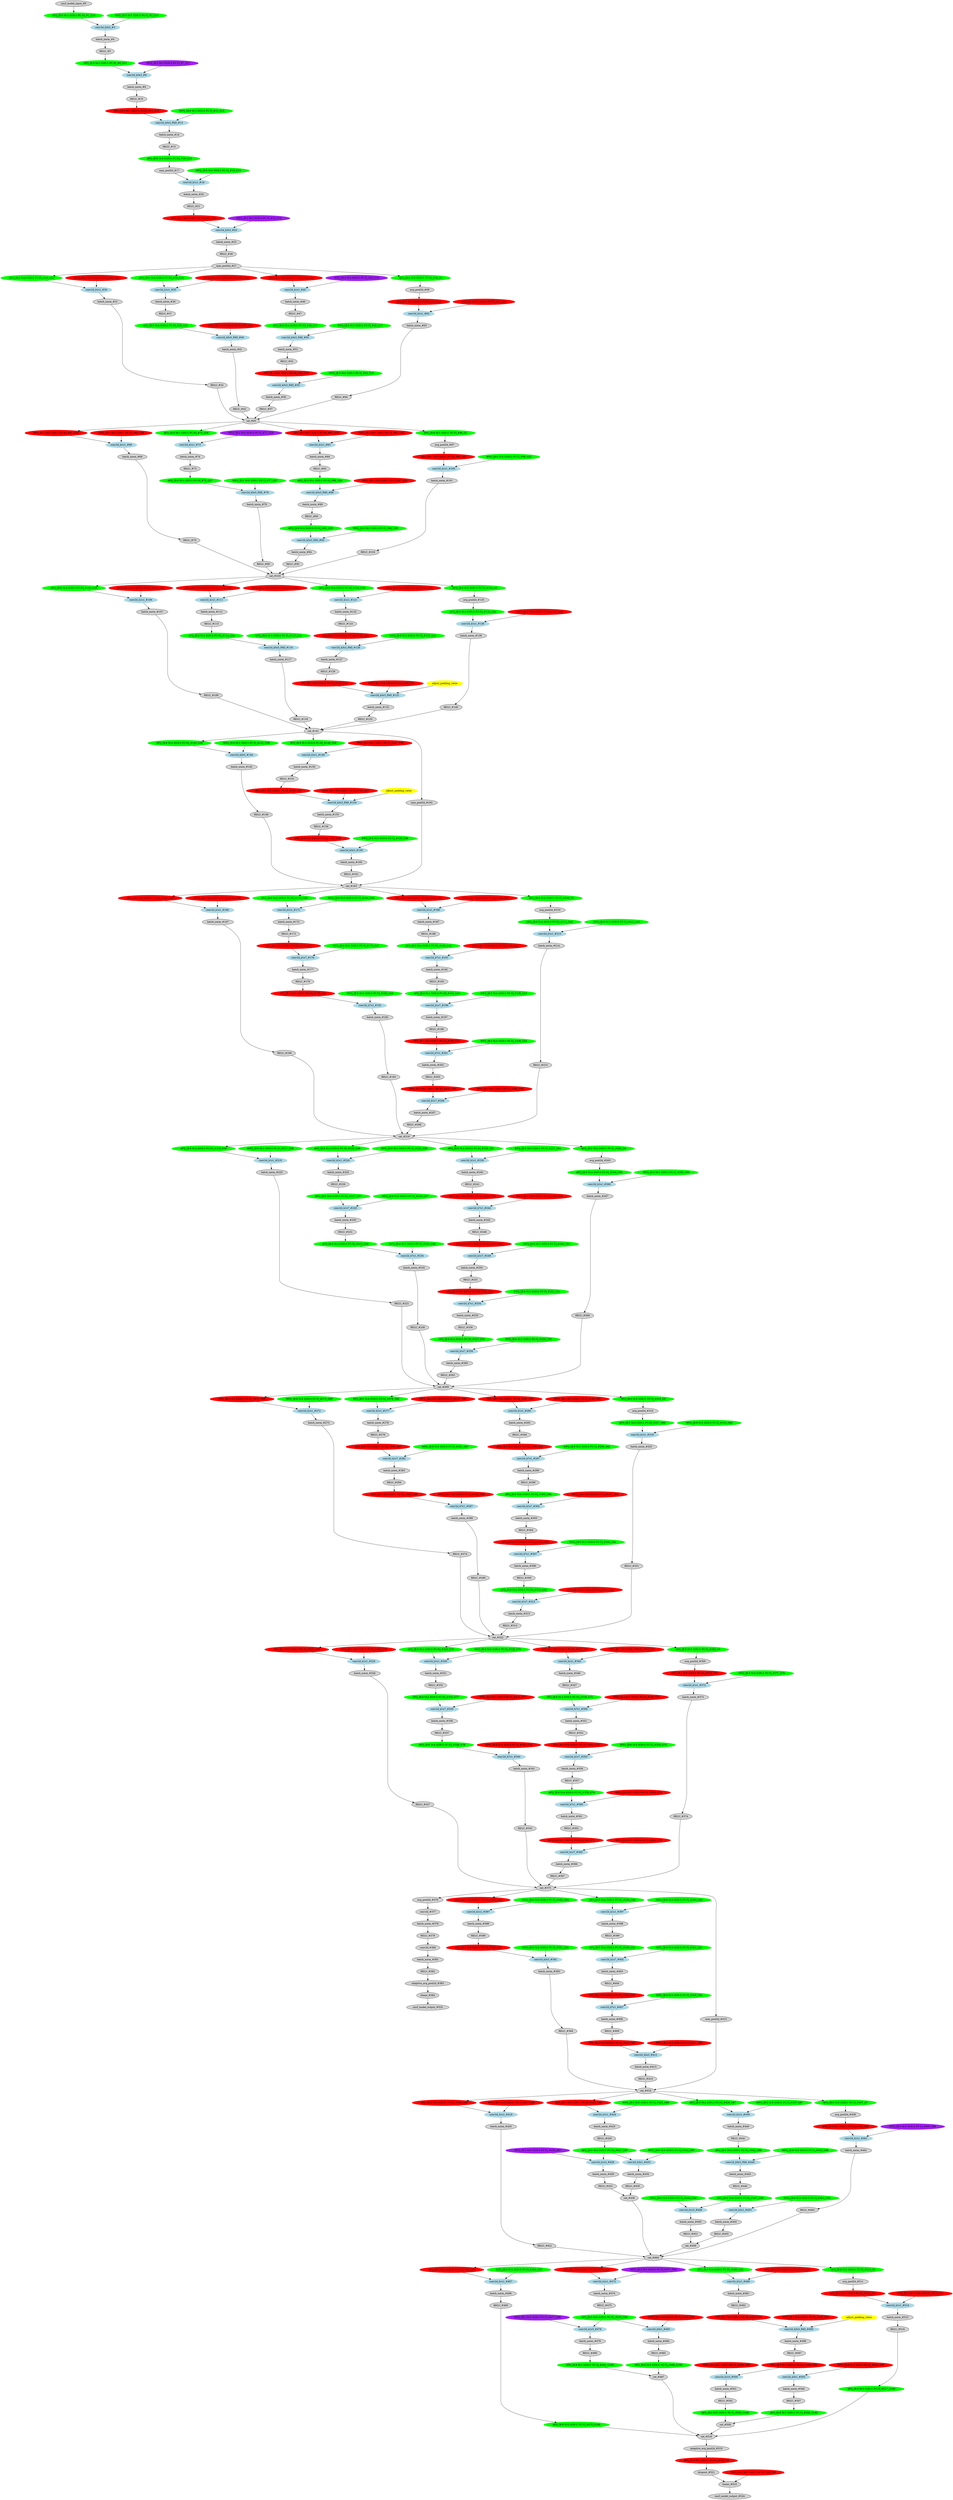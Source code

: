 strict digraph  {
"0 /nncf_model_input" [id=0, label="nncf_model_input_#0", scope="", style=filled, type=nncf_model_input];
"1 AsymmetricQuantizer/asymmetric_quantize" [color=green, id=1, label="AFQ_[B:8 M:A SGN:S PC:N]_#1_G10", scope=AsymmetricQuantizer, style=filled, type=asymmetric_quantize];
"2 Inception3/BasicConv2d[Conv2d_1a_3x3]/NNCFConv2d[conv]/ModuleDict[pre_ops]/UpdateWeight[0]/SymmetricQuantizer[op]/symmetric_quantize" [color=green, id=2, label="WFQ_[B:8 M:S SGN:S PC:Y]_#2_G10", scope="Inception3/BasicConv2d[Conv2d_1a_3x3]/NNCFConv2d[conv]/ModuleDict[pre_ops]/UpdateWeight[0]/SymmetricQuantizer[op]", style=filled, type=symmetric_quantize];
"3 Inception3/BasicConv2d[Conv2d_1a_3x3]/NNCFConv2d[conv]/conv2d" [color=lightblue, id=3, label="conv2d_k3x3_#3", scope="Inception3/BasicConv2d[Conv2d_1a_3x3]/NNCFConv2d[conv]", style=filled, type=conv2d];
"4 Inception3/BasicConv2d[Conv2d_1a_3x3]/BatchNorm2d[bn]/batch_norm" [id=4, label="batch_norm_#4", scope="Inception3/BasicConv2d[Conv2d_1a_3x3]/BatchNorm2d[bn]", style=filled, type=batch_norm];
"5 Inception3/BasicConv2d[Conv2d_1a_3x3]/RELU" [id=5, label="RELU_#5", scope="Inception3/BasicConv2d[Conv2d_1a_3x3]", style=filled, type=RELU];
"6 Inception3/BasicConv2d[Conv2d_1a_3x3]/AsymmetricQuantizer/asymmetric_quantize" [color=green, id=6, label="AFQ_[B:8 M:A SGN:S PC:N]_#6_G11", scope="Inception3/BasicConv2d[Conv2d_1a_3x3]/AsymmetricQuantizer", style=filled, type=asymmetric_quantize];
"7 Inception3/BasicConv2d[Conv2d_2a_3x3]/NNCFConv2d[conv]/ModuleDict[pre_ops]/UpdateWeight[0]/SymmetricQuantizer[op]/symmetric_quantize" [color=purple, id=7, label="WFQ_[B:2 M:S SGN:S PC:Y]_#7_G11", scope="Inception3/BasicConv2d[Conv2d_2a_3x3]/NNCFConv2d[conv]/ModuleDict[pre_ops]/UpdateWeight[0]/SymmetricQuantizer[op]", style=filled, type=symmetric_quantize];
"8 Inception3/BasicConv2d[Conv2d_2a_3x3]/NNCFConv2d[conv]/conv2d" [color=lightblue, id=8, label="conv2d_k3x3_#8", scope="Inception3/BasicConv2d[Conv2d_2a_3x3]/NNCFConv2d[conv]", style=filled, type=conv2d];
"9 Inception3/BasicConv2d[Conv2d_2a_3x3]/BatchNorm2d[bn]/batch_norm" [id=9, label="batch_norm_#9", scope="Inception3/BasicConv2d[Conv2d_2a_3x3]/BatchNorm2d[bn]", style=filled, type=batch_norm];
"10 Inception3/BasicConv2d[Conv2d_2a_3x3]/RELU" [id=10, label="RELU_#10", scope="Inception3/BasicConv2d[Conv2d_2a_3x3]", style=filled, type=RELU];
"11 Inception3/BasicConv2d[Conv2d_2a_3x3]/SymmetricQuantizer/symmetric_quantize" [color=red, id=11, label="AFQ_[B:4 M:S SGN:U PC:N]_#11_G12", scope="Inception3/BasicConv2d[Conv2d_2a_3x3]/SymmetricQuantizer", style=filled, type=symmetric_quantize];
"12 Inception3/BasicConv2d[Conv2d_2b_3x3]/NNCFConv2d[conv]/ModuleDict[pre_ops]/UpdateWeight[0]/SymmetricQuantizer[op]/symmetric_quantize" [color=green, id=12, label="WFQ_[B:8 M:S SGN:S PC:Y]_#12_G12", scope="Inception3/BasicConv2d[Conv2d_2b_3x3]/NNCFConv2d[conv]/ModuleDict[pre_ops]/UpdateWeight[0]/SymmetricQuantizer[op]", style=filled, type=symmetric_quantize];
"13 Inception3/BasicConv2d[Conv2d_2b_3x3]/NNCFConv2d[conv]/conv2d" [color=lightblue, id=13, label="conv2d_k3x3_PAD_#13", scope="Inception3/BasicConv2d[Conv2d_2b_3x3]/NNCFConv2d[conv]", style=filled, type=conv2d];
"14 Inception3/BasicConv2d[Conv2d_2b_3x3]/BatchNorm2d[bn]/batch_norm" [id=14, label="batch_norm_#14", scope="Inception3/BasicConv2d[Conv2d_2b_3x3]/BatchNorm2d[bn]", style=filled, type=batch_norm];
"15 Inception3/BasicConv2d[Conv2d_2b_3x3]/RELU" [id=15, label="RELU_#15", scope="Inception3/BasicConv2d[Conv2d_2b_3x3]", style=filled, type=RELU];
"16 Inception3/BasicConv2d[Conv2d_2b_3x3]/AsymmetricQuantizer/asymmetric_quantize" [color=green, id=16, label="AFQ_[B:8 M:A SGN:S PC:N]_#16_G13", scope="Inception3/BasicConv2d[Conv2d_2b_3x3]/AsymmetricQuantizer", style=filled, type=asymmetric_quantize];
"17 Inception3/MaxPool2d[maxpool1]/max_pool2d" [id=17, label="max_pool2d_#17", scope="Inception3/MaxPool2d[maxpool1]", style=filled, type=max_pool2d];
"18 Inception3/BasicConv2d[Conv2d_3b_1x1]/NNCFConv2d[conv]/ModuleDict[pre_ops]/UpdateWeight[0]/SymmetricQuantizer[op]/symmetric_quantize" [color=green, id=18, label="WFQ_[B:8 M:S SGN:S PC:Y]_#18_G13", scope="Inception3/BasicConv2d[Conv2d_3b_1x1]/NNCFConv2d[conv]/ModuleDict[pre_ops]/UpdateWeight[0]/SymmetricQuantizer[op]", style=filled, type=symmetric_quantize];
"19 Inception3/BasicConv2d[Conv2d_3b_1x1]/NNCFConv2d[conv]/conv2d" [color=lightblue, id=19, label="conv2d_k1x1_#19", scope="Inception3/BasicConv2d[Conv2d_3b_1x1]/NNCFConv2d[conv]", style=filled, type=conv2d];
"20 Inception3/BasicConv2d[Conv2d_3b_1x1]/BatchNorm2d[bn]/batch_norm" [id=20, label="batch_norm_#20", scope="Inception3/BasicConv2d[Conv2d_3b_1x1]/BatchNorm2d[bn]", style=filled, type=batch_norm];
"21 Inception3/BasicConv2d[Conv2d_3b_1x1]/RELU" [id=21, label="RELU_#21", scope="Inception3/BasicConv2d[Conv2d_3b_1x1]", style=filled, type=RELU];
"22 Inception3/BasicConv2d[Conv2d_3b_1x1]/SymmetricQuantizer/symmetric_quantize" [color=red, id=22, label="AFQ_[B:4 M:S SGN:U PC:N]_#22_G14", scope="Inception3/BasicConv2d[Conv2d_3b_1x1]/SymmetricQuantizer", style=filled, type=symmetric_quantize];
"23 Inception3/BasicConv2d[Conv2d_4a_3x3]/NNCFConv2d[conv]/ModuleDict[pre_ops]/UpdateWeight[0]/SymmetricQuantizer[op]/symmetric_quantize" [color=purple, id=23, label="WFQ_[B:2 M:S SGN:S PC:Y]_#23_G14", scope="Inception3/BasicConv2d[Conv2d_4a_3x3]/NNCFConv2d[conv]/ModuleDict[pre_ops]/UpdateWeight[0]/SymmetricQuantizer[op]", style=filled, type=symmetric_quantize];
"24 Inception3/BasicConv2d[Conv2d_4a_3x3]/NNCFConv2d[conv]/conv2d" [color=lightblue, id=24, label="conv2d_k3x3_#24", scope="Inception3/BasicConv2d[Conv2d_4a_3x3]/NNCFConv2d[conv]", style=filled, type=conv2d];
"25 Inception3/BasicConv2d[Conv2d_4a_3x3]/BatchNorm2d[bn]/batch_norm" [id=25, label="batch_norm_#25", scope="Inception3/BasicConv2d[Conv2d_4a_3x3]/BatchNorm2d[bn]", style=filled, type=batch_norm];
"26 Inception3/BasicConv2d[Conv2d_4a_3x3]/RELU" [id=26, label="RELU_#26", scope="Inception3/BasicConv2d[Conv2d_4a_3x3]", style=filled, type=RELU];
"27 Inception3/MaxPool2d[maxpool2]/max_pool2d" [id=27, label="max_pool2d_#27", scope="Inception3/MaxPool2d[maxpool2]", style=filled, type=max_pool2d];
"28 Inception3/InceptionA[Mixed_5b]/BasicConv2d[branch1x1]/NNCFConv2d[conv]/ModuleDict[pre_ops]/UpdateWeight[0]/SymmetricQuantizer[op]/symmetric_quantize" [color=red, id=28, label="WFQ_[B:4 M:S SGN:S PC:Y]_#28_G21", scope="Inception3/InceptionA[Mixed_5b]/BasicConv2d[branch1x1]/NNCFConv2d[conv]/ModuleDict[pre_ops]/UpdateWeight[0]/SymmetricQuantizer[op]", style=filled, type=symmetric_quantize];
"29 Inception3/InceptionA[Mixed_5b]/BasicConv2d[branch1x1]/NNCFConv2d[conv]/AsymmetricQuantizer/asymmetric_quantize" [color=green, id=29, label="AFQ_[B:8 M:A SGN:S PC:N]_#29_G21", scope="Inception3/InceptionA[Mixed_5b]/BasicConv2d[branch1x1]/NNCFConv2d[conv]/AsymmetricQuantizer", style=filled, type=asymmetric_quantize];
"30 Inception3/InceptionA[Mixed_5b]/BasicConv2d[branch1x1]/NNCFConv2d[conv]/conv2d" [color=lightblue, id=30, label="conv2d_k1x1_#30", scope="Inception3/InceptionA[Mixed_5b]/BasicConv2d[branch1x1]/NNCFConv2d[conv]", style=filled, type=conv2d];
"31 Inception3/InceptionA[Mixed_5b]/BasicConv2d[branch1x1]/BatchNorm2d[bn]/batch_norm" [id=31, label="batch_norm_#31", scope="Inception3/InceptionA[Mixed_5b]/BasicConv2d[branch1x1]/BatchNorm2d[bn]", style=filled, type=batch_norm];
"32 Inception3/InceptionA[Mixed_5b]/BasicConv2d[branch1x1]/RELU" [id=32, label="RELU_#32", scope="Inception3/InceptionA[Mixed_5b]/BasicConv2d[branch1x1]", style=filled, type=RELU];
"33 Inception3/InceptionA[Mixed_5b]/BasicConv2d[branch5x5_1]/NNCFConv2d[conv]/ModuleDict[pre_ops]/UpdateWeight[0]/SymmetricQuantizer[op]/symmetric_quantize" [color=red, id=33, label="WFQ_[B:4 M:S SGN:S PC:Y]_#33_G19", scope="Inception3/InceptionA[Mixed_5b]/BasicConv2d[branch5x5_1]/NNCFConv2d[conv]/ModuleDict[pre_ops]/UpdateWeight[0]/SymmetricQuantizer[op]", style=filled, type=symmetric_quantize];
"34 Inception3/InceptionA[Mixed_5b]/BasicConv2d[branch5x5_1]/NNCFConv2d[conv]/AsymmetricQuantizer/asymmetric_quantize" [color=green, id=34, label="AFQ_[B:8 M:A SGN:S PC:N]_#34_G19", scope="Inception3/InceptionA[Mixed_5b]/BasicConv2d[branch5x5_1]/NNCFConv2d[conv]/AsymmetricQuantizer", style=filled, type=asymmetric_quantize];
"35 Inception3/InceptionA[Mixed_5b]/BasicConv2d[branch5x5_1]/NNCFConv2d[conv]/conv2d" [color=lightblue, id=35, label="conv2d_k1x1_#35", scope="Inception3/InceptionA[Mixed_5b]/BasicConv2d[branch5x5_1]/NNCFConv2d[conv]", style=filled, type=conv2d];
"36 Inception3/InceptionA[Mixed_5b]/BasicConv2d[branch5x5_1]/BatchNorm2d[bn]/batch_norm" [id=36, label="batch_norm_#36", scope="Inception3/InceptionA[Mixed_5b]/BasicConv2d[branch5x5_1]/BatchNorm2d[bn]", style=filled, type=batch_norm];
"37 Inception3/InceptionA[Mixed_5b]/BasicConv2d[branch5x5_1]/RELU" [id=37, label="RELU_#37", scope="Inception3/InceptionA[Mixed_5b]/BasicConv2d[branch5x5_1]", style=filled, type=RELU];
"38 Inception3/InceptionA[Mixed_5b]/BasicConv2d[branch5x5_1]/AsymmetricQuantizer/asymmetric_quantize" [color=green, id=38, label="AFQ_[B:8 M:A SGN:S PC:N]_#38_G20", scope="Inception3/InceptionA[Mixed_5b]/BasicConv2d[branch5x5_1]/AsymmetricQuantizer", style=filled, type=asymmetric_quantize];
"39 Inception3/InceptionA[Mixed_5b]/BasicConv2d[branch5x5_2]/NNCFConv2d[conv]/ModuleDict[pre_ops]/UpdateWeight[0]/SymmetricQuantizer[op]/symmetric_quantize" [color=red, id=39, label="WFQ_[B:4 M:S SGN:S PC:Y]_#39_G20", scope="Inception3/InceptionA[Mixed_5b]/BasicConv2d[branch5x5_2]/NNCFConv2d[conv]/ModuleDict[pre_ops]/UpdateWeight[0]/SymmetricQuantizer[op]", style=filled, type=symmetric_quantize];
"40 Inception3/InceptionA[Mixed_5b]/BasicConv2d[branch5x5_2]/NNCFConv2d[conv]/conv2d" [color=lightblue, id=40, label="conv2d_k5x5_PAD_#40", scope="Inception3/InceptionA[Mixed_5b]/BasicConv2d[branch5x5_2]/NNCFConv2d[conv]", style=filled, type=conv2d];
"41 Inception3/InceptionA[Mixed_5b]/BasicConv2d[branch5x5_2]/BatchNorm2d[bn]/batch_norm" [id=41, label="batch_norm_#41", scope="Inception3/InceptionA[Mixed_5b]/BasicConv2d[branch5x5_2]/BatchNorm2d[bn]", style=filled, type=batch_norm];
"42 Inception3/InceptionA[Mixed_5b]/BasicConv2d[branch5x5_2]/RELU" [id=42, label="RELU_#42", scope="Inception3/InceptionA[Mixed_5b]/BasicConv2d[branch5x5_2]", style=filled, type=RELU];
"43 Inception3/InceptionA[Mixed_5b]/BasicConv2d[branch3x3dbl_1]/NNCFConv2d[conv]/ModuleDict[pre_ops]/UpdateWeight[0]/SymmetricQuantizer[op]/symmetric_quantize" [color=purple, id=43, label="WFQ_[B:2 M:S SGN:S PC:Y]_#43_G16", scope="Inception3/InceptionA[Mixed_5b]/BasicConv2d[branch3x3dbl_1]/NNCFConv2d[conv]/ModuleDict[pre_ops]/UpdateWeight[0]/SymmetricQuantizer[op]", style=filled, type=symmetric_quantize];
"44 Inception3/InceptionA[Mixed_5b]/BasicConv2d[branch3x3dbl_1]/NNCFConv2d[conv]/SymmetricQuantizer/symmetric_quantize" [color=red, id=44, label="AFQ_[B:4 M:S SGN:U PC:N]_#44_G16", scope="Inception3/InceptionA[Mixed_5b]/BasicConv2d[branch3x3dbl_1]/NNCFConv2d[conv]/SymmetricQuantizer", style=filled, type=symmetric_quantize];
"45 Inception3/InceptionA[Mixed_5b]/BasicConv2d[branch3x3dbl_1]/NNCFConv2d[conv]/conv2d" [color=lightblue, id=45, label="conv2d_k1x1_#45", scope="Inception3/InceptionA[Mixed_5b]/BasicConv2d[branch3x3dbl_1]/NNCFConv2d[conv]", style=filled, type=conv2d];
"46 Inception3/InceptionA[Mixed_5b]/BasicConv2d[branch3x3dbl_1]/BatchNorm2d[bn]/batch_norm" [id=46, label="batch_norm_#46", scope="Inception3/InceptionA[Mixed_5b]/BasicConv2d[branch3x3dbl_1]/BatchNorm2d[bn]", style=filled, type=batch_norm];
"47 Inception3/InceptionA[Mixed_5b]/BasicConv2d[branch3x3dbl_1]/RELU" [id=47, label="RELU_#47", scope="Inception3/InceptionA[Mixed_5b]/BasicConv2d[branch3x3dbl_1]", style=filled, type=RELU];
"48 Inception3/InceptionA[Mixed_5b]/BasicConv2d[branch3x3dbl_1]/AsymmetricQuantizer/asymmetric_quantize" [color=green, id=48, label="AFQ_[B:8 M:A SGN:S PC:N]_#48_G17", scope="Inception3/InceptionA[Mixed_5b]/BasicConv2d[branch3x3dbl_1]/AsymmetricQuantizer", style=filled, type=asymmetric_quantize];
"49 Inception3/InceptionA[Mixed_5b]/BasicConv2d[branch3x3dbl_2]/NNCFConv2d[conv]/ModuleDict[pre_ops]/UpdateWeight[0]/SymmetricQuantizer[op]/symmetric_quantize" [color=green, id=49, label="WFQ_[B:8 M:S SGN:S PC:Y]_#49_G17", scope="Inception3/InceptionA[Mixed_5b]/BasicConv2d[branch3x3dbl_2]/NNCFConv2d[conv]/ModuleDict[pre_ops]/UpdateWeight[0]/SymmetricQuantizer[op]", style=filled, type=symmetric_quantize];
"50 Inception3/InceptionA[Mixed_5b]/BasicConv2d[branch3x3dbl_2]/NNCFConv2d[conv]/conv2d" [color=lightblue, id=50, label="conv2d_k3x3_PAD_#50", scope="Inception3/InceptionA[Mixed_5b]/BasicConv2d[branch3x3dbl_2]/NNCFConv2d[conv]", style=filled, type=conv2d];
"51 Inception3/InceptionA[Mixed_5b]/BasicConv2d[branch3x3dbl_2]/BatchNorm2d[bn]/batch_norm" [id=51, label="batch_norm_#51", scope="Inception3/InceptionA[Mixed_5b]/BasicConv2d[branch3x3dbl_2]/BatchNorm2d[bn]", style=filled, type=batch_norm];
"52 Inception3/InceptionA[Mixed_5b]/BasicConv2d[branch3x3dbl_2]/RELU" [id=52, label="RELU_#52", scope="Inception3/InceptionA[Mixed_5b]/BasicConv2d[branch3x3dbl_2]", style=filled, type=RELU];
"53 Inception3/InceptionA[Mixed_5b]/BasicConv2d[branch3x3dbl_2]/SymmetricQuantizer/symmetric_quantize" [color=red, id=53, label="AFQ_[B:4 M:S SGN:U PC:N]_#53_G18", scope="Inception3/InceptionA[Mixed_5b]/BasicConv2d[branch3x3dbl_2]/SymmetricQuantizer", style=filled, type=symmetric_quantize];
"54 Inception3/InceptionA[Mixed_5b]/BasicConv2d[branch3x3dbl_3]/NNCFConv2d[conv]/ModuleDict[pre_ops]/UpdateWeight[0]/SymmetricQuantizer[op]/symmetric_quantize" [color=green, id=54, label="WFQ_[B:8 M:S SGN:S PC:Y]_#54_G18", scope="Inception3/InceptionA[Mixed_5b]/BasicConv2d[branch3x3dbl_3]/NNCFConv2d[conv]/ModuleDict[pre_ops]/UpdateWeight[0]/SymmetricQuantizer[op]", style=filled, type=symmetric_quantize];
"55 Inception3/InceptionA[Mixed_5b]/BasicConv2d[branch3x3dbl_3]/NNCFConv2d[conv]/conv2d" [color=lightblue, id=55, label="conv2d_k3x3_PAD_#55", scope="Inception3/InceptionA[Mixed_5b]/BasicConv2d[branch3x3dbl_3]/NNCFConv2d[conv]", style=filled, type=conv2d];
"56 Inception3/InceptionA[Mixed_5b]/BasicConv2d[branch3x3dbl_3]/BatchNorm2d[bn]/batch_norm" [id=56, label="batch_norm_#56", scope="Inception3/InceptionA[Mixed_5b]/BasicConv2d[branch3x3dbl_3]/BatchNorm2d[bn]", style=filled, type=batch_norm];
"57 Inception3/InceptionA[Mixed_5b]/BasicConv2d[branch3x3dbl_3]/RELU" [id=57, label="RELU_#57", scope="Inception3/InceptionA[Mixed_5b]/BasicConv2d[branch3x3dbl_3]", style=filled, type=RELU];
"58 Inception3/InceptionA[Mixed_5b]/SymmetricQuantizer/symmetric_quantize" [color=green, id=58, label="AFQ_[B:8 M:S SGN:U PC:Y]_#58_G0", scope="Inception3/InceptionA[Mixed_5b]/SymmetricQuantizer", style=filled, type=symmetric_quantize];
"59 Inception3/InceptionA[Mixed_5b]/avg_pool2d" [id=59, label="avg_pool2d_#59", scope="Inception3/InceptionA[Mixed_5b]", style=filled, type=avg_pool2d];
"60 Inception3/InceptionA[Mixed_5b]/SymmetricQuantizer/symmetric_quantize" [color=red, id=60, label="AFQ_[B:4 M:S SGN:U PC:N]_#60_G15", scope="Inception3/InceptionA[Mixed_5b]/SymmetricQuantizer", style=filled, type=symmetric_quantize];
"61 Inception3/InceptionA[Mixed_5b]/BasicConv2d[branch_pool]/NNCFConv2d[conv]/ModuleDict[pre_ops]/UpdateWeight[0]/SymmetricQuantizer[op]/symmetric_quantize" [color=red, id=61, label="WFQ_[B:4 M:S SGN:S PC:Y]_#61_G15", scope="Inception3/InceptionA[Mixed_5b]/BasicConv2d[branch_pool]/NNCFConv2d[conv]/ModuleDict[pre_ops]/UpdateWeight[0]/SymmetricQuantizer[op]", style=filled, type=symmetric_quantize];
"62 Inception3/InceptionA[Mixed_5b]/BasicConv2d[branch_pool]/NNCFConv2d[conv]/conv2d" [color=lightblue, id=62, label="conv2d_k1x1_#62", scope="Inception3/InceptionA[Mixed_5b]/BasicConv2d[branch_pool]/NNCFConv2d[conv]", style=filled, type=conv2d];
"63 Inception3/InceptionA[Mixed_5b]/BasicConv2d[branch_pool]/BatchNorm2d[bn]/batch_norm" [id=63, label="batch_norm_#63", scope="Inception3/InceptionA[Mixed_5b]/BasicConv2d[branch_pool]/BatchNorm2d[bn]", style=filled, type=batch_norm];
"64 Inception3/InceptionA[Mixed_5b]/BasicConv2d[branch_pool]/RELU" [id=64, label="RELU_#64", scope="Inception3/InceptionA[Mixed_5b]/BasicConv2d[branch_pool]", style=filled, type=RELU];
"65 Inception3/InceptionA[Mixed_5b]/cat" [id=65, label="cat_#65", scope="Inception3/InceptionA[Mixed_5b]", style=filled, type=cat];
"66 Inception3/InceptionA[Mixed_5c]/BasicConv2d[branch1x1]/NNCFConv2d[conv]/ModuleDict[pre_ops]/UpdateWeight[0]/SymmetricQuantizer[op]/symmetric_quantize" [color=red, id=66, label="WFQ_[B:4 M:S SGN:S PC:Y]_#66_G28", scope="Inception3/InceptionA[Mixed_5c]/BasicConv2d[branch1x1]/NNCFConv2d[conv]/ModuleDict[pre_ops]/UpdateWeight[0]/SymmetricQuantizer[op]", style=filled, type=symmetric_quantize];
"67 Inception3/InceptionA[Mixed_5c]/BasicConv2d[branch1x1]/NNCFConv2d[conv]/SymmetricQuantizer/symmetric_quantize" [color=red, id=67, label="AFQ_[B:4 M:S SGN:U PC:N]_#67_G28", scope="Inception3/InceptionA[Mixed_5c]/BasicConv2d[branch1x1]/NNCFConv2d[conv]/SymmetricQuantizer", style=filled, type=symmetric_quantize];
"68 Inception3/InceptionA[Mixed_5c]/BasicConv2d[branch1x1]/NNCFConv2d[conv]/conv2d" [color=lightblue, id=68, label="conv2d_k1x1_#68", scope="Inception3/InceptionA[Mixed_5c]/BasicConv2d[branch1x1]/NNCFConv2d[conv]", style=filled, type=conv2d];
"69 Inception3/InceptionA[Mixed_5c]/BasicConv2d[branch1x1]/BatchNorm2d[bn]/batch_norm" [id=69, label="batch_norm_#69", scope="Inception3/InceptionA[Mixed_5c]/BasicConv2d[branch1x1]/BatchNorm2d[bn]", style=filled, type=batch_norm];
"70 Inception3/InceptionA[Mixed_5c]/BasicConv2d[branch1x1]/RELU" [id=70, label="RELU_#70", scope="Inception3/InceptionA[Mixed_5c]/BasicConv2d[branch1x1]", style=filled, type=RELU];
"71 Inception3/InceptionA[Mixed_5c]/BasicConv2d[branch5x5_1]/NNCFConv2d[conv]/ModuleDict[pre_ops]/UpdateWeight[0]/SymmetricQuantizer[op]/symmetric_quantize" [color=purple, id=71, label="WFQ_[B:2 M:S SGN:S PC:Y]_#71_G26", scope="Inception3/InceptionA[Mixed_5c]/BasicConv2d[branch5x5_1]/NNCFConv2d[conv]/ModuleDict[pre_ops]/UpdateWeight[0]/SymmetricQuantizer[op]", style=filled, type=symmetric_quantize];
"72 Inception3/InceptionA[Mixed_5c]/BasicConv2d[branch5x5_1]/NNCFConv2d[conv]/AsymmetricQuantizer/asymmetric_quantize" [color=green, id=72, label="AFQ_[B:8 M:A SGN:S PC:N]_#72_G26", scope="Inception3/InceptionA[Mixed_5c]/BasicConv2d[branch5x5_1]/NNCFConv2d[conv]/AsymmetricQuantizer", style=filled, type=asymmetric_quantize];
"73 Inception3/InceptionA[Mixed_5c]/BasicConv2d[branch5x5_1]/NNCFConv2d[conv]/conv2d" [color=lightblue, id=73, label="conv2d_k1x1_#73", scope="Inception3/InceptionA[Mixed_5c]/BasicConv2d[branch5x5_1]/NNCFConv2d[conv]", style=filled, type=conv2d];
"74 Inception3/InceptionA[Mixed_5c]/BasicConv2d[branch5x5_1]/BatchNorm2d[bn]/batch_norm" [id=74, label="batch_norm_#74", scope="Inception3/InceptionA[Mixed_5c]/BasicConv2d[branch5x5_1]/BatchNorm2d[bn]", style=filled, type=batch_norm];
"75 Inception3/InceptionA[Mixed_5c]/BasicConv2d[branch5x5_1]/RELU" [id=75, label="RELU_#75", scope="Inception3/InceptionA[Mixed_5c]/BasicConv2d[branch5x5_1]", style=filled, type=RELU];
"76 Inception3/InceptionA[Mixed_5c]/BasicConv2d[branch5x5_1]/AsymmetricQuantizer/asymmetric_quantize" [color=green, id=76, label="AFQ_[B:8 M:A SGN:S PC:N]_#76_G27", scope="Inception3/InceptionA[Mixed_5c]/BasicConv2d[branch5x5_1]/AsymmetricQuantizer", style=filled, type=asymmetric_quantize];
"77 Inception3/InceptionA[Mixed_5c]/BasicConv2d[branch5x5_2]/NNCFConv2d[conv]/ModuleDict[pre_ops]/UpdateWeight[0]/SymmetricQuantizer[op]/symmetric_quantize" [color=green, id=77, label="WFQ_[B:8 M:S SGN:S PC:Y]_#77_G27", scope="Inception3/InceptionA[Mixed_5c]/BasicConv2d[branch5x5_2]/NNCFConv2d[conv]/ModuleDict[pre_ops]/UpdateWeight[0]/SymmetricQuantizer[op]", style=filled, type=symmetric_quantize];
"78 Inception3/InceptionA[Mixed_5c]/BasicConv2d[branch5x5_2]/NNCFConv2d[conv]/conv2d" [color=lightblue, id=78, label="conv2d_k5x5_PAD_#78", scope="Inception3/InceptionA[Mixed_5c]/BasicConv2d[branch5x5_2]/NNCFConv2d[conv]", style=filled, type=conv2d];
"79 Inception3/InceptionA[Mixed_5c]/BasicConv2d[branch5x5_2]/BatchNorm2d[bn]/batch_norm" [id=79, label="batch_norm_#79", scope="Inception3/InceptionA[Mixed_5c]/BasicConv2d[branch5x5_2]/BatchNorm2d[bn]", style=filled, type=batch_norm];
"80 Inception3/InceptionA[Mixed_5c]/BasicConv2d[branch5x5_2]/RELU" [id=80, label="RELU_#80", scope="Inception3/InceptionA[Mixed_5c]/BasicConv2d[branch5x5_2]", style=filled, type=RELU];
"81 Inception3/InceptionA[Mixed_5c]/BasicConv2d[branch3x3dbl_1]/NNCFConv2d[conv]/ModuleDict[pre_ops]/UpdateWeight[0]/SymmetricQuantizer[op]/symmetric_quantize" [color=red, id=81, label="WFQ_[B:4 M:S SGN:S PC:Y]_#81_G23", scope="Inception3/InceptionA[Mixed_5c]/BasicConv2d[branch3x3dbl_1]/NNCFConv2d[conv]/ModuleDict[pre_ops]/UpdateWeight[0]/SymmetricQuantizer[op]", style=filled, type=symmetric_quantize];
"82 Inception3/InceptionA[Mixed_5c]/BasicConv2d[branch3x3dbl_1]/NNCFConv2d[conv]/SymmetricQuantizer/symmetric_quantize" [color=red, id=82, label="AFQ_[B:4 M:S SGN:U PC:N]_#82_G23", scope="Inception3/InceptionA[Mixed_5c]/BasicConv2d[branch3x3dbl_1]/NNCFConv2d[conv]/SymmetricQuantizer", style=filled, type=symmetric_quantize];
"83 Inception3/InceptionA[Mixed_5c]/BasicConv2d[branch3x3dbl_1]/NNCFConv2d[conv]/conv2d" [color=lightblue, id=83, label="conv2d_k1x1_#83", scope="Inception3/InceptionA[Mixed_5c]/BasicConv2d[branch3x3dbl_1]/NNCFConv2d[conv]", style=filled, type=conv2d];
"84 Inception3/InceptionA[Mixed_5c]/BasicConv2d[branch3x3dbl_1]/BatchNorm2d[bn]/batch_norm" [id=84, label="batch_norm_#84", scope="Inception3/InceptionA[Mixed_5c]/BasicConv2d[branch3x3dbl_1]/BatchNorm2d[bn]", style=filled, type=batch_norm];
"85 Inception3/InceptionA[Mixed_5c]/BasicConv2d[branch3x3dbl_1]/RELU" [id=85, label="RELU_#85", scope="Inception3/InceptionA[Mixed_5c]/BasicConv2d[branch3x3dbl_1]", style=filled, type=RELU];
"86 Inception3/InceptionA[Mixed_5c]/BasicConv2d[branch3x3dbl_1]/AsymmetricQuantizer/asymmetric_quantize" [color=green, id=86, label="AFQ_[B:8 M:A SGN:S PC:N]_#86_G24", scope="Inception3/InceptionA[Mixed_5c]/BasicConv2d[branch3x3dbl_1]/AsymmetricQuantizer", style=filled, type=asymmetric_quantize];
"87 Inception3/InceptionA[Mixed_5c]/BasicConv2d[branch3x3dbl_2]/NNCFConv2d[conv]/ModuleDict[pre_ops]/UpdateWeight[0]/SymmetricQuantizer[op]/symmetric_quantize" [color=red, id=87, label="WFQ_[B:4 M:S SGN:S PC:Y]_#87_G24", scope="Inception3/InceptionA[Mixed_5c]/BasicConv2d[branch3x3dbl_2]/NNCFConv2d[conv]/ModuleDict[pre_ops]/UpdateWeight[0]/SymmetricQuantizer[op]", style=filled, type=symmetric_quantize];
"88 Inception3/InceptionA[Mixed_5c]/BasicConv2d[branch3x3dbl_2]/NNCFConv2d[conv]/conv2d" [color=lightblue, id=88, label="conv2d_k3x3_PAD_#88", scope="Inception3/InceptionA[Mixed_5c]/BasicConv2d[branch3x3dbl_2]/NNCFConv2d[conv]", style=filled, type=conv2d];
"89 Inception3/InceptionA[Mixed_5c]/BasicConv2d[branch3x3dbl_2]/BatchNorm2d[bn]/batch_norm" [id=89, label="batch_norm_#89", scope="Inception3/InceptionA[Mixed_5c]/BasicConv2d[branch3x3dbl_2]/BatchNorm2d[bn]", style=filled, type=batch_norm];
"90 Inception3/InceptionA[Mixed_5c]/BasicConv2d[branch3x3dbl_2]/RELU" [id=90, label="RELU_#90", scope="Inception3/InceptionA[Mixed_5c]/BasicConv2d[branch3x3dbl_2]", style=filled, type=RELU];
"91 Inception3/InceptionA[Mixed_5c]/BasicConv2d[branch3x3dbl_2]/AsymmetricQuantizer/asymmetric_quantize" [color=green, id=91, label="AFQ_[B:8 M:A SGN:S PC:N]_#91_G25", scope="Inception3/InceptionA[Mixed_5c]/BasicConv2d[branch3x3dbl_2]/AsymmetricQuantizer", style=filled, type=asymmetric_quantize];
"92 Inception3/InceptionA[Mixed_5c]/BasicConv2d[branch3x3dbl_3]/NNCFConv2d[conv]/ModuleDict[pre_ops]/UpdateWeight[0]/SymmetricQuantizer[op]/symmetric_quantize" [color=green, id=92, label="WFQ_[B:8 M:S SGN:S PC:Y]_#92_G25", scope="Inception3/InceptionA[Mixed_5c]/BasicConv2d[branch3x3dbl_3]/NNCFConv2d[conv]/ModuleDict[pre_ops]/UpdateWeight[0]/SymmetricQuantizer[op]", style=filled, type=symmetric_quantize];
"93 Inception3/InceptionA[Mixed_5c]/BasicConv2d[branch3x3dbl_3]/NNCFConv2d[conv]/conv2d" [color=lightblue, id=93, label="conv2d_k3x3_PAD_#93", scope="Inception3/InceptionA[Mixed_5c]/BasicConv2d[branch3x3dbl_3]/NNCFConv2d[conv]", style=filled, type=conv2d];
"94 Inception3/InceptionA[Mixed_5c]/BasicConv2d[branch3x3dbl_3]/BatchNorm2d[bn]/batch_norm" [id=94, label="batch_norm_#94", scope="Inception3/InceptionA[Mixed_5c]/BasicConv2d[branch3x3dbl_3]/BatchNorm2d[bn]", style=filled, type=batch_norm];
"95 Inception3/InceptionA[Mixed_5c]/BasicConv2d[branch3x3dbl_3]/RELU" [id=95, label="RELU_#95", scope="Inception3/InceptionA[Mixed_5c]/BasicConv2d[branch3x3dbl_3]", style=filled, type=RELU];
"96 Inception3/InceptionA[Mixed_5c]/SymmetricQuantizer/symmetric_quantize" [color=green, id=96, label="AFQ_[B:8 M:S SGN:U PC:Y]_#96_G1", scope="Inception3/InceptionA[Mixed_5c]/SymmetricQuantizer", style=filled, type=symmetric_quantize];
"97 Inception3/InceptionA[Mixed_5c]/avg_pool2d" [id=97, label="avg_pool2d_#97", scope="Inception3/InceptionA[Mixed_5c]", style=filled, type=avg_pool2d];
"98 Inception3/InceptionA[Mixed_5c]/SymmetricQuantizer/symmetric_quantize" [color=red, id=98, label="AFQ_[B:4 M:S SGN:U PC:N]_#98_G22", scope="Inception3/InceptionA[Mixed_5c]/SymmetricQuantizer", style=filled, type=symmetric_quantize];
"99 Inception3/InceptionA[Mixed_5c]/BasicConv2d[branch_pool]/NNCFConv2d[conv]/ModuleDict[pre_ops]/UpdateWeight[0]/SymmetricQuantizer[op]/symmetric_quantize" [color=green, id=99, label="WFQ_[B:8 M:S SGN:S PC:Y]_#99_G22", scope="Inception3/InceptionA[Mixed_5c]/BasicConv2d[branch_pool]/NNCFConv2d[conv]/ModuleDict[pre_ops]/UpdateWeight[0]/SymmetricQuantizer[op]", style=filled, type=symmetric_quantize];
"100 Inception3/InceptionA[Mixed_5c]/BasicConv2d[branch_pool]/NNCFConv2d[conv]/conv2d" [color=lightblue, id=100, label="conv2d_k1x1_#100", scope="Inception3/InceptionA[Mixed_5c]/BasicConv2d[branch_pool]/NNCFConv2d[conv]", style=filled, type=conv2d];
"101 Inception3/InceptionA[Mixed_5c]/BasicConv2d[branch_pool]/BatchNorm2d[bn]/batch_norm" [id=101, label="batch_norm_#101", scope="Inception3/InceptionA[Mixed_5c]/BasicConv2d[branch_pool]/BatchNorm2d[bn]", style=filled, type=batch_norm];
"102 Inception3/InceptionA[Mixed_5c]/BasicConv2d[branch_pool]/RELU" [id=102, label="RELU_#102", scope="Inception3/InceptionA[Mixed_5c]/BasicConv2d[branch_pool]", style=filled, type=RELU];
"103 Inception3/InceptionA[Mixed_5c]/cat" [id=103, label="cat_#103", scope="Inception3/InceptionA[Mixed_5c]", style=filled, type=cat];
"104 Inception3/InceptionA[Mixed_5d]/BasicConv2d[branch1x1]/NNCFConv2d[conv]/ModuleDict[pre_ops]/UpdateWeight[0]/SymmetricQuantizer[op]/symmetric_quantize" [color=red, id=104, label="WFQ_[B:4 M:S SGN:S PC:Y]_#104_G35", scope="Inception3/InceptionA[Mixed_5d]/BasicConv2d[branch1x1]/NNCFConv2d[conv]/ModuleDict[pre_ops]/UpdateWeight[0]/SymmetricQuantizer[op]", style=filled, type=symmetric_quantize];
"105 Inception3/InceptionA[Mixed_5d]/BasicConv2d[branch1x1]/NNCFConv2d[conv]/AsymmetricQuantizer/asymmetric_quantize" [color=green, id=105, label="AFQ_[B:8 M:A SGN:S PC:N]_#105_G35", scope="Inception3/InceptionA[Mixed_5d]/BasicConv2d[branch1x1]/NNCFConv2d[conv]/AsymmetricQuantizer", style=filled, type=asymmetric_quantize];
"106 Inception3/InceptionA[Mixed_5d]/BasicConv2d[branch1x1]/NNCFConv2d[conv]/conv2d" [color=lightblue, id=106, label="conv2d_k1x1_#106", scope="Inception3/InceptionA[Mixed_5d]/BasicConv2d[branch1x1]/NNCFConv2d[conv]", style=filled, type=conv2d];
"107 Inception3/InceptionA[Mixed_5d]/BasicConv2d[branch1x1]/BatchNorm2d[bn]/batch_norm" [id=107, label="batch_norm_#107", scope="Inception3/InceptionA[Mixed_5d]/BasicConv2d[branch1x1]/BatchNorm2d[bn]", style=filled, type=batch_norm];
"108 Inception3/InceptionA[Mixed_5d]/BasicConv2d[branch1x1]/RELU" [id=108, label="RELU_#108", scope="Inception3/InceptionA[Mixed_5d]/BasicConv2d[branch1x1]", style=filled, type=RELU];
"109 Inception3/InceptionA[Mixed_5d]/BasicConv2d[branch5x5_1]/NNCFConv2d[conv]/ModuleDict[pre_ops]/UpdateWeight[0]/SymmetricQuantizer[op]/symmetric_quantize" [color=red, id=109, label="WFQ_[B:4 M:S SGN:S PC:Y]_#109_G33", scope="Inception3/InceptionA[Mixed_5d]/BasicConv2d[branch5x5_1]/NNCFConv2d[conv]/ModuleDict[pre_ops]/UpdateWeight[0]/SymmetricQuantizer[op]", style=filled, type=symmetric_quantize];
"110 Inception3/InceptionA[Mixed_5d]/BasicConv2d[branch5x5_1]/NNCFConv2d[conv]/SymmetricQuantizer/symmetric_quantize" [color=red, id=110, label="AFQ_[B:4 M:S SGN:U PC:N]_#110_G33", scope="Inception3/InceptionA[Mixed_5d]/BasicConv2d[branch5x5_1]/NNCFConv2d[conv]/SymmetricQuantizer", style=filled, type=symmetric_quantize];
"111 Inception3/InceptionA[Mixed_5d]/BasicConv2d[branch5x5_1]/NNCFConv2d[conv]/conv2d" [color=lightblue, id=111, label="conv2d_k1x1_#111", scope="Inception3/InceptionA[Mixed_5d]/BasicConv2d[branch5x5_1]/NNCFConv2d[conv]", style=filled, type=conv2d];
"112 Inception3/InceptionA[Mixed_5d]/BasicConv2d[branch5x5_1]/BatchNorm2d[bn]/batch_norm" [id=112, label="batch_norm_#112", scope="Inception3/InceptionA[Mixed_5d]/BasicConv2d[branch5x5_1]/BatchNorm2d[bn]", style=filled, type=batch_norm];
"113 Inception3/InceptionA[Mixed_5d]/BasicConv2d[branch5x5_1]/RELU" [id=113, label="RELU_#113", scope="Inception3/InceptionA[Mixed_5d]/BasicConv2d[branch5x5_1]", style=filled, type=RELU];
"114 Inception3/InceptionA[Mixed_5d]/BasicConv2d[branch5x5_1]/AsymmetricQuantizer/asymmetric_quantize" [color=green, id=114, label="AFQ_[B:8 M:A SGN:S PC:N]_#114_G34", scope="Inception3/InceptionA[Mixed_5d]/BasicConv2d[branch5x5_1]/AsymmetricQuantizer", style=filled, type=asymmetric_quantize];
"115 Inception3/InceptionA[Mixed_5d]/BasicConv2d[branch5x5_2]/NNCFConv2d[conv]/ModuleDict[pre_ops]/UpdateWeight[0]/SymmetricQuantizer[op]/symmetric_quantize" [color=green, id=115, label="WFQ_[B:8 M:S SGN:S PC:Y]_#115_G34", scope="Inception3/InceptionA[Mixed_5d]/BasicConv2d[branch5x5_2]/NNCFConv2d[conv]/ModuleDict[pre_ops]/UpdateWeight[0]/SymmetricQuantizer[op]", style=filled, type=symmetric_quantize];
"116 Inception3/InceptionA[Mixed_5d]/BasicConv2d[branch5x5_2]/NNCFConv2d[conv]/conv2d" [color=lightblue, id=116, label="conv2d_k5x5_PAD_#116", scope="Inception3/InceptionA[Mixed_5d]/BasicConv2d[branch5x5_2]/NNCFConv2d[conv]", style=filled, type=conv2d];
"117 Inception3/InceptionA[Mixed_5d]/BasicConv2d[branch5x5_2]/BatchNorm2d[bn]/batch_norm" [id=117, label="batch_norm_#117", scope="Inception3/InceptionA[Mixed_5d]/BasicConv2d[branch5x5_2]/BatchNorm2d[bn]", style=filled, type=batch_norm];
"118 Inception3/InceptionA[Mixed_5d]/BasicConv2d[branch5x5_2]/RELU" [id=118, label="RELU_#118", scope="Inception3/InceptionA[Mixed_5d]/BasicConv2d[branch5x5_2]", style=filled, type=RELU];
"119 Inception3/InceptionA[Mixed_5d]/BasicConv2d[branch3x3dbl_1]/NNCFConv2d[conv]/ModuleDict[pre_ops]/UpdateWeight[0]/SymmetricQuantizer[op]/symmetric_quantize" [color=red, id=119, label="WFQ_[B:4 M:S SGN:S PC:Y]_#119_G30", scope="Inception3/InceptionA[Mixed_5d]/BasicConv2d[branch3x3dbl_1]/NNCFConv2d[conv]/ModuleDict[pre_ops]/UpdateWeight[0]/SymmetricQuantizer[op]", style=filled, type=symmetric_quantize];
"120 Inception3/InceptionA[Mixed_5d]/BasicConv2d[branch3x3dbl_1]/NNCFConv2d[conv]/AsymmetricQuantizer/asymmetric_quantize" [color=green, id=120, label="AFQ_[B:8 M:A SGN:S PC:N]_#120_G30", scope="Inception3/InceptionA[Mixed_5d]/BasicConv2d[branch3x3dbl_1]/NNCFConv2d[conv]/AsymmetricQuantizer", style=filled, type=asymmetric_quantize];
"121 Inception3/InceptionA[Mixed_5d]/BasicConv2d[branch3x3dbl_1]/NNCFConv2d[conv]/conv2d" [color=lightblue, id=121, label="conv2d_k1x1_#121", scope="Inception3/InceptionA[Mixed_5d]/BasicConv2d[branch3x3dbl_1]/NNCFConv2d[conv]", style=filled, type=conv2d];
"122 Inception3/InceptionA[Mixed_5d]/BasicConv2d[branch3x3dbl_1]/BatchNorm2d[bn]/batch_norm" [id=122, label="batch_norm_#122", scope="Inception3/InceptionA[Mixed_5d]/BasicConv2d[branch3x3dbl_1]/BatchNorm2d[bn]", style=filled, type=batch_norm];
"123 Inception3/InceptionA[Mixed_5d]/BasicConv2d[branch3x3dbl_1]/RELU" [id=123, label="RELU_#123", scope="Inception3/InceptionA[Mixed_5d]/BasicConv2d[branch3x3dbl_1]", style=filled, type=RELU];
"124 Inception3/InceptionA[Mixed_5d]/BasicConv2d[branch3x3dbl_1]/SymmetricQuantizer/symmetric_quantize" [color=red, id=124, label="AFQ_[B:4 M:S SGN:U PC:N]_#124_G31", scope="Inception3/InceptionA[Mixed_5d]/BasicConv2d[branch3x3dbl_1]/SymmetricQuantizer", style=filled, type=symmetric_quantize];
"125 Inception3/InceptionA[Mixed_5d]/BasicConv2d[branch3x3dbl_2]/NNCFConv2d[conv]/ModuleDict[pre_ops]/UpdateWeight[0]/SymmetricQuantizer[op]/symmetric_quantize" [color=green, id=125, label="WFQ_[B:8 M:S SGN:S PC:Y]_#125_G31", scope="Inception3/InceptionA[Mixed_5d]/BasicConv2d[branch3x3dbl_2]/NNCFConv2d[conv]/ModuleDict[pre_ops]/UpdateWeight[0]/SymmetricQuantizer[op]", style=filled, type=symmetric_quantize];
"126 Inception3/InceptionA[Mixed_5d]/BasicConv2d[branch3x3dbl_2]/NNCFConv2d[conv]/conv2d" [color=lightblue, id=126, label="conv2d_k3x3_PAD_#126", scope="Inception3/InceptionA[Mixed_5d]/BasicConv2d[branch3x3dbl_2]/NNCFConv2d[conv]", style=filled, type=conv2d];
"127 Inception3/InceptionA[Mixed_5d]/BasicConv2d[branch3x3dbl_2]/BatchNorm2d[bn]/batch_norm" [id=127, label="batch_norm_#127", scope="Inception3/InceptionA[Mixed_5d]/BasicConv2d[branch3x3dbl_2]/BatchNorm2d[bn]", style=filled, type=batch_norm];
"128 Inception3/InceptionA[Mixed_5d]/BasicConv2d[branch3x3dbl_2]/RELU" [id=128, label="RELU_#128", scope="Inception3/InceptionA[Mixed_5d]/BasicConv2d[branch3x3dbl_2]", style=filled, type=RELU];
"129 Inception3/InceptionA[Mixed_5d]/BasicConv2d[branch3x3dbl_2]/SymmetricQuantizer/symmetric_quantize" [color=red, id=129, label="AFQ_[B:4 M:S SGN:U PC:N]_#129_G32", scope="Inception3/InceptionA[Mixed_5d]/BasicConv2d[branch3x3dbl_2]/SymmetricQuantizer", style=filled, type=symmetric_quantize];
"130 Inception3/InceptionA[Mixed_5d]/BasicConv2d[branch3x3dbl_3]/NNCFConv2d[conv]/ModuleDict[pre_ops]/UpdateWeight[1]/SymmetricQuantizer[op]/symmetric_quantize" [color=red, id=130, label="WFQ_[B:4 M:S SGN:S PC:Y]_#130_G32", scope="Inception3/InceptionA[Mixed_5d]/BasicConv2d[branch3x3dbl_3]/NNCFConv2d[conv]/ModuleDict[pre_ops]/UpdateWeight[1]/SymmetricQuantizer[op]", style=filled, type=symmetric_quantize];
"131 Inception3/InceptionA[Mixed_5d]/BasicConv2d[branch3x3dbl_3]/NNCFConv2d[conv]/conv2d" [color=lightblue, id=131, label="conv2d_k3x3_PAD_#131", scope="Inception3/InceptionA[Mixed_5d]/BasicConv2d[branch3x3dbl_3]/NNCFConv2d[conv]", style=filled, type=conv2d];
"132 Inception3/InceptionA[Mixed_5d]/BasicConv2d[branch3x3dbl_3]/BatchNorm2d[bn]/batch_norm" [id=132, label="batch_norm_#132", scope="Inception3/InceptionA[Mixed_5d]/BasicConv2d[branch3x3dbl_3]/BatchNorm2d[bn]", style=filled, type=batch_norm];
"133 Inception3/InceptionA[Mixed_5d]/BasicConv2d[branch3x3dbl_3]/RELU" [id=133, label="RELU_#133", scope="Inception3/InceptionA[Mixed_5d]/BasicConv2d[branch3x3dbl_3]", style=filled, type=RELU];
"134 Inception3/InceptionA[Mixed_5d]/SymmetricQuantizer/symmetric_quantize" [color=green, id=134, label="AFQ_[B:8 M:S SGN:U PC:Y]_#134_G2", scope="Inception3/InceptionA[Mixed_5d]/SymmetricQuantizer", style=filled, type=symmetric_quantize];
"135 Inception3/InceptionA[Mixed_5d]/avg_pool2d" [id=135, label="avg_pool2d_#135", scope="Inception3/InceptionA[Mixed_5d]", style=filled, type=avg_pool2d];
"136 Inception3/InceptionA[Mixed_5d]/AsymmetricQuantizer/asymmetric_quantize" [color=green, id=136, label="AFQ_[B:8 M:A SGN:S PC:N]_#136_G29", scope="Inception3/InceptionA[Mixed_5d]/AsymmetricQuantizer", style=filled, type=asymmetric_quantize];
"137 Inception3/InceptionA[Mixed_5d]/BasicConv2d[branch_pool]/NNCFConv2d[conv]/ModuleDict[pre_ops]/UpdateWeight[0]/SymmetricQuantizer[op]/symmetric_quantize" [color=red, id=137, label="WFQ_[B:4 M:S SGN:S PC:Y]_#137_G29", scope="Inception3/InceptionA[Mixed_5d]/BasicConv2d[branch_pool]/NNCFConv2d[conv]/ModuleDict[pre_ops]/UpdateWeight[0]/SymmetricQuantizer[op]", style=filled, type=symmetric_quantize];
"138 Inception3/InceptionA[Mixed_5d]/BasicConv2d[branch_pool]/NNCFConv2d[conv]/conv2d" [color=lightblue, id=138, label="conv2d_k1x1_#138", scope="Inception3/InceptionA[Mixed_5d]/BasicConv2d[branch_pool]/NNCFConv2d[conv]", style=filled, type=conv2d];
"139 Inception3/InceptionA[Mixed_5d]/BasicConv2d[branch_pool]/BatchNorm2d[bn]/batch_norm" [id=139, label="batch_norm_#139", scope="Inception3/InceptionA[Mixed_5d]/BasicConv2d[branch_pool]/BatchNorm2d[bn]", style=filled, type=batch_norm];
"140 Inception3/InceptionA[Mixed_5d]/BasicConv2d[branch_pool]/RELU" [id=140, label="RELU_#140", scope="Inception3/InceptionA[Mixed_5d]/BasicConv2d[branch_pool]", style=filled, type=RELU];
"141 Inception3/InceptionA[Mixed_5d]/cat" [id=141, label="cat_#141", scope="Inception3/InceptionA[Mixed_5d]", style=filled, type=cat];
"142 Inception3/InceptionB[Mixed_6a]/BasicConv2d[branch3x3]/NNCFConv2d[conv]/ModuleDict[pre_ops]/UpdateWeight[0]/SymmetricQuantizer[op]/symmetric_quantize" [color=green, id=142, label="WFQ_[B:8 M:S SGN:S PC:Y]_#142_G39", scope="Inception3/InceptionB[Mixed_6a]/BasicConv2d[branch3x3]/NNCFConv2d[conv]/ModuleDict[pre_ops]/UpdateWeight[0]/SymmetricQuantizer[op]", style=filled, type=symmetric_quantize];
"143 Inception3/InceptionB[Mixed_6a]/BasicConv2d[branch3x3]/NNCFConv2d[conv]/AsymmetricQuantizer/asymmetric_quantize" [color=green, id=143, label="AFQ_[B:8 M:A SGN:S PC:N]_#143_G39", scope="Inception3/InceptionB[Mixed_6a]/BasicConv2d[branch3x3]/NNCFConv2d[conv]/AsymmetricQuantizer", style=filled, type=asymmetric_quantize];
"144 Inception3/InceptionB[Mixed_6a]/BasicConv2d[branch3x3]/NNCFConv2d[conv]/conv2d" [color=lightblue, id=144, label="conv2d_k3x3_#144", scope="Inception3/InceptionB[Mixed_6a]/BasicConv2d[branch3x3]/NNCFConv2d[conv]", style=filled, type=conv2d];
"145 Inception3/InceptionB[Mixed_6a]/BasicConv2d[branch3x3]/BatchNorm2d[bn]/batch_norm" [id=145, label="batch_norm_#145", scope="Inception3/InceptionB[Mixed_6a]/BasicConv2d[branch3x3]/BatchNorm2d[bn]", style=filled, type=batch_norm];
"146 Inception3/InceptionB[Mixed_6a]/BasicConv2d[branch3x3]/RELU" [id=146, label="RELU_#146", scope="Inception3/InceptionB[Mixed_6a]/BasicConv2d[branch3x3]", style=filled, type=RELU];
"147 Inception3/InceptionB[Mixed_6a]/BasicConv2d[branch3x3dbl_1]/NNCFConv2d[conv]/ModuleDict[pre_ops]/UpdateWeight[0]/SymmetricQuantizer[op]/symmetric_quantize" [color=red, id=147, label="WFQ_[B:4 M:S SGN:S PC:Y]_#147_G36", scope="Inception3/InceptionB[Mixed_6a]/BasicConv2d[branch3x3dbl_1]/NNCFConv2d[conv]/ModuleDict[pre_ops]/UpdateWeight[0]/SymmetricQuantizer[op]", style=filled, type=symmetric_quantize];
"148 Inception3/InceptionB[Mixed_6a]/BasicConv2d[branch3x3dbl_1]/NNCFConv2d[conv]/AsymmetricQuantizer/asymmetric_quantize" [color=green, id=148, label="AFQ_[B:8 M:A SGN:S PC:N]_#148_G36", scope="Inception3/InceptionB[Mixed_6a]/BasicConv2d[branch3x3dbl_1]/NNCFConv2d[conv]/AsymmetricQuantizer", style=filled, type=asymmetric_quantize];
"149 Inception3/InceptionB[Mixed_6a]/BasicConv2d[branch3x3dbl_1]/NNCFConv2d[conv]/conv2d" [color=lightblue, id=149, label="conv2d_k1x1_#149", scope="Inception3/InceptionB[Mixed_6a]/BasicConv2d[branch3x3dbl_1]/NNCFConv2d[conv]", style=filled, type=conv2d];
"150 Inception3/InceptionB[Mixed_6a]/BasicConv2d[branch3x3dbl_1]/BatchNorm2d[bn]/batch_norm" [id=150, label="batch_norm_#150", scope="Inception3/InceptionB[Mixed_6a]/BasicConv2d[branch3x3dbl_1]/BatchNorm2d[bn]", style=filled, type=batch_norm];
"151 Inception3/InceptionB[Mixed_6a]/BasicConv2d[branch3x3dbl_1]/RELU" [id=151, label="RELU_#151", scope="Inception3/InceptionB[Mixed_6a]/BasicConv2d[branch3x3dbl_1]", style=filled, type=RELU];
"152 Inception3/InceptionB[Mixed_6a]/BasicConv2d[branch3x3dbl_1]/SymmetricQuantizer/symmetric_quantize" [color=red, id=152, label="AFQ_[B:4 M:S SGN:U PC:N]_#152_G37", scope="Inception3/InceptionB[Mixed_6a]/BasicConv2d[branch3x3dbl_1]/SymmetricQuantizer", style=filled, type=symmetric_quantize];
"153 Inception3/InceptionB[Mixed_6a]/BasicConv2d[branch3x3dbl_2]/NNCFConv2d[conv]/ModuleDict[pre_ops]/UpdateWeight[1]/SymmetricQuantizer[op]/symmetric_quantize" [color=red, id=153, label="WFQ_[B:4 M:S SGN:S PC:Y]_#153_G37", scope="Inception3/InceptionB[Mixed_6a]/BasicConv2d[branch3x3dbl_2]/NNCFConv2d[conv]/ModuleDict[pre_ops]/UpdateWeight[1]/SymmetricQuantizer[op]", style=filled, type=symmetric_quantize];
"154 Inception3/InceptionB[Mixed_6a]/BasicConv2d[branch3x3dbl_2]/NNCFConv2d[conv]/conv2d" [color=lightblue, id=154, label="conv2d_k3x3_PAD_#154", scope="Inception3/InceptionB[Mixed_6a]/BasicConv2d[branch3x3dbl_2]/NNCFConv2d[conv]", style=filled, type=conv2d];
"155 Inception3/InceptionB[Mixed_6a]/BasicConv2d[branch3x3dbl_2]/BatchNorm2d[bn]/batch_norm" [id=155, label="batch_norm_#155", scope="Inception3/InceptionB[Mixed_6a]/BasicConv2d[branch3x3dbl_2]/BatchNorm2d[bn]", style=filled, type=batch_norm];
"156 Inception3/InceptionB[Mixed_6a]/BasicConv2d[branch3x3dbl_2]/RELU" [id=156, label="RELU_#156", scope="Inception3/InceptionB[Mixed_6a]/BasicConv2d[branch3x3dbl_2]", style=filled, type=RELU];
"157 Inception3/InceptionB[Mixed_6a]/BasicConv2d[branch3x3dbl_2]/SymmetricQuantizer/symmetric_quantize" [color=red, id=157, label="AFQ_[B:4 M:S SGN:U PC:N]_#157_G38", scope="Inception3/InceptionB[Mixed_6a]/BasicConv2d[branch3x3dbl_2]/SymmetricQuantizer", style=filled, type=symmetric_quantize];
"158 Inception3/InceptionB[Mixed_6a]/BasicConv2d[branch3x3dbl_3]/NNCFConv2d[conv]/ModuleDict[pre_ops]/UpdateWeight[0]/SymmetricQuantizer[op]/symmetric_quantize" [color=green, id=158, label="WFQ_[B:8 M:S SGN:S PC:Y]_#158_G38", scope="Inception3/InceptionB[Mixed_6a]/BasicConv2d[branch3x3dbl_3]/NNCFConv2d[conv]/ModuleDict[pre_ops]/UpdateWeight[0]/SymmetricQuantizer[op]", style=filled, type=symmetric_quantize];
"159 Inception3/InceptionB[Mixed_6a]/BasicConv2d[branch3x3dbl_3]/NNCFConv2d[conv]/conv2d" [color=lightblue, id=159, label="conv2d_k3x3_#159", scope="Inception3/InceptionB[Mixed_6a]/BasicConv2d[branch3x3dbl_3]/NNCFConv2d[conv]", style=filled, type=conv2d];
"160 Inception3/InceptionB[Mixed_6a]/BasicConv2d[branch3x3dbl_3]/BatchNorm2d[bn]/batch_norm" [id=160, label="batch_norm_#160", scope="Inception3/InceptionB[Mixed_6a]/BasicConv2d[branch3x3dbl_3]/BatchNorm2d[bn]", style=filled, type=batch_norm];
"161 Inception3/InceptionB[Mixed_6a]/BasicConv2d[branch3x3dbl_3]/RELU" [id=161, label="RELU_#161", scope="Inception3/InceptionB[Mixed_6a]/BasicConv2d[branch3x3dbl_3]", style=filled, type=RELU];
"162 Inception3/InceptionB[Mixed_6a]/max_pool2d" [id=162, label="max_pool2d_#162", scope="Inception3/InceptionB[Mixed_6a]", style=filled, type=max_pool2d];
"163 Inception3/InceptionB[Mixed_6a]/cat" [id=163, label="cat_#163", scope="Inception3/InceptionB[Mixed_6a]", style=filled, type=cat];
"164 Inception3/InceptionC[Mixed_6b]/BasicConv2d[branch1x1]/NNCFConv2d[conv]/ModuleDict[pre_ops]/UpdateWeight[0]/SymmetricQuantizer[op]/symmetric_quantize" [color=red, id=164, label="WFQ_[B:4 M:S SGN:S PC:Y]_#164_G49", scope="Inception3/InceptionC[Mixed_6b]/BasicConv2d[branch1x1]/NNCFConv2d[conv]/ModuleDict[pre_ops]/UpdateWeight[0]/SymmetricQuantizer[op]", style=filled, type=symmetric_quantize];
"165 Inception3/InceptionC[Mixed_6b]/BasicConv2d[branch1x1]/NNCFConv2d[conv]/SymmetricQuantizer/symmetric_quantize" [color=red, id=165, label="AFQ_[B:4 M:S SGN:U PC:N]_#165_G49", scope="Inception3/InceptionC[Mixed_6b]/BasicConv2d[branch1x1]/NNCFConv2d[conv]/SymmetricQuantizer", style=filled, type=symmetric_quantize];
"166 Inception3/InceptionC[Mixed_6b]/BasicConv2d[branch1x1]/NNCFConv2d[conv]/conv2d" [color=lightblue, id=166, label="conv2d_k1x1_#166", scope="Inception3/InceptionC[Mixed_6b]/BasicConv2d[branch1x1]/NNCFConv2d[conv]", style=filled, type=conv2d];
"167 Inception3/InceptionC[Mixed_6b]/BasicConv2d[branch1x1]/BatchNorm2d[bn]/batch_norm" [id=167, label="batch_norm_#167", scope="Inception3/InceptionC[Mixed_6b]/BasicConv2d[branch1x1]/BatchNorm2d[bn]", style=filled, type=batch_norm];
"168 Inception3/InceptionC[Mixed_6b]/BasicConv2d[branch1x1]/RELU" [id=168, label="RELU_#168", scope="Inception3/InceptionC[Mixed_6b]/BasicConv2d[branch1x1]", style=filled, type=RELU];
"169 Inception3/InceptionC[Mixed_6b]/BasicConv2d[branch7x7_1]/NNCFConv2d[conv]/ModuleDict[pre_ops]/UpdateWeight[0]/SymmetricQuantizer[op]/symmetric_quantize" [color=green, id=169, label="WFQ_[B:8 M:S SGN:S PC:Y]_#169_G46", scope="Inception3/InceptionC[Mixed_6b]/BasicConv2d[branch7x7_1]/NNCFConv2d[conv]/ModuleDict[pre_ops]/UpdateWeight[0]/SymmetricQuantizer[op]", style=filled, type=symmetric_quantize];
"170 Inception3/InceptionC[Mixed_6b]/BasicConv2d[branch7x7_1]/NNCFConv2d[conv]/AsymmetricQuantizer/asymmetric_quantize" [color=green, id=170, label="AFQ_[B:8 M:A SGN:S PC:N]_#170_G46", scope="Inception3/InceptionC[Mixed_6b]/BasicConv2d[branch7x7_1]/NNCFConv2d[conv]/AsymmetricQuantizer", style=filled, type=asymmetric_quantize];
"171 Inception3/InceptionC[Mixed_6b]/BasicConv2d[branch7x7_1]/NNCFConv2d[conv]/conv2d" [color=lightblue, id=171, label="conv2d_k1x1_#171", scope="Inception3/InceptionC[Mixed_6b]/BasicConv2d[branch7x7_1]/NNCFConv2d[conv]", style=filled, type=conv2d];
"172 Inception3/InceptionC[Mixed_6b]/BasicConv2d[branch7x7_1]/BatchNorm2d[bn]/batch_norm" [id=172, label="batch_norm_#172", scope="Inception3/InceptionC[Mixed_6b]/BasicConv2d[branch7x7_1]/BatchNorm2d[bn]", style=filled, type=batch_norm];
"173 Inception3/InceptionC[Mixed_6b]/BasicConv2d[branch7x7_1]/RELU" [id=173, label="RELU_#173", scope="Inception3/InceptionC[Mixed_6b]/BasicConv2d[branch7x7_1]", style=filled, type=RELU];
"174 Inception3/InceptionC[Mixed_6b]/BasicConv2d[branch7x7_1]/SymmetricQuantizer/symmetric_quantize" [color=red, id=174, label="AFQ_[B:4 M:S SGN:U PC:N]_#174_G47", scope="Inception3/InceptionC[Mixed_6b]/BasicConv2d[branch7x7_1]/SymmetricQuantizer", style=filled, type=symmetric_quantize];
"175 Inception3/InceptionC[Mixed_6b]/BasicConv2d[branch7x7_2]/NNCFConv2d[conv]/ModuleDict[pre_ops]/UpdateWeight[0]/SymmetricQuantizer[op]/symmetric_quantize" [color=green, id=175, label="WFQ_[B:8 M:S SGN:S PC:Y]_#175_G47", scope="Inception3/InceptionC[Mixed_6b]/BasicConv2d[branch7x7_2]/NNCFConv2d[conv]/ModuleDict[pre_ops]/UpdateWeight[0]/SymmetricQuantizer[op]", style=filled, type=symmetric_quantize];
"176 Inception3/InceptionC[Mixed_6b]/BasicConv2d[branch7x7_2]/NNCFConv2d[conv]/conv2d" [color=lightblue, id=176, label="conv2d_k1x7_#176", scope="Inception3/InceptionC[Mixed_6b]/BasicConv2d[branch7x7_2]/NNCFConv2d[conv]", style=filled, type=conv2d];
"177 Inception3/InceptionC[Mixed_6b]/BasicConv2d[branch7x7_2]/BatchNorm2d[bn]/batch_norm" [id=177, label="batch_norm_#177", scope="Inception3/InceptionC[Mixed_6b]/BasicConv2d[branch7x7_2]/BatchNorm2d[bn]", style=filled, type=batch_norm];
"178 Inception3/InceptionC[Mixed_6b]/BasicConv2d[branch7x7_2]/RELU" [id=178, label="RELU_#178", scope="Inception3/InceptionC[Mixed_6b]/BasicConv2d[branch7x7_2]", style=filled, type=RELU];
"179 Inception3/InceptionC[Mixed_6b]/BasicConv2d[branch7x7_2]/SymmetricQuantizer/symmetric_quantize" [color=red, id=179, label="AFQ_[B:4 M:S SGN:U PC:N]_#179_G48", scope="Inception3/InceptionC[Mixed_6b]/BasicConv2d[branch7x7_2]/SymmetricQuantizer", style=filled, type=symmetric_quantize];
"180 Inception3/InceptionC[Mixed_6b]/BasicConv2d[branch7x7_3]/NNCFConv2d[conv]/ModuleDict[pre_ops]/UpdateWeight[0]/SymmetricQuantizer[op]/symmetric_quantize" [color=green, id=180, label="WFQ_[B:8 M:S SGN:S PC:Y]_#180_G48", scope="Inception3/InceptionC[Mixed_6b]/BasicConv2d[branch7x7_3]/NNCFConv2d[conv]/ModuleDict[pre_ops]/UpdateWeight[0]/SymmetricQuantizer[op]", style=filled, type=symmetric_quantize];
"181 Inception3/InceptionC[Mixed_6b]/BasicConv2d[branch7x7_3]/NNCFConv2d[conv]/conv2d" [color=lightblue, id=181, label="conv2d_k7x1_#181", scope="Inception3/InceptionC[Mixed_6b]/BasicConv2d[branch7x7_3]/NNCFConv2d[conv]", style=filled, type=conv2d];
"182 Inception3/InceptionC[Mixed_6b]/BasicConv2d[branch7x7_3]/BatchNorm2d[bn]/batch_norm" [id=182, label="batch_norm_#182", scope="Inception3/InceptionC[Mixed_6b]/BasicConv2d[branch7x7_3]/BatchNorm2d[bn]", style=filled, type=batch_norm];
"183 Inception3/InceptionC[Mixed_6b]/BasicConv2d[branch7x7_3]/RELU" [id=183, label="RELU_#183", scope="Inception3/InceptionC[Mixed_6b]/BasicConv2d[branch7x7_3]", style=filled, type=RELU];
"184 Inception3/InceptionC[Mixed_6b]/BasicConv2d[branch7x7dbl_1]/NNCFConv2d[conv]/ModuleDict[pre_ops]/UpdateWeight[0]/SymmetricQuantizer[op]/symmetric_quantize" [color=red, id=184, label="WFQ_[B:4 M:S SGN:S PC:Y]_#184_G41", scope="Inception3/InceptionC[Mixed_6b]/BasicConv2d[branch7x7dbl_1]/NNCFConv2d[conv]/ModuleDict[pre_ops]/UpdateWeight[0]/SymmetricQuantizer[op]", style=filled, type=symmetric_quantize];
"185 Inception3/InceptionC[Mixed_6b]/BasicConv2d[branch7x7dbl_1]/NNCFConv2d[conv]/SymmetricQuantizer/symmetric_quantize" [color=red, id=185, label="AFQ_[B:4 M:S SGN:U PC:N]_#185_G41", scope="Inception3/InceptionC[Mixed_6b]/BasicConv2d[branch7x7dbl_1]/NNCFConv2d[conv]/SymmetricQuantizer", style=filled, type=symmetric_quantize];
"186 Inception3/InceptionC[Mixed_6b]/BasicConv2d[branch7x7dbl_1]/NNCFConv2d[conv]/conv2d" [color=lightblue, id=186, label="conv2d_k1x1_#186", scope="Inception3/InceptionC[Mixed_6b]/BasicConv2d[branch7x7dbl_1]/NNCFConv2d[conv]", style=filled, type=conv2d];
"187 Inception3/InceptionC[Mixed_6b]/BasicConv2d[branch7x7dbl_1]/BatchNorm2d[bn]/batch_norm" [id=187, label="batch_norm_#187", scope="Inception3/InceptionC[Mixed_6b]/BasicConv2d[branch7x7dbl_1]/BatchNorm2d[bn]", style=filled, type=batch_norm];
"188 Inception3/InceptionC[Mixed_6b]/BasicConv2d[branch7x7dbl_1]/RELU" [id=188, label="RELU_#188", scope="Inception3/InceptionC[Mixed_6b]/BasicConv2d[branch7x7dbl_1]", style=filled, type=RELU];
"189 Inception3/InceptionC[Mixed_6b]/BasicConv2d[branch7x7dbl_1]/AsymmetricQuantizer/asymmetric_quantize" [color=green, id=189, label="AFQ_[B:8 M:A SGN:S PC:N]_#189_G42", scope="Inception3/InceptionC[Mixed_6b]/BasicConv2d[branch7x7dbl_1]/AsymmetricQuantizer", style=filled, type=asymmetric_quantize];
"190 Inception3/InceptionC[Mixed_6b]/BasicConv2d[branch7x7dbl_2]/NNCFConv2d[conv]/ModuleDict[pre_ops]/UpdateWeight[0]/SymmetricQuantizer[op]/symmetric_quantize" [color=red, id=190, label="WFQ_[B:4 M:S SGN:S PC:Y]_#190_G42", scope="Inception3/InceptionC[Mixed_6b]/BasicConv2d[branch7x7dbl_2]/NNCFConv2d[conv]/ModuleDict[pre_ops]/UpdateWeight[0]/SymmetricQuantizer[op]", style=filled, type=symmetric_quantize];
"191 Inception3/InceptionC[Mixed_6b]/BasicConv2d[branch7x7dbl_2]/NNCFConv2d[conv]/conv2d" [color=lightblue, id=191, label="conv2d_k7x1_#191", scope="Inception3/InceptionC[Mixed_6b]/BasicConv2d[branch7x7dbl_2]/NNCFConv2d[conv]", style=filled, type=conv2d];
"192 Inception3/InceptionC[Mixed_6b]/BasicConv2d[branch7x7dbl_2]/BatchNorm2d[bn]/batch_norm" [id=192, label="batch_norm_#192", scope="Inception3/InceptionC[Mixed_6b]/BasicConv2d[branch7x7dbl_2]/BatchNorm2d[bn]", style=filled, type=batch_norm];
"193 Inception3/InceptionC[Mixed_6b]/BasicConv2d[branch7x7dbl_2]/RELU" [id=193, label="RELU_#193", scope="Inception3/InceptionC[Mixed_6b]/BasicConv2d[branch7x7dbl_2]", style=filled, type=RELU];
"194 Inception3/InceptionC[Mixed_6b]/BasicConv2d[branch7x7dbl_2]/AsymmetricQuantizer/asymmetric_quantize" [color=green, id=194, label="AFQ_[B:8 M:A SGN:S PC:N]_#194_G43", scope="Inception3/InceptionC[Mixed_6b]/BasicConv2d[branch7x7dbl_2]/AsymmetricQuantizer", style=filled, type=asymmetric_quantize];
"195 Inception3/InceptionC[Mixed_6b]/BasicConv2d[branch7x7dbl_3]/NNCFConv2d[conv]/ModuleDict[pre_ops]/UpdateWeight[0]/SymmetricQuantizer[op]/symmetric_quantize" [color=green, id=195, label="WFQ_[B:8 M:S SGN:S PC:Y]_#195_G43", scope="Inception3/InceptionC[Mixed_6b]/BasicConv2d[branch7x7dbl_3]/NNCFConv2d[conv]/ModuleDict[pre_ops]/UpdateWeight[0]/SymmetricQuantizer[op]", style=filled, type=symmetric_quantize];
"196 Inception3/InceptionC[Mixed_6b]/BasicConv2d[branch7x7dbl_3]/NNCFConv2d[conv]/conv2d" [color=lightblue, id=196, label="conv2d_k1x7_#196", scope="Inception3/InceptionC[Mixed_6b]/BasicConv2d[branch7x7dbl_3]/NNCFConv2d[conv]", style=filled, type=conv2d];
"197 Inception3/InceptionC[Mixed_6b]/BasicConv2d[branch7x7dbl_3]/BatchNorm2d[bn]/batch_norm" [id=197, label="batch_norm_#197", scope="Inception3/InceptionC[Mixed_6b]/BasicConv2d[branch7x7dbl_3]/BatchNorm2d[bn]", style=filled, type=batch_norm];
"198 Inception3/InceptionC[Mixed_6b]/BasicConv2d[branch7x7dbl_3]/RELU" [id=198, label="RELU_#198", scope="Inception3/InceptionC[Mixed_6b]/BasicConv2d[branch7x7dbl_3]", style=filled, type=RELU];
"199 Inception3/InceptionC[Mixed_6b]/BasicConv2d[branch7x7dbl_3]/SymmetricQuantizer/symmetric_quantize" [color=red, id=199, label="AFQ_[B:4 M:S SGN:U PC:N]_#199_G44", scope="Inception3/InceptionC[Mixed_6b]/BasicConv2d[branch7x7dbl_3]/SymmetricQuantizer", style=filled, type=symmetric_quantize];
"200 Inception3/InceptionC[Mixed_6b]/BasicConv2d[branch7x7dbl_4]/NNCFConv2d[conv]/ModuleDict[pre_ops]/UpdateWeight[0]/SymmetricQuantizer[op]/symmetric_quantize" [color=green, id=200, label="WFQ_[B:8 M:S SGN:S PC:Y]_#200_G44", scope="Inception3/InceptionC[Mixed_6b]/BasicConv2d[branch7x7dbl_4]/NNCFConv2d[conv]/ModuleDict[pre_ops]/UpdateWeight[0]/SymmetricQuantizer[op]", style=filled, type=symmetric_quantize];
"201 Inception3/InceptionC[Mixed_6b]/BasicConv2d[branch7x7dbl_4]/NNCFConv2d[conv]/conv2d" [color=lightblue, id=201, label="conv2d_k7x1_#201", scope="Inception3/InceptionC[Mixed_6b]/BasicConv2d[branch7x7dbl_4]/NNCFConv2d[conv]", style=filled, type=conv2d];
"202 Inception3/InceptionC[Mixed_6b]/BasicConv2d[branch7x7dbl_4]/BatchNorm2d[bn]/batch_norm" [id=202, label="batch_norm_#202", scope="Inception3/InceptionC[Mixed_6b]/BasicConv2d[branch7x7dbl_4]/BatchNorm2d[bn]", style=filled, type=batch_norm];
"203 Inception3/InceptionC[Mixed_6b]/BasicConv2d[branch7x7dbl_4]/RELU" [id=203, label="RELU_#203", scope="Inception3/InceptionC[Mixed_6b]/BasicConv2d[branch7x7dbl_4]", style=filled, type=RELU];
"204 Inception3/InceptionC[Mixed_6b]/BasicConv2d[branch7x7dbl_4]/SymmetricQuantizer/symmetric_quantize" [color=red, id=204, label="AFQ_[B:4 M:S SGN:U PC:N]_#204_G45", scope="Inception3/InceptionC[Mixed_6b]/BasicConv2d[branch7x7dbl_4]/SymmetricQuantizer", style=filled, type=symmetric_quantize];
"205 Inception3/InceptionC[Mixed_6b]/BasicConv2d[branch7x7dbl_5]/NNCFConv2d[conv]/ModuleDict[pre_ops]/UpdateWeight[0]/SymmetricQuantizer[op]/symmetric_quantize" [color=red, id=205, label="WFQ_[B:4 M:S SGN:S PC:Y]_#205_G45", scope="Inception3/InceptionC[Mixed_6b]/BasicConv2d[branch7x7dbl_5]/NNCFConv2d[conv]/ModuleDict[pre_ops]/UpdateWeight[0]/SymmetricQuantizer[op]", style=filled, type=symmetric_quantize];
"206 Inception3/InceptionC[Mixed_6b]/BasicConv2d[branch7x7dbl_5]/NNCFConv2d[conv]/conv2d" [color=lightblue, id=206, label="conv2d_k1x7_#206", scope="Inception3/InceptionC[Mixed_6b]/BasicConv2d[branch7x7dbl_5]/NNCFConv2d[conv]", style=filled, type=conv2d];
"207 Inception3/InceptionC[Mixed_6b]/BasicConv2d[branch7x7dbl_5]/BatchNorm2d[bn]/batch_norm" [id=207, label="batch_norm_#207", scope="Inception3/InceptionC[Mixed_6b]/BasicConv2d[branch7x7dbl_5]/BatchNorm2d[bn]", style=filled, type=batch_norm];
"208 Inception3/InceptionC[Mixed_6b]/BasicConv2d[branch7x7dbl_5]/RELU" [id=208, label="RELU_#208", scope="Inception3/InceptionC[Mixed_6b]/BasicConv2d[branch7x7dbl_5]", style=filled, type=RELU];
"209 Inception3/InceptionC[Mixed_6b]/SymmetricQuantizer/symmetric_quantize" [color=green, id=209, label="AFQ_[B:8 M:S SGN:U PC:Y]_#209_G3", scope="Inception3/InceptionC[Mixed_6b]/SymmetricQuantizer", style=filled, type=symmetric_quantize];
"210 Inception3/InceptionC[Mixed_6b]/avg_pool2d" [id=210, label="avg_pool2d_#210", scope="Inception3/InceptionC[Mixed_6b]", style=filled, type=avg_pool2d];
"211 Inception3/InceptionC[Mixed_6b]/AsymmetricQuantizer/asymmetric_quantize" [color=green, id=211, label="AFQ_[B:8 M:A SGN:S PC:N]_#211_G40", scope="Inception3/InceptionC[Mixed_6b]/AsymmetricQuantizer", style=filled, type=asymmetric_quantize];
"212 Inception3/InceptionC[Mixed_6b]/BasicConv2d[branch_pool]/NNCFConv2d[conv]/ModuleDict[pre_ops]/UpdateWeight[0]/SymmetricQuantizer[op]/symmetric_quantize" [color=green, id=212, label="WFQ_[B:8 M:S SGN:S PC:Y]_#212_G40", scope="Inception3/InceptionC[Mixed_6b]/BasicConv2d[branch_pool]/NNCFConv2d[conv]/ModuleDict[pre_ops]/UpdateWeight[0]/SymmetricQuantizer[op]", style=filled, type=symmetric_quantize];
"213 Inception3/InceptionC[Mixed_6b]/BasicConv2d[branch_pool]/NNCFConv2d[conv]/conv2d" [color=lightblue, id=213, label="conv2d_k1x1_#213", scope="Inception3/InceptionC[Mixed_6b]/BasicConv2d[branch_pool]/NNCFConv2d[conv]", style=filled, type=conv2d];
"214 Inception3/InceptionC[Mixed_6b]/BasicConv2d[branch_pool]/BatchNorm2d[bn]/batch_norm" [id=214, label="batch_norm_#214", scope="Inception3/InceptionC[Mixed_6b]/BasicConv2d[branch_pool]/BatchNorm2d[bn]", style=filled, type=batch_norm];
"215 Inception3/InceptionC[Mixed_6b]/BasicConv2d[branch_pool]/RELU" [id=215, label="RELU_#215", scope="Inception3/InceptionC[Mixed_6b]/BasicConv2d[branch_pool]", style=filled, type=RELU];
"216 Inception3/InceptionC[Mixed_6b]/cat" [id=216, label="cat_#216", scope="Inception3/InceptionC[Mixed_6b]", style=filled, type=cat];
"217 Inception3/InceptionC[Mixed_6c]/BasicConv2d[branch1x1]/NNCFConv2d[conv]/ModuleDict[pre_ops]/UpdateWeight[0]/SymmetricQuantizer[op]/symmetric_quantize" [color=green, id=217, label="WFQ_[B:8 M:S SGN:S PC:Y]_#217_G59", scope="Inception3/InceptionC[Mixed_6c]/BasicConv2d[branch1x1]/NNCFConv2d[conv]/ModuleDict[pre_ops]/UpdateWeight[0]/SymmetricQuantizer[op]", style=filled, type=symmetric_quantize];
"218 Inception3/InceptionC[Mixed_6c]/BasicConv2d[branch1x1]/NNCFConv2d[conv]/AsymmetricQuantizer/asymmetric_quantize" [color=green, id=218, label="AFQ_[B:8 M:A SGN:S PC:N]_#218_G59", scope="Inception3/InceptionC[Mixed_6c]/BasicConv2d[branch1x1]/NNCFConv2d[conv]/AsymmetricQuantizer", style=filled, type=asymmetric_quantize];
"219 Inception3/InceptionC[Mixed_6c]/BasicConv2d[branch1x1]/NNCFConv2d[conv]/conv2d" [color=lightblue, id=219, label="conv2d_k1x1_#219", scope="Inception3/InceptionC[Mixed_6c]/BasicConv2d[branch1x1]/NNCFConv2d[conv]", style=filled, type=conv2d];
"220 Inception3/InceptionC[Mixed_6c]/BasicConv2d[branch1x1]/BatchNorm2d[bn]/batch_norm" [id=220, label="batch_norm_#220", scope="Inception3/InceptionC[Mixed_6c]/BasicConv2d[branch1x1]/BatchNorm2d[bn]", style=filled, type=batch_norm];
"221 Inception3/InceptionC[Mixed_6c]/BasicConv2d[branch1x1]/RELU" [id=221, label="RELU_#221", scope="Inception3/InceptionC[Mixed_6c]/BasicConv2d[branch1x1]", style=filled, type=RELU];
"222 Inception3/InceptionC[Mixed_6c]/BasicConv2d[branch7x7_1]/NNCFConv2d[conv]/ModuleDict[pre_ops]/UpdateWeight[0]/SymmetricQuantizer[op]/symmetric_quantize" [color=green, id=222, label="WFQ_[B:8 M:S SGN:S PC:Y]_#222_G56", scope="Inception3/InceptionC[Mixed_6c]/BasicConv2d[branch7x7_1]/NNCFConv2d[conv]/ModuleDict[pre_ops]/UpdateWeight[0]/SymmetricQuantizer[op]", style=filled, type=symmetric_quantize];
"223 Inception3/InceptionC[Mixed_6c]/BasicConv2d[branch7x7_1]/NNCFConv2d[conv]/AsymmetricQuantizer/asymmetric_quantize" [color=green, id=223, label="AFQ_[B:8 M:A SGN:S PC:N]_#223_G56", scope="Inception3/InceptionC[Mixed_6c]/BasicConv2d[branch7x7_1]/NNCFConv2d[conv]/AsymmetricQuantizer", style=filled, type=asymmetric_quantize];
"224 Inception3/InceptionC[Mixed_6c]/BasicConv2d[branch7x7_1]/NNCFConv2d[conv]/conv2d" [color=lightblue, id=224, label="conv2d_k1x1_#224", scope="Inception3/InceptionC[Mixed_6c]/BasicConv2d[branch7x7_1]/NNCFConv2d[conv]", style=filled, type=conv2d];
"225 Inception3/InceptionC[Mixed_6c]/BasicConv2d[branch7x7_1]/BatchNorm2d[bn]/batch_norm" [id=225, label="batch_norm_#225", scope="Inception3/InceptionC[Mixed_6c]/BasicConv2d[branch7x7_1]/BatchNorm2d[bn]", style=filled, type=batch_norm];
"226 Inception3/InceptionC[Mixed_6c]/BasicConv2d[branch7x7_1]/RELU" [id=226, label="RELU_#226", scope="Inception3/InceptionC[Mixed_6c]/BasicConv2d[branch7x7_1]", style=filled, type=RELU];
"227 Inception3/InceptionC[Mixed_6c]/BasicConv2d[branch7x7_1]/AsymmetricQuantizer/asymmetric_quantize" [color=green, id=227, label="AFQ_[B:8 M:A SGN:S PC:N]_#227_G57", scope="Inception3/InceptionC[Mixed_6c]/BasicConv2d[branch7x7_1]/AsymmetricQuantizer", style=filled, type=asymmetric_quantize];
"228 Inception3/InceptionC[Mixed_6c]/BasicConv2d[branch7x7_2]/NNCFConv2d[conv]/ModuleDict[pre_ops]/UpdateWeight[0]/SymmetricQuantizer[op]/symmetric_quantize" [color=green, id=228, label="WFQ_[B:8 M:S SGN:S PC:Y]_#228_G57", scope="Inception3/InceptionC[Mixed_6c]/BasicConv2d[branch7x7_2]/NNCFConv2d[conv]/ModuleDict[pre_ops]/UpdateWeight[0]/SymmetricQuantizer[op]", style=filled, type=symmetric_quantize];
"229 Inception3/InceptionC[Mixed_6c]/BasicConv2d[branch7x7_2]/NNCFConv2d[conv]/conv2d" [color=lightblue, id=229, label="conv2d_k1x7_#229", scope="Inception3/InceptionC[Mixed_6c]/BasicConv2d[branch7x7_2]/NNCFConv2d[conv]", style=filled, type=conv2d];
"230 Inception3/InceptionC[Mixed_6c]/BasicConv2d[branch7x7_2]/BatchNorm2d[bn]/batch_norm" [id=230, label="batch_norm_#230", scope="Inception3/InceptionC[Mixed_6c]/BasicConv2d[branch7x7_2]/BatchNorm2d[bn]", style=filled, type=batch_norm];
"231 Inception3/InceptionC[Mixed_6c]/BasicConv2d[branch7x7_2]/RELU" [id=231, label="RELU_#231", scope="Inception3/InceptionC[Mixed_6c]/BasicConv2d[branch7x7_2]", style=filled, type=RELU];
"232 Inception3/InceptionC[Mixed_6c]/BasicConv2d[branch7x7_2]/AsymmetricQuantizer/asymmetric_quantize" [color=green, id=232, label="AFQ_[B:8 M:A SGN:S PC:N]_#232_G58", scope="Inception3/InceptionC[Mixed_6c]/BasicConv2d[branch7x7_2]/AsymmetricQuantizer", style=filled, type=asymmetric_quantize];
"233 Inception3/InceptionC[Mixed_6c]/BasicConv2d[branch7x7_3]/NNCFConv2d[conv]/ModuleDict[pre_ops]/UpdateWeight[0]/SymmetricQuantizer[op]/symmetric_quantize" [color=green, id=233, label="WFQ_[B:8 M:S SGN:S PC:Y]_#233_G58", scope="Inception3/InceptionC[Mixed_6c]/BasicConv2d[branch7x7_3]/NNCFConv2d[conv]/ModuleDict[pre_ops]/UpdateWeight[0]/SymmetricQuantizer[op]", style=filled, type=symmetric_quantize];
"234 Inception3/InceptionC[Mixed_6c]/BasicConv2d[branch7x7_3]/NNCFConv2d[conv]/conv2d" [color=lightblue, id=234, label="conv2d_k7x1_#234", scope="Inception3/InceptionC[Mixed_6c]/BasicConv2d[branch7x7_3]/NNCFConv2d[conv]", style=filled, type=conv2d];
"235 Inception3/InceptionC[Mixed_6c]/BasicConv2d[branch7x7_3]/BatchNorm2d[bn]/batch_norm" [id=235, label="batch_norm_#235", scope="Inception3/InceptionC[Mixed_6c]/BasicConv2d[branch7x7_3]/BatchNorm2d[bn]", style=filled, type=batch_norm];
"236 Inception3/InceptionC[Mixed_6c]/BasicConv2d[branch7x7_3]/RELU" [id=236, label="RELU_#236", scope="Inception3/InceptionC[Mixed_6c]/BasicConv2d[branch7x7_3]", style=filled, type=RELU];
"237 Inception3/InceptionC[Mixed_6c]/BasicConv2d[branch7x7dbl_1]/NNCFConv2d[conv]/ModuleDict[pre_ops]/UpdateWeight[0]/SymmetricQuantizer[op]/symmetric_quantize" [color=green, id=237, label="WFQ_[B:8 M:S SGN:S PC:Y]_#237_G51", scope="Inception3/InceptionC[Mixed_6c]/BasicConv2d[branch7x7dbl_1]/NNCFConv2d[conv]/ModuleDict[pre_ops]/UpdateWeight[0]/SymmetricQuantizer[op]", style=filled, type=symmetric_quantize];
"238 Inception3/InceptionC[Mixed_6c]/BasicConv2d[branch7x7dbl_1]/NNCFConv2d[conv]/AsymmetricQuantizer/asymmetric_quantize" [color=green, id=238, label="AFQ_[B:8 M:A SGN:S PC:N]_#238_G51", scope="Inception3/InceptionC[Mixed_6c]/BasicConv2d[branch7x7dbl_1]/NNCFConv2d[conv]/AsymmetricQuantizer", style=filled, type=asymmetric_quantize];
"239 Inception3/InceptionC[Mixed_6c]/BasicConv2d[branch7x7dbl_1]/NNCFConv2d[conv]/conv2d" [color=lightblue, id=239, label="conv2d_k1x1_#239", scope="Inception3/InceptionC[Mixed_6c]/BasicConv2d[branch7x7dbl_1]/NNCFConv2d[conv]", style=filled, type=conv2d];
"240 Inception3/InceptionC[Mixed_6c]/BasicConv2d[branch7x7dbl_1]/BatchNorm2d[bn]/batch_norm" [id=240, label="batch_norm_#240", scope="Inception3/InceptionC[Mixed_6c]/BasicConv2d[branch7x7dbl_1]/BatchNorm2d[bn]", style=filled, type=batch_norm];
"241 Inception3/InceptionC[Mixed_6c]/BasicConv2d[branch7x7dbl_1]/RELU" [id=241, label="RELU_#241", scope="Inception3/InceptionC[Mixed_6c]/BasicConv2d[branch7x7dbl_1]", style=filled, type=RELU];
"242 Inception3/InceptionC[Mixed_6c]/BasicConv2d[branch7x7dbl_1]/SymmetricQuantizer/symmetric_quantize" [color=red, id=242, label="AFQ_[B:4 M:S SGN:U PC:N]_#242_G52", scope="Inception3/InceptionC[Mixed_6c]/BasicConv2d[branch7x7dbl_1]/SymmetricQuantizer", style=filled, type=symmetric_quantize];
"243 Inception3/InceptionC[Mixed_6c]/BasicConv2d[branch7x7dbl_2]/NNCFConv2d[conv]/ModuleDict[pre_ops]/UpdateWeight[0]/SymmetricQuantizer[op]/symmetric_quantize" [color=red, id=243, label="WFQ_[B:4 M:S SGN:S PC:Y]_#243_G52", scope="Inception3/InceptionC[Mixed_6c]/BasicConv2d[branch7x7dbl_2]/NNCFConv2d[conv]/ModuleDict[pre_ops]/UpdateWeight[0]/SymmetricQuantizer[op]", style=filled, type=symmetric_quantize];
"244 Inception3/InceptionC[Mixed_6c]/BasicConv2d[branch7x7dbl_2]/NNCFConv2d[conv]/conv2d" [color=lightblue, id=244, label="conv2d_k7x1_#244", scope="Inception3/InceptionC[Mixed_6c]/BasicConv2d[branch7x7dbl_2]/NNCFConv2d[conv]", style=filled, type=conv2d];
"245 Inception3/InceptionC[Mixed_6c]/BasicConv2d[branch7x7dbl_2]/BatchNorm2d[bn]/batch_norm" [id=245, label="batch_norm_#245", scope="Inception3/InceptionC[Mixed_6c]/BasicConv2d[branch7x7dbl_2]/BatchNorm2d[bn]", style=filled, type=batch_norm];
"246 Inception3/InceptionC[Mixed_6c]/BasicConv2d[branch7x7dbl_2]/RELU" [id=246, label="RELU_#246", scope="Inception3/InceptionC[Mixed_6c]/BasicConv2d[branch7x7dbl_2]", style=filled, type=RELU];
"247 Inception3/InceptionC[Mixed_6c]/BasicConv2d[branch7x7dbl_2]/SymmetricQuantizer/symmetric_quantize" [color=red, id=247, label="AFQ_[B:4 M:S SGN:U PC:N]_#247_G53", scope="Inception3/InceptionC[Mixed_6c]/BasicConv2d[branch7x7dbl_2]/SymmetricQuantizer", style=filled, type=symmetric_quantize];
"248 Inception3/InceptionC[Mixed_6c]/BasicConv2d[branch7x7dbl_3]/NNCFConv2d[conv]/ModuleDict[pre_ops]/UpdateWeight[0]/SymmetricQuantizer[op]/symmetric_quantize" [color=green, id=248, label="WFQ_[B:8 M:S SGN:S PC:Y]_#248_G53", scope="Inception3/InceptionC[Mixed_6c]/BasicConv2d[branch7x7dbl_3]/NNCFConv2d[conv]/ModuleDict[pre_ops]/UpdateWeight[0]/SymmetricQuantizer[op]", style=filled, type=symmetric_quantize];
"249 Inception3/InceptionC[Mixed_6c]/BasicConv2d[branch7x7dbl_3]/NNCFConv2d[conv]/conv2d" [color=lightblue, id=249, label="conv2d_k1x7_#249", scope="Inception3/InceptionC[Mixed_6c]/BasicConv2d[branch7x7dbl_3]/NNCFConv2d[conv]", style=filled, type=conv2d];
"250 Inception3/InceptionC[Mixed_6c]/BasicConv2d[branch7x7dbl_3]/BatchNorm2d[bn]/batch_norm" [id=250, label="batch_norm_#250", scope="Inception3/InceptionC[Mixed_6c]/BasicConv2d[branch7x7dbl_3]/BatchNorm2d[bn]", style=filled, type=batch_norm];
"251 Inception3/InceptionC[Mixed_6c]/BasicConv2d[branch7x7dbl_3]/RELU" [id=251, label="RELU_#251", scope="Inception3/InceptionC[Mixed_6c]/BasicConv2d[branch7x7dbl_3]", style=filled, type=RELU];
"252 Inception3/InceptionC[Mixed_6c]/BasicConv2d[branch7x7dbl_3]/SymmetricQuantizer/symmetric_quantize" [color=red, id=252, label="AFQ_[B:4 M:S SGN:U PC:N]_#252_G54", scope="Inception3/InceptionC[Mixed_6c]/BasicConv2d[branch7x7dbl_3]/SymmetricQuantizer", style=filled, type=symmetric_quantize];
"253 Inception3/InceptionC[Mixed_6c]/BasicConv2d[branch7x7dbl_4]/NNCFConv2d[conv]/ModuleDict[pre_ops]/UpdateWeight[0]/SymmetricQuantizer[op]/symmetric_quantize" [color=green, id=253, label="WFQ_[B:8 M:S SGN:S PC:Y]_#253_G54", scope="Inception3/InceptionC[Mixed_6c]/BasicConv2d[branch7x7dbl_4]/NNCFConv2d[conv]/ModuleDict[pre_ops]/UpdateWeight[0]/SymmetricQuantizer[op]", style=filled, type=symmetric_quantize];
"254 Inception3/InceptionC[Mixed_6c]/BasicConv2d[branch7x7dbl_4]/NNCFConv2d[conv]/conv2d" [color=lightblue, id=254, label="conv2d_k7x1_#254", scope="Inception3/InceptionC[Mixed_6c]/BasicConv2d[branch7x7dbl_4]/NNCFConv2d[conv]", style=filled, type=conv2d];
"255 Inception3/InceptionC[Mixed_6c]/BasicConv2d[branch7x7dbl_4]/BatchNorm2d[bn]/batch_norm" [id=255, label="batch_norm_#255", scope="Inception3/InceptionC[Mixed_6c]/BasicConv2d[branch7x7dbl_4]/BatchNorm2d[bn]", style=filled, type=batch_norm];
"256 Inception3/InceptionC[Mixed_6c]/BasicConv2d[branch7x7dbl_4]/RELU" [id=256, label="RELU_#256", scope="Inception3/InceptionC[Mixed_6c]/BasicConv2d[branch7x7dbl_4]", style=filled, type=RELU];
"257 Inception3/InceptionC[Mixed_6c]/BasicConv2d[branch7x7dbl_4]/AsymmetricQuantizer/asymmetric_quantize" [color=green, id=257, label="AFQ_[B:8 M:A SGN:S PC:N]_#257_G55", scope="Inception3/InceptionC[Mixed_6c]/BasicConv2d[branch7x7dbl_4]/AsymmetricQuantizer", style=filled, type=asymmetric_quantize];
"258 Inception3/InceptionC[Mixed_6c]/BasicConv2d[branch7x7dbl_5]/NNCFConv2d[conv]/ModuleDict[pre_ops]/UpdateWeight[0]/SymmetricQuantizer[op]/symmetric_quantize" [color=green, id=258, label="WFQ_[B:8 M:S SGN:S PC:Y]_#258_G55", scope="Inception3/InceptionC[Mixed_6c]/BasicConv2d[branch7x7dbl_5]/NNCFConv2d[conv]/ModuleDict[pre_ops]/UpdateWeight[0]/SymmetricQuantizer[op]", style=filled, type=symmetric_quantize];
"259 Inception3/InceptionC[Mixed_6c]/BasicConv2d[branch7x7dbl_5]/NNCFConv2d[conv]/conv2d" [color=lightblue, id=259, label="conv2d_k1x7_#259", scope="Inception3/InceptionC[Mixed_6c]/BasicConv2d[branch7x7dbl_5]/NNCFConv2d[conv]", style=filled, type=conv2d];
"260 Inception3/InceptionC[Mixed_6c]/BasicConv2d[branch7x7dbl_5]/BatchNorm2d[bn]/batch_norm" [id=260, label="batch_norm_#260", scope="Inception3/InceptionC[Mixed_6c]/BasicConv2d[branch7x7dbl_5]/BatchNorm2d[bn]", style=filled, type=batch_norm];
"261 Inception3/InceptionC[Mixed_6c]/BasicConv2d[branch7x7dbl_5]/RELU" [id=261, label="RELU_#261", scope="Inception3/InceptionC[Mixed_6c]/BasicConv2d[branch7x7dbl_5]", style=filled, type=RELU];
"262 Inception3/InceptionC[Mixed_6c]/SymmetricQuantizer/symmetric_quantize" [color=green, id=262, label="AFQ_[B:8 M:S SGN:U PC:Y]_#262_G4", scope="Inception3/InceptionC[Mixed_6c]/SymmetricQuantizer", style=filled, type=symmetric_quantize];
"263 Inception3/InceptionC[Mixed_6c]/avg_pool2d" [id=263, label="avg_pool2d_#263", scope="Inception3/InceptionC[Mixed_6c]", style=filled, type=avg_pool2d];
"264 Inception3/InceptionC[Mixed_6c]/AsymmetricQuantizer/asymmetric_quantize" [color=green, id=264, label="AFQ_[B:8 M:A SGN:S PC:N]_#264_G50", scope="Inception3/InceptionC[Mixed_6c]/AsymmetricQuantizer", style=filled, type=asymmetric_quantize];
"265 Inception3/InceptionC[Mixed_6c]/BasicConv2d[branch_pool]/NNCFConv2d[conv]/ModuleDict[pre_ops]/UpdateWeight[0]/SymmetricQuantizer[op]/symmetric_quantize" [color=green, id=265, label="WFQ_[B:8 M:S SGN:S PC:Y]_#265_G50", scope="Inception3/InceptionC[Mixed_6c]/BasicConv2d[branch_pool]/NNCFConv2d[conv]/ModuleDict[pre_ops]/UpdateWeight[0]/SymmetricQuantizer[op]", style=filled, type=symmetric_quantize];
"266 Inception3/InceptionC[Mixed_6c]/BasicConv2d[branch_pool]/NNCFConv2d[conv]/conv2d" [color=lightblue, id=266, label="conv2d_k1x1_#266", scope="Inception3/InceptionC[Mixed_6c]/BasicConv2d[branch_pool]/NNCFConv2d[conv]", style=filled, type=conv2d];
"267 Inception3/InceptionC[Mixed_6c]/BasicConv2d[branch_pool]/BatchNorm2d[bn]/batch_norm" [id=267, label="batch_norm_#267", scope="Inception3/InceptionC[Mixed_6c]/BasicConv2d[branch_pool]/BatchNorm2d[bn]", style=filled, type=batch_norm];
"268 Inception3/InceptionC[Mixed_6c]/BasicConv2d[branch_pool]/RELU" [id=268, label="RELU_#268", scope="Inception3/InceptionC[Mixed_6c]/BasicConv2d[branch_pool]", style=filled, type=RELU];
"269 Inception3/InceptionC[Mixed_6c]/cat" [id=269, label="cat_#269", scope="Inception3/InceptionC[Mixed_6c]", style=filled, type=cat];
"270 Inception3/InceptionC[Mixed_6d]/BasicConv2d[branch1x1]/NNCFConv2d[conv]/ModuleDict[pre_ops]/UpdateWeight[0]/SymmetricQuantizer[op]/symmetric_quantize" [color=green, id=270, label="WFQ_[B:8 M:S SGN:S PC:Y]_#270_G69", scope="Inception3/InceptionC[Mixed_6d]/BasicConv2d[branch1x1]/NNCFConv2d[conv]/ModuleDict[pre_ops]/UpdateWeight[0]/SymmetricQuantizer[op]", style=filled, type=symmetric_quantize];
"271 Inception3/InceptionC[Mixed_6d]/BasicConv2d[branch1x1]/NNCFConv2d[conv]/SymmetricQuantizer/symmetric_quantize" [color=red, id=271, label="AFQ_[B:4 M:S SGN:U PC:N]_#271_G69", scope="Inception3/InceptionC[Mixed_6d]/BasicConv2d[branch1x1]/NNCFConv2d[conv]/SymmetricQuantizer", style=filled, type=symmetric_quantize];
"272 Inception3/InceptionC[Mixed_6d]/BasicConv2d[branch1x1]/NNCFConv2d[conv]/conv2d" [color=lightblue, id=272, label="conv2d_k1x1_#272", scope="Inception3/InceptionC[Mixed_6d]/BasicConv2d[branch1x1]/NNCFConv2d[conv]", style=filled, type=conv2d];
"273 Inception3/InceptionC[Mixed_6d]/BasicConv2d[branch1x1]/BatchNorm2d[bn]/batch_norm" [id=273, label="batch_norm_#273", scope="Inception3/InceptionC[Mixed_6d]/BasicConv2d[branch1x1]/BatchNorm2d[bn]", style=filled, type=batch_norm];
"274 Inception3/InceptionC[Mixed_6d]/BasicConv2d[branch1x1]/RELU" [id=274, label="RELU_#274", scope="Inception3/InceptionC[Mixed_6d]/BasicConv2d[branch1x1]", style=filled, type=RELU];
"275 Inception3/InceptionC[Mixed_6d]/BasicConv2d[branch7x7_1]/NNCFConv2d[conv]/ModuleDict[pre_ops]/UpdateWeight[0]/SymmetricQuantizer[op]/symmetric_quantize" [color=red, id=275, label="WFQ_[B:4 M:S SGN:S PC:Y]_#275_G66", scope="Inception3/InceptionC[Mixed_6d]/BasicConv2d[branch7x7_1]/NNCFConv2d[conv]/ModuleDict[pre_ops]/UpdateWeight[0]/SymmetricQuantizer[op]", style=filled, type=symmetric_quantize];
"276 Inception3/InceptionC[Mixed_6d]/BasicConv2d[branch7x7_1]/NNCFConv2d[conv]/AsymmetricQuantizer/asymmetric_quantize" [color=green, id=276, label="AFQ_[B:8 M:A SGN:S PC:N]_#276_G66", scope="Inception3/InceptionC[Mixed_6d]/BasicConv2d[branch7x7_1]/NNCFConv2d[conv]/AsymmetricQuantizer", style=filled, type=asymmetric_quantize];
"277 Inception3/InceptionC[Mixed_6d]/BasicConv2d[branch7x7_1]/NNCFConv2d[conv]/conv2d" [color=lightblue, id=277, label="conv2d_k1x1_#277", scope="Inception3/InceptionC[Mixed_6d]/BasicConv2d[branch7x7_1]/NNCFConv2d[conv]", style=filled, type=conv2d];
"278 Inception3/InceptionC[Mixed_6d]/BasicConv2d[branch7x7_1]/BatchNorm2d[bn]/batch_norm" [id=278, label="batch_norm_#278", scope="Inception3/InceptionC[Mixed_6d]/BasicConv2d[branch7x7_1]/BatchNorm2d[bn]", style=filled, type=batch_norm];
"279 Inception3/InceptionC[Mixed_6d]/BasicConv2d[branch7x7_1]/RELU" [id=279, label="RELU_#279", scope="Inception3/InceptionC[Mixed_6d]/BasicConv2d[branch7x7_1]", style=filled, type=RELU];
"280 Inception3/InceptionC[Mixed_6d]/BasicConv2d[branch7x7_1]/SymmetricQuantizer/symmetric_quantize" [color=red, id=280, label="AFQ_[B:4 M:S SGN:U PC:N]_#280_G67", scope="Inception3/InceptionC[Mixed_6d]/BasicConv2d[branch7x7_1]/SymmetricQuantizer", style=filled, type=symmetric_quantize];
"281 Inception3/InceptionC[Mixed_6d]/BasicConv2d[branch7x7_2]/NNCFConv2d[conv]/ModuleDict[pre_ops]/UpdateWeight[0]/SymmetricQuantizer[op]/symmetric_quantize" [color=green, id=281, label="WFQ_[B:8 M:S SGN:S PC:Y]_#281_G67", scope="Inception3/InceptionC[Mixed_6d]/BasicConv2d[branch7x7_2]/NNCFConv2d[conv]/ModuleDict[pre_ops]/UpdateWeight[0]/SymmetricQuantizer[op]", style=filled, type=symmetric_quantize];
"282 Inception3/InceptionC[Mixed_6d]/BasicConv2d[branch7x7_2]/NNCFConv2d[conv]/conv2d" [color=lightblue, id=282, label="conv2d_k1x7_#282", scope="Inception3/InceptionC[Mixed_6d]/BasicConv2d[branch7x7_2]/NNCFConv2d[conv]", style=filled, type=conv2d];
"283 Inception3/InceptionC[Mixed_6d]/BasicConv2d[branch7x7_2]/BatchNorm2d[bn]/batch_norm" [id=283, label="batch_norm_#283", scope="Inception3/InceptionC[Mixed_6d]/BasicConv2d[branch7x7_2]/BatchNorm2d[bn]", style=filled, type=batch_norm];
"284 Inception3/InceptionC[Mixed_6d]/BasicConv2d[branch7x7_2]/RELU" [id=284, label="RELU_#284", scope="Inception3/InceptionC[Mixed_6d]/BasicConv2d[branch7x7_2]", style=filled, type=RELU];
"285 Inception3/InceptionC[Mixed_6d]/BasicConv2d[branch7x7_2]/SymmetricQuantizer/symmetric_quantize" [color=red, id=285, label="AFQ_[B:4 M:S SGN:U PC:N]_#285_G68", scope="Inception3/InceptionC[Mixed_6d]/BasicConv2d[branch7x7_2]/SymmetricQuantizer", style=filled, type=symmetric_quantize];
"286 Inception3/InceptionC[Mixed_6d]/BasicConv2d[branch7x7_3]/NNCFConv2d[conv]/ModuleDict[pre_ops]/UpdateWeight[0]/SymmetricQuantizer[op]/symmetric_quantize" [color=red, id=286, label="WFQ_[B:4 M:S SGN:S PC:Y]_#286_G68", scope="Inception3/InceptionC[Mixed_6d]/BasicConv2d[branch7x7_3]/NNCFConv2d[conv]/ModuleDict[pre_ops]/UpdateWeight[0]/SymmetricQuantizer[op]", style=filled, type=symmetric_quantize];
"287 Inception3/InceptionC[Mixed_6d]/BasicConv2d[branch7x7_3]/NNCFConv2d[conv]/conv2d" [color=lightblue, id=287, label="conv2d_k7x1_#287", scope="Inception3/InceptionC[Mixed_6d]/BasicConv2d[branch7x7_3]/NNCFConv2d[conv]", style=filled, type=conv2d];
"288 Inception3/InceptionC[Mixed_6d]/BasicConv2d[branch7x7_3]/BatchNorm2d[bn]/batch_norm" [id=288, label="batch_norm_#288", scope="Inception3/InceptionC[Mixed_6d]/BasicConv2d[branch7x7_3]/BatchNorm2d[bn]", style=filled, type=batch_norm];
"289 Inception3/InceptionC[Mixed_6d]/BasicConv2d[branch7x7_3]/RELU" [id=289, label="RELU_#289", scope="Inception3/InceptionC[Mixed_6d]/BasicConv2d[branch7x7_3]", style=filled, type=RELU];
"290 Inception3/InceptionC[Mixed_6d]/BasicConv2d[branch7x7dbl_1]/NNCFConv2d[conv]/ModuleDict[pre_ops]/UpdateWeight[0]/SymmetricQuantizer[op]/symmetric_quantize" [color=red, id=290, label="WFQ_[B:4 M:S SGN:S PC:Y]_#290_G61", scope="Inception3/InceptionC[Mixed_6d]/BasicConv2d[branch7x7dbl_1]/NNCFConv2d[conv]/ModuleDict[pre_ops]/UpdateWeight[0]/SymmetricQuantizer[op]", style=filled, type=symmetric_quantize];
"291 Inception3/InceptionC[Mixed_6d]/BasicConv2d[branch7x7dbl_1]/NNCFConv2d[conv]/SymmetricQuantizer/symmetric_quantize" [color=red, id=291, label="AFQ_[B:4 M:S SGN:U PC:N]_#291_G61", scope="Inception3/InceptionC[Mixed_6d]/BasicConv2d[branch7x7dbl_1]/NNCFConv2d[conv]/SymmetricQuantizer", style=filled, type=symmetric_quantize];
"292 Inception3/InceptionC[Mixed_6d]/BasicConv2d[branch7x7dbl_1]/NNCFConv2d[conv]/conv2d" [color=lightblue, id=292, label="conv2d_k1x1_#292", scope="Inception3/InceptionC[Mixed_6d]/BasicConv2d[branch7x7dbl_1]/NNCFConv2d[conv]", style=filled, type=conv2d];
"293 Inception3/InceptionC[Mixed_6d]/BasicConv2d[branch7x7dbl_1]/BatchNorm2d[bn]/batch_norm" [id=293, label="batch_norm_#293", scope="Inception3/InceptionC[Mixed_6d]/BasicConv2d[branch7x7dbl_1]/BatchNorm2d[bn]", style=filled, type=batch_norm];
"294 Inception3/InceptionC[Mixed_6d]/BasicConv2d[branch7x7dbl_1]/RELU" [id=294, label="RELU_#294", scope="Inception3/InceptionC[Mixed_6d]/BasicConv2d[branch7x7dbl_1]", style=filled, type=RELU];
"295 Inception3/InceptionC[Mixed_6d]/BasicConv2d[branch7x7dbl_1]/SymmetricQuantizer/symmetric_quantize" [color=red, id=295, label="AFQ_[B:4 M:S SGN:U PC:N]_#295_G62", scope="Inception3/InceptionC[Mixed_6d]/BasicConv2d[branch7x7dbl_1]/SymmetricQuantizer", style=filled, type=symmetric_quantize];
"296 Inception3/InceptionC[Mixed_6d]/BasicConv2d[branch7x7dbl_2]/NNCFConv2d[conv]/ModuleDict[pre_ops]/UpdateWeight[0]/SymmetricQuantizer[op]/symmetric_quantize" [color=green, id=296, label="WFQ_[B:8 M:S SGN:S PC:Y]_#296_G62", scope="Inception3/InceptionC[Mixed_6d]/BasicConv2d[branch7x7dbl_2]/NNCFConv2d[conv]/ModuleDict[pre_ops]/UpdateWeight[0]/SymmetricQuantizer[op]", style=filled, type=symmetric_quantize];
"297 Inception3/InceptionC[Mixed_6d]/BasicConv2d[branch7x7dbl_2]/NNCFConv2d[conv]/conv2d" [color=lightblue, id=297, label="conv2d_k7x1_#297", scope="Inception3/InceptionC[Mixed_6d]/BasicConv2d[branch7x7dbl_2]/NNCFConv2d[conv]", style=filled, type=conv2d];
"298 Inception3/InceptionC[Mixed_6d]/BasicConv2d[branch7x7dbl_2]/BatchNorm2d[bn]/batch_norm" [id=298, label="batch_norm_#298", scope="Inception3/InceptionC[Mixed_6d]/BasicConv2d[branch7x7dbl_2]/BatchNorm2d[bn]", style=filled, type=batch_norm];
"299 Inception3/InceptionC[Mixed_6d]/BasicConv2d[branch7x7dbl_2]/RELU" [id=299, label="RELU_#299", scope="Inception3/InceptionC[Mixed_6d]/BasicConv2d[branch7x7dbl_2]", style=filled, type=RELU];
"300 Inception3/InceptionC[Mixed_6d]/BasicConv2d[branch7x7dbl_2]/AsymmetricQuantizer/asymmetric_quantize" [color=green, id=300, label="AFQ_[B:8 M:A SGN:S PC:N]_#300_G63", scope="Inception3/InceptionC[Mixed_6d]/BasicConv2d[branch7x7dbl_2]/AsymmetricQuantizer", style=filled, type=asymmetric_quantize];
"301 Inception3/InceptionC[Mixed_6d]/BasicConv2d[branch7x7dbl_3]/NNCFConv2d[conv]/ModuleDict[pre_ops]/UpdateWeight[0]/SymmetricQuantizer[op]/symmetric_quantize" [color=red, id=301, label="WFQ_[B:4 M:S SGN:S PC:Y]_#301_G63", scope="Inception3/InceptionC[Mixed_6d]/BasicConv2d[branch7x7dbl_3]/NNCFConv2d[conv]/ModuleDict[pre_ops]/UpdateWeight[0]/SymmetricQuantizer[op]", style=filled, type=symmetric_quantize];
"302 Inception3/InceptionC[Mixed_6d]/BasicConv2d[branch7x7dbl_3]/NNCFConv2d[conv]/conv2d" [color=lightblue, id=302, label="conv2d_k1x7_#302", scope="Inception3/InceptionC[Mixed_6d]/BasicConv2d[branch7x7dbl_3]/NNCFConv2d[conv]", style=filled, type=conv2d];
"303 Inception3/InceptionC[Mixed_6d]/BasicConv2d[branch7x7dbl_3]/BatchNorm2d[bn]/batch_norm" [id=303, label="batch_norm_#303", scope="Inception3/InceptionC[Mixed_6d]/BasicConv2d[branch7x7dbl_3]/BatchNorm2d[bn]", style=filled, type=batch_norm];
"304 Inception3/InceptionC[Mixed_6d]/BasicConv2d[branch7x7dbl_3]/RELU" [id=304, label="RELU_#304", scope="Inception3/InceptionC[Mixed_6d]/BasicConv2d[branch7x7dbl_3]", style=filled, type=RELU];
"305 Inception3/InceptionC[Mixed_6d]/BasicConv2d[branch7x7dbl_3]/SymmetricQuantizer/symmetric_quantize" [color=red, id=305, label="AFQ_[B:4 M:S SGN:U PC:N]_#305_G64", scope="Inception3/InceptionC[Mixed_6d]/BasicConv2d[branch7x7dbl_3]/SymmetricQuantizer", style=filled, type=symmetric_quantize];
"306 Inception3/InceptionC[Mixed_6d]/BasicConv2d[branch7x7dbl_4]/NNCFConv2d[conv]/ModuleDict[pre_ops]/UpdateWeight[0]/SymmetricQuantizer[op]/symmetric_quantize" [color=green, id=306, label="WFQ_[B:8 M:S SGN:S PC:Y]_#306_G64", scope="Inception3/InceptionC[Mixed_6d]/BasicConv2d[branch7x7dbl_4]/NNCFConv2d[conv]/ModuleDict[pre_ops]/UpdateWeight[0]/SymmetricQuantizer[op]", style=filled, type=symmetric_quantize];
"307 Inception3/InceptionC[Mixed_6d]/BasicConv2d[branch7x7dbl_4]/NNCFConv2d[conv]/conv2d" [color=lightblue, id=307, label="conv2d_k7x1_#307", scope="Inception3/InceptionC[Mixed_6d]/BasicConv2d[branch7x7dbl_4]/NNCFConv2d[conv]", style=filled, type=conv2d];
"308 Inception3/InceptionC[Mixed_6d]/BasicConv2d[branch7x7dbl_4]/BatchNorm2d[bn]/batch_norm" [id=308, label="batch_norm_#308", scope="Inception3/InceptionC[Mixed_6d]/BasicConv2d[branch7x7dbl_4]/BatchNorm2d[bn]", style=filled, type=batch_norm];
"309 Inception3/InceptionC[Mixed_6d]/BasicConv2d[branch7x7dbl_4]/RELU" [id=309, label="RELU_#309", scope="Inception3/InceptionC[Mixed_6d]/BasicConv2d[branch7x7dbl_4]", style=filled, type=RELU];
"310 Inception3/InceptionC[Mixed_6d]/BasicConv2d[branch7x7dbl_4]/AsymmetricQuantizer/asymmetric_quantize" [color=green, id=310, label="AFQ_[B:8 M:A SGN:S PC:N]_#310_G65", scope="Inception3/InceptionC[Mixed_6d]/BasicConv2d[branch7x7dbl_4]/AsymmetricQuantizer", style=filled, type=asymmetric_quantize];
"311 Inception3/InceptionC[Mixed_6d]/BasicConv2d[branch7x7dbl_5]/NNCFConv2d[conv]/ModuleDict[pre_ops]/UpdateWeight[0]/SymmetricQuantizer[op]/symmetric_quantize" [color=red, id=311, label="WFQ_[B:4 M:S SGN:S PC:Y]_#311_G65", scope="Inception3/InceptionC[Mixed_6d]/BasicConv2d[branch7x7dbl_5]/NNCFConv2d[conv]/ModuleDict[pre_ops]/UpdateWeight[0]/SymmetricQuantizer[op]", style=filled, type=symmetric_quantize];
"312 Inception3/InceptionC[Mixed_6d]/BasicConv2d[branch7x7dbl_5]/NNCFConv2d[conv]/conv2d" [color=lightblue, id=312, label="conv2d_k1x7_#312", scope="Inception3/InceptionC[Mixed_6d]/BasicConv2d[branch7x7dbl_5]/NNCFConv2d[conv]", style=filled, type=conv2d];
"313 Inception3/InceptionC[Mixed_6d]/BasicConv2d[branch7x7dbl_5]/BatchNorm2d[bn]/batch_norm" [id=313, label="batch_norm_#313", scope="Inception3/InceptionC[Mixed_6d]/BasicConv2d[branch7x7dbl_5]/BatchNorm2d[bn]", style=filled, type=batch_norm];
"314 Inception3/InceptionC[Mixed_6d]/BasicConv2d[branch7x7dbl_5]/RELU" [id=314, label="RELU_#314", scope="Inception3/InceptionC[Mixed_6d]/BasicConv2d[branch7x7dbl_5]", style=filled, type=RELU];
"315 Inception3/InceptionC[Mixed_6d]/SymmetricQuantizer/symmetric_quantize" [color=green, id=315, label="AFQ_[B:8 M:S SGN:U PC:Y]_#315_G5", scope="Inception3/InceptionC[Mixed_6d]/SymmetricQuantizer", style=filled, type=symmetric_quantize];
"316 Inception3/InceptionC[Mixed_6d]/avg_pool2d" [id=316, label="avg_pool2d_#316", scope="Inception3/InceptionC[Mixed_6d]", style=filled, type=avg_pool2d];
"317 Inception3/InceptionC[Mixed_6d]/AsymmetricQuantizer/asymmetric_quantize" [color=green, id=317, label="AFQ_[B:8 M:A SGN:S PC:N]_#317_G60", scope="Inception3/InceptionC[Mixed_6d]/AsymmetricQuantizer", style=filled, type=asymmetric_quantize];
"318 Inception3/InceptionC[Mixed_6d]/BasicConv2d[branch_pool]/NNCFConv2d[conv]/ModuleDict[pre_ops]/UpdateWeight[0]/SymmetricQuantizer[op]/symmetric_quantize" [color=green, id=318, label="WFQ_[B:8 M:S SGN:S PC:Y]_#318_G60", scope="Inception3/InceptionC[Mixed_6d]/BasicConv2d[branch_pool]/NNCFConv2d[conv]/ModuleDict[pre_ops]/UpdateWeight[0]/SymmetricQuantizer[op]", style=filled, type=symmetric_quantize];
"319 Inception3/InceptionC[Mixed_6d]/BasicConv2d[branch_pool]/NNCFConv2d[conv]/conv2d" [color=lightblue, id=319, label="conv2d_k1x1_#319", scope="Inception3/InceptionC[Mixed_6d]/BasicConv2d[branch_pool]/NNCFConv2d[conv]", style=filled, type=conv2d];
"320 Inception3/InceptionC[Mixed_6d]/BasicConv2d[branch_pool]/BatchNorm2d[bn]/batch_norm" [id=320, label="batch_norm_#320", scope="Inception3/InceptionC[Mixed_6d]/BasicConv2d[branch_pool]/BatchNorm2d[bn]", style=filled, type=batch_norm];
"321 Inception3/InceptionC[Mixed_6d]/BasicConv2d[branch_pool]/RELU" [id=321, label="RELU_#321", scope="Inception3/InceptionC[Mixed_6d]/BasicConv2d[branch_pool]", style=filled, type=RELU];
"322 Inception3/InceptionC[Mixed_6d]/cat" [id=322, label="cat_#322", scope="Inception3/InceptionC[Mixed_6d]", style=filled, type=cat];
"323 Inception3/InceptionC[Mixed_6e]/BasicConv2d[branch1x1]/NNCFConv2d[conv]/ModuleDict[pre_ops]/UpdateWeight[0]/SymmetricQuantizer[op]/symmetric_quantize" [color=red, id=323, label="WFQ_[B:4 M:S SGN:S PC:Y]_#323_G79", scope="Inception3/InceptionC[Mixed_6e]/BasicConv2d[branch1x1]/NNCFConv2d[conv]/ModuleDict[pre_ops]/UpdateWeight[0]/SymmetricQuantizer[op]", style=filled, type=symmetric_quantize];
"324 Inception3/InceptionC[Mixed_6e]/BasicConv2d[branch1x1]/NNCFConv2d[conv]/SymmetricQuantizer/symmetric_quantize" [color=red, id=324, label="AFQ_[B:4 M:S SGN:U PC:N]_#324_G79", scope="Inception3/InceptionC[Mixed_6e]/BasicConv2d[branch1x1]/NNCFConv2d[conv]/SymmetricQuantizer", style=filled, type=symmetric_quantize];
"325 Inception3/InceptionC[Mixed_6e]/BasicConv2d[branch1x1]/NNCFConv2d[conv]/conv2d" [color=lightblue, id=325, label="conv2d_k1x1_#325", scope="Inception3/InceptionC[Mixed_6e]/BasicConv2d[branch1x1]/NNCFConv2d[conv]", style=filled, type=conv2d];
"326 Inception3/InceptionC[Mixed_6e]/BasicConv2d[branch1x1]/BatchNorm2d[bn]/batch_norm" [id=326, label="batch_norm_#326", scope="Inception3/InceptionC[Mixed_6e]/BasicConv2d[branch1x1]/BatchNorm2d[bn]", style=filled, type=batch_norm];
"327 Inception3/InceptionC[Mixed_6e]/BasicConv2d[branch1x1]/RELU" [id=327, label="RELU_#327", scope="Inception3/InceptionC[Mixed_6e]/BasicConv2d[branch1x1]", style=filled, type=RELU];
"328 Inception3/InceptionC[Mixed_6e]/BasicConv2d[branch7x7_1]/NNCFConv2d[conv]/ModuleDict[pre_ops]/UpdateWeight[0]/SymmetricQuantizer[op]/symmetric_quantize" [color=green, id=328, label="WFQ_[B:8 M:S SGN:S PC:Y]_#328_G76", scope="Inception3/InceptionC[Mixed_6e]/BasicConv2d[branch7x7_1]/NNCFConv2d[conv]/ModuleDict[pre_ops]/UpdateWeight[0]/SymmetricQuantizer[op]", style=filled, type=symmetric_quantize];
"329 Inception3/InceptionC[Mixed_6e]/BasicConv2d[branch7x7_1]/NNCFConv2d[conv]/AsymmetricQuantizer/asymmetric_quantize" [color=green, id=329, label="AFQ_[B:8 M:A SGN:S PC:N]_#329_G76", scope="Inception3/InceptionC[Mixed_6e]/BasicConv2d[branch7x7_1]/NNCFConv2d[conv]/AsymmetricQuantizer", style=filled, type=asymmetric_quantize];
"330 Inception3/InceptionC[Mixed_6e]/BasicConv2d[branch7x7_1]/NNCFConv2d[conv]/conv2d" [color=lightblue, id=330, label="conv2d_k1x1_#330", scope="Inception3/InceptionC[Mixed_6e]/BasicConv2d[branch7x7_1]/NNCFConv2d[conv]", style=filled, type=conv2d];
"331 Inception3/InceptionC[Mixed_6e]/BasicConv2d[branch7x7_1]/BatchNorm2d[bn]/batch_norm" [id=331, label="batch_norm_#331", scope="Inception3/InceptionC[Mixed_6e]/BasicConv2d[branch7x7_1]/BatchNorm2d[bn]", style=filled, type=batch_norm];
"332 Inception3/InceptionC[Mixed_6e]/BasicConv2d[branch7x7_1]/RELU" [id=332, label="RELU_#332", scope="Inception3/InceptionC[Mixed_6e]/BasicConv2d[branch7x7_1]", style=filled, type=RELU];
"333 Inception3/InceptionC[Mixed_6e]/BasicConv2d[branch7x7_1]/AsymmetricQuantizer/asymmetric_quantize" [color=green, id=333, label="AFQ_[B:8 M:A SGN:S PC:N]_#333_G77", scope="Inception3/InceptionC[Mixed_6e]/BasicConv2d[branch7x7_1]/AsymmetricQuantizer", style=filled, type=asymmetric_quantize];
"334 Inception3/InceptionC[Mixed_6e]/BasicConv2d[branch7x7_2]/NNCFConv2d[conv]/ModuleDict[pre_ops]/UpdateWeight[0]/SymmetricQuantizer[op]/symmetric_quantize" [color=red, id=334, label="WFQ_[B:4 M:S SGN:S PC:Y]_#334_G77", scope="Inception3/InceptionC[Mixed_6e]/BasicConv2d[branch7x7_2]/NNCFConv2d[conv]/ModuleDict[pre_ops]/UpdateWeight[0]/SymmetricQuantizer[op]", style=filled, type=symmetric_quantize];
"335 Inception3/InceptionC[Mixed_6e]/BasicConv2d[branch7x7_2]/NNCFConv2d[conv]/conv2d" [color=lightblue, id=335, label="conv2d_k1x7_#335", scope="Inception3/InceptionC[Mixed_6e]/BasicConv2d[branch7x7_2]/NNCFConv2d[conv]", style=filled, type=conv2d];
"336 Inception3/InceptionC[Mixed_6e]/BasicConv2d[branch7x7_2]/BatchNorm2d[bn]/batch_norm" [id=336, label="batch_norm_#336", scope="Inception3/InceptionC[Mixed_6e]/BasicConv2d[branch7x7_2]/BatchNorm2d[bn]", style=filled, type=batch_norm];
"337 Inception3/InceptionC[Mixed_6e]/BasicConv2d[branch7x7_2]/RELU" [id=337, label="RELU_#337", scope="Inception3/InceptionC[Mixed_6e]/BasicConv2d[branch7x7_2]", style=filled, type=RELU];
"338 Inception3/InceptionC[Mixed_6e]/BasicConv2d[branch7x7_2]/AsymmetricQuantizer/asymmetric_quantize" [color=green, id=338, label="AFQ_[B:8 M:A SGN:S PC:N]_#338_G78", scope="Inception3/InceptionC[Mixed_6e]/BasicConv2d[branch7x7_2]/AsymmetricQuantizer", style=filled, type=asymmetric_quantize];
"339 Inception3/InceptionC[Mixed_6e]/BasicConv2d[branch7x7_3]/NNCFConv2d[conv]/ModuleDict[pre_ops]/UpdateWeight[0]/SymmetricQuantizer[op]/symmetric_quantize" [color=red, id=339, label="WFQ_[B:4 M:S SGN:S PC:Y]_#339_G78", scope="Inception3/InceptionC[Mixed_6e]/BasicConv2d[branch7x7_3]/NNCFConv2d[conv]/ModuleDict[pre_ops]/UpdateWeight[0]/SymmetricQuantizer[op]", style=filled, type=symmetric_quantize];
"340 Inception3/InceptionC[Mixed_6e]/BasicConv2d[branch7x7_3]/NNCFConv2d[conv]/conv2d" [color=lightblue, id=340, label="conv2d_k7x1_#340", scope="Inception3/InceptionC[Mixed_6e]/BasicConv2d[branch7x7_3]/NNCFConv2d[conv]", style=filled, type=conv2d];
"341 Inception3/InceptionC[Mixed_6e]/BasicConv2d[branch7x7_3]/BatchNorm2d[bn]/batch_norm" [id=341, label="batch_norm_#341", scope="Inception3/InceptionC[Mixed_6e]/BasicConv2d[branch7x7_3]/BatchNorm2d[bn]", style=filled, type=batch_norm];
"342 Inception3/InceptionC[Mixed_6e]/BasicConv2d[branch7x7_3]/RELU" [id=342, label="RELU_#342", scope="Inception3/InceptionC[Mixed_6e]/BasicConv2d[branch7x7_3]", style=filled, type=RELU];
"343 Inception3/InceptionC[Mixed_6e]/BasicConv2d[branch7x7dbl_1]/NNCFConv2d[conv]/ModuleDict[pre_ops]/UpdateWeight[0]/SymmetricQuantizer[op]/symmetric_quantize" [color=red, id=343, label="WFQ_[B:4 M:S SGN:S PC:Y]_#343_G71", scope="Inception3/InceptionC[Mixed_6e]/BasicConv2d[branch7x7dbl_1]/NNCFConv2d[conv]/ModuleDict[pre_ops]/UpdateWeight[0]/SymmetricQuantizer[op]", style=filled, type=symmetric_quantize];
"344 Inception3/InceptionC[Mixed_6e]/BasicConv2d[branch7x7dbl_1]/NNCFConv2d[conv]/SymmetricQuantizer/symmetric_quantize" [color=red, id=344, label="AFQ_[B:4 M:S SGN:U PC:N]_#344_G71", scope="Inception3/InceptionC[Mixed_6e]/BasicConv2d[branch7x7dbl_1]/NNCFConv2d[conv]/SymmetricQuantizer", style=filled, type=symmetric_quantize];
"345 Inception3/InceptionC[Mixed_6e]/BasicConv2d[branch7x7dbl_1]/NNCFConv2d[conv]/conv2d" [color=lightblue, id=345, label="conv2d_k1x1_#345", scope="Inception3/InceptionC[Mixed_6e]/BasicConv2d[branch7x7dbl_1]/NNCFConv2d[conv]", style=filled, type=conv2d];
"346 Inception3/InceptionC[Mixed_6e]/BasicConv2d[branch7x7dbl_1]/BatchNorm2d[bn]/batch_norm" [id=346, label="batch_norm_#346", scope="Inception3/InceptionC[Mixed_6e]/BasicConv2d[branch7x7dbl_1]/BatchNorm2d[bn]", style=filled, type=batch_norm];
"347 Inception3/InceptionC[Mixed_6e]/BasicConv2d[branch7x7dbl_1]/RELU" [id=347, label="RELU_#347", scope="Inception3/InceptionC[Mixed_6e]/BasicConv2d[branch7x7dbl_1]", style=filled, type=RELU];
"348 Inception3/InceptionC[Mixed_6e]/BasicConv2d[branch7x7dbl_1]/AsymmetricQuantizer/asymmetric_quantize" [color=green, id=348, label="AFQ_[B:8 M:A SGN:S PC:N]_#348_G72", scope="Inception3/InceptionC[Mixed_6e]/BasicConv2d[branch7x7dbl_1]/AsymmetricQuantizer", style=filled, type=asymmetric_quantize];
"349 Inception3/InceptionC[Mixed_6e]/BasicConv2d[branch7x7dbl_2]/NNCFConv2d[conv]/ModuleDict[pre_ops]/UpdateWeight[0]/SymmetricQuantizer[op]/symmetric_quantize" [color=red, id=349, label="WFQ_[B:4 M:S SGN:S PC:Y]_#349_G72", scope="Inception3/InceptionC[Mixed_6e]/BasicConv2d[branch7x7dbl_2]/NNCFConv2d[conv]/ModuleDict[pre_ops]/UpdateWeight[0]/SymmetricQuantizer[op]", style=filled, type=symmetric_quantize];
"350 Inception3/InceptionC[Mixed_6e]/BasicConv2d[branch7x7dbl_2]/NNCFConv2d[conv]/conv2d" [color=lightblue, id=350, label="conv2d_k7x1_#350", scope="Inception3/InceptionC[Mixed_6e]/BasicConv2d[branch7x7dbl_2]/NNCFConv2d[conv]", style=filled, type=conv2d];
"351 Inception3/InceptionC[Mixed_6e]/BasicConv2d[branch7x7dbl_2]/BatchNorm2d[bn]/batch_norm" [id=351, label="batch_norm_#351", scope="Inception3/InceptionC[Mixed_6e]/BasicConv2d[branch7x7dbl_2]/BatchNorm2d[bn]", style=filled, type=batch_norm];
"352 Inception3/InceptionC[Mixed_6e]/BasicConv2d[branch7x7dbl_2]/RELU" [id=352, label="RELU_#352", scope="Inception3/InceptionC[Mixed_6e]/BasicConv2d[branch7x7dbl_2]", style=filled, type=RELU];
"353 Inception3/InceptionC[Mixed_6e]/BasicConv2d[branch7x7dbl_2]/SymmetricQuantizer/symmetric_quantize" [color=red, id=353, label="AFQ_[B:4 M:S SGN:U PC:N]_#353_G73", scope="Inception3/InceptionC[Mixed_6e]/BasicConv2d[branch7x7dbl_2]/SymmetricQuantizer", style=filled, type=symmetric_quantize];
"354 Inception3/InceptionC[Mixed_6e]/BasicConv2d[branch7x7dbl_3]/NNCFConv2d[conv]/ModuleDict[pre_ops]/UpdateWeight[0]/SymmetricQuantizer[op]/symmetric_quantize" [color=green, id=354, label="WFQ_[B:8 M:S SGN:S PC:Y]_#354_G73", scope="Inception3/InceptionC[Mixed_6e]/BasicConv2d[branch7x7dbl_3]/NNCFConv2d[conv]/ModuleDict[pre_ops]/UpdateWeight[0]/SymmetricQuantizer[op]", style=filled, type=symmetric_quantize];
"355 Inception3/InceptionC[Mixed_6e]/BasicConv2d[branch7x7dbl_3]/NNCFConv2d[conv]/conv2d" [color=lightblue, id=355, label="conv2d_k1x7_#355", scope="Inception3/InceptionC[Mixed_6e]/BasicConv2d[branch7x7dbl_3]/NNCFConv2d[conv]", style=filled, type=conv2d];
"356 Inception3/InceptionC[Mixed_6e]/BasicConv2d[branch7x7dbl_3]/BatchNorm2d[bn]/batch_norm" [id=356, label="batch_norm_#356", scope="Inception3/InceptionC[Mixed_6e]/BasicConv2d[branch7x7dbl_3]/BatchNorm2d[bn]", style=filled, type=batch_norm];
"357 Inception3/InceptionC[Mixed_6e]/BasicConv2d[branch7x7dbl_3]/RELU" [id=357, label="RELU_#357", scope="Inception3/InceptionC[Mixed_6e]/BasicConv2d[branch7x7dbl_3]", style=filled, type=RELU];
"358 Inception3/InceptionC[Mixed_6e]/BasicConv2d[branch7x7dbl_3]/AsymmetricQuantizer/asymmetric_quantize" [color=green, id=358, label="AFQ_[B:8 M:A SGN:S PC:N]_#358_G74", scope="Inception3/InceptionC[Mixed_6e]/BasicConv2d[branch7x7dbl_3]/AsymmetricQuantizer", style=filled, type=asymmetric_quantize];
"359 Inception3/InceptionC[Mixed_6e]/BasicConv2d[branch7x7dbl_4]/NNCFConv2d[conv]/ModuleDict[pre_ops]/UpdateWeight[0]/SymmetricQuantizer[op]/symmetric_quantize" [color=red, id=359, label="WFQ_[B:4 M:S SGN:S PC:Y]_#359_G74", scope="Inception3/InceptionC[Mixed_6e]/BasicConv2d[branch7x7dbl_4]/NNCFConv2d[conv]/ModuleDict[pre_ops]/UpdateWeight[0]/SymmetricQuantizer[op]", style=filled, type=symmetric_quantize];
"360 Inception3/InceptionC[Mixed_6e]/BasicConv2d[branch7x7dbl_4]/NNCFConv2d[conv]/conv2d" [color=lightblue, id=360, label="conv2d_k7x1_#360", scope="Inception3/InceptionC[Mixed_6e]/BasicConv2d[branch7x7dbl_4]/NNCFConv2d[conv]", style=filled, type=conv2d];
"361 Inception3/InceptionC[Mixed_6e]/BasicConv2d[branch7x7dbl_4]/BatchNorm2d[bn]/batch_norm" [id=361, label="batch_norm_#361", scope="Inception3/InceptionC[Mixed_6e]/BasicConv2d[branch7x7dbl_4]/BatchNorm2d[bn]", style=filled, type=batch_norm];
"362 Inception3/InceptionC[Mixed_6e]/BasicConv2d[branch7x7dbl_4]/RELU" [id=362, label="RELU_#362", scope="Inception3/InceptionC[Mixed_6e]/BasicConv2d[branch7x7dbl_4]", style=filled, type=RELU];
"363 Inception3/InceptionC[Mixed_6e]/BasicConv2d[branch7x7dbl_4]/SymmetricQuantizer/symmetric_quantize" [color=red, id=363, label="AFQ_[B:4 M:S SGN:U PC:N]_#363_G75", scope="Inception3/InceptionC[Mixed_6e]/BasicConv2d[branch7x7dbl_4]/SymmetricQuantizer", style=filled, type=symmetric_quantize];
"364 Inception3/InceptionC[Mixed_6e]/BasicConv2d[branch7x7dbl_5]/NNCFConv2d[conv]/ModuleDict[pre_ops]/UpdateWeight[0]/SymmetricQuantizer[op]/symmetric_quantize" [color=red, id=364, label="WFQ_[B:4 M:S SGN:S PC:Y]_#364_G75", scope="Inception3/InceptionC[Mixed_6e]/BasicConv2d[branch7x7dbl_5]/NNCFConv2d[conv]/ModuleDict[pre_ops]/UpdateWeight[0]/SymmetricQuantizer[op]", style=filled, type=symmetric_quantize];
"365 Inception3/InceptionC[Mixed_6e]/BasicConv2d[branch7x7dbl_5]/NNCFConv2d[conv]/conv2d" [color=lightblue, id=365, label="conv2d_k1x7_#365", scope="Inception3/InceptionC[Mixed_6e]/BasicConv2d[branch7x7dbl_5]/NNCFConv2d[conv]", style=filled, type=conv2d];
"366 Inception3/InceptionC[Mixed_6e]/BasicConv2d[branch7x7dbl_5]/BatchNorm2d[bn]/batch_norm" [id=366, label="batch_norm_#366", scope="Inception3/InceptionC[Mixed_6e]/BasicConv2d[branch7x7dbl_5]/BatchNorm2d[bn]", style=filled, type=batch_norm];
"367 Inception3/InceptionC[Mixed_6e]/BasicConv2d[branch7x7dbl_5]/RELU" [id=367, label="RELU_#367", scope="Inception3/InceptionC[Mixed_6e]/BasicConv2d[branch7x7dbl_5]", style=filled, type=RELU];
"368 Inception3/InceptionC[Mixed_6e]/SymmetricQuantizer/symmetric_quantize" [color=green, id=368, label="AFQ_[B:8 M:S SGN:U PC:Y]_#368_G6", scope="Inception3/InceptionC[Mixed_6e]/SymmetricQuantizer", style=filled, type=symmetric_quantize];
"369 Inception3/InceptionC[Mixed_6e]/avg_pool2d" [id=369, label="avg_pool2d_#369", scope="Inception3/InceptionC[Mixed_6e]", style=filled, type=avg_pool2d];
"370 Inception3/InceptionC[Mixed_6e]/SymmetricQuantizer/symmetric_quantize" [color=red, id=370, label="AFQ_[B:4 M:S SGN:U PC:N]_#370_G70", scope="Inception3/InceptionC[Mixed_6e]/SymmetricQuantizer", style=filled, type=symmetric_quantize];
"371 Inception3/InceptionC[Mixed_6e]/BasicConv2d[branch_pool]/NNCFConv2d[conv]/ModuleDict[pre_ops]/UpdateWeight[0]/SymmetricQuantizer[op]/symmetric_quantize" [color=green, id=371, label="WFQ_[B:8 M:S SGN:S PC:Y]_#371_G70", scope="Inception3/InceptionC[Mixed_6e]/BasicConv2d[branch_pool]/NNCFConv2d[conv]/ModuleDict[pre_ops]/UpdateWeight[0]/SymmetricQuantizer[op]", style=filled, type=symmetric_quantize];
"372 Inception3/InceptionC[Mixed_6e]/BasicConv2d[branch_pool]/NNCFConv2d[conv]/conv2d" [color=lightblue, id=372, label="conv2d_k1x1_#372", scope="Inception3/InceptionC[Mixed_6e]/BasicConv2d[branch_pool]/NNCFConv2d[conv]", style=filled, type=conv2d];
"373 Inception3/InceptionC[Mixed_6e]/BasicConv2d[branch_pool]/BatchNorm2d[bn]/batch_norm" [id=373, label="batch_norm_#373", scope="Inception3/InceptionC[Mixed_6e]/BasicConv2d[branch_pool]/BatchNorm2d[bn]", style=filled, type=batch_norm];
"374 Inception3/InceptionC[Mixed_6e]/BasicConv2d[branch_pool]/RELU" [id=374, label="RELU_#374", scope="Inception3/InceptionC[Mixed_6e]/BasicConv2d[branch_pool]", style=filled, type=RELU];
"375 Inception3/InceptionC[Mixed_6e]/cat" [id=375, label="cat_#375", scope="Inception3/InceptionC[Mixed_6e]", style=filled, type=cat];
"376 Inception3/InceptionAux[AuxLogits]/avg_pool2d" [id=376, label="avg_pool2d_#376", scope="Inception3/InceptionAux[AuxLogits]", style=filled, type=avg_pool2d];
"377 Inception3/InceptionAux[AuxLogits]/BasicConv2d[conv0]/Conv2d[conv]/conv2d" [id=377, label="conv2d_#377", scope="Inception3/InceptionAux[AuxLogits]/BasicConv2d[conv0]/Conv2d[conv]", style=filled, type=conv2d];
"378 Inception3/InceptionAux[AuxLogits]/BasicConv2d[conv0]/BatchNorm2d[bn]/batch_norm" [id=378, label="batch_norm_#378", scope="Inception3/InceptionAux[AuxLogits]/BasicConv2d[conv0]/BatchNorm2d[bn]", style=filled, type=batch_norm];
"379 Inception3/InceptionAux[AuxLogits]/BasicConv2d[conv0]/RELU" [id=379, label="RELU_#379", scope="Inception3/InceptionAux[AuxLogits]/BasicConv2d[conv0]", style=filled, type=RELU];
"380 Inception3/InceptionAux[AuxLogits]/BasicConv2d[conv1]/Conv2d[conv]/conv2d" [id=380, label="conv2d_#380", scope="Inception3/InceptionAux[AuxLogits]/BasicConv2d[conv1]/Conv2d[conv]", style=filled, type=conv2d];
"381 Inception3/InceptionAux[AuxLogits]/BasicConv2d[conv1]/BatchNorm2d[bn]/batch_norm" [id=381, label="batch_norm_#381", scope="Inception3/InceptionAux[AuxLogits]/BasicConv2d[conv1]/BatchNorm2d[bn]", style=filled, type=batch_norm];
"382 Inception3/InceptionAux[AuxLogits]/BasicConv2d[conv1]/RELU" [id=382, label="RELU_#382", scope="Inception3/InceptionAux[AuxLogits]/BasicConv2d[conv1]", style=filled, type=RELU];
"383 Inception3/InceptionAux[AuxLogits]/adaptive_avg_pool2d" [id=383, label="adaptive_avg_pool2d_#383", scope="Inception3/InceptionAux[AuxLogits]", style=filled, type=adaptive_avg_pool2d];
"384 Inception3/InceptionAux[AuxLogits]/Linear[fc]/linear" [id=384, label="linear_#384", scope="Inception3/InceptionAux[AuxLogits]/Linear[fc]", style=filled, type=linear];
"385 Inception3/InceptionD[Mixed_7a]/BasicConv2d[branch3x3_1]/NNCFConv2d[conv]/ModuleDict[pre_ops]/UpdateWeight[0]/SymmetricQuantizer[op]/symmetric_quantize" [color=green, id=385, label="WFQ_[B:8 M:S SGN:S PC:Y]_#385_G84", scope="Inception3/InceptionD[Mixed_7a]/BasicConv2d[branch3x3_1]/NNCFConv2d[conv]/ModuleDict[pre_ops]/UpdateWeight[0]/SymmetricQuantizer[op]", style=filled, type=symmetric_quantize];
"386 Inception3/InceptionD[Mixed_7a]/BasicConv2d[branch3x3_1]/NNCFConv2d[conv]/SymmetricQuantizer/symmetric_quantize" [color=red, id=386, label="AFQ_[B:4 M:S SGN:U PC:N]_#386_G84", scope="Inception3/InceptionD[Mixed_7a]/BasicConv2d[branch3x3_1]/NNCFConv2d[conv]/SymmetricQuantizer", style=filled, type=symmetric_quantize];
"387 Inception3/InceptionD[Mixed_7a]/BasicConv2d[branch3x3_1]/NNCFConv2d[conv]/conv2d" [color=lightblue, id=387, label="conv2d_k1x1_#387", scope="Inception3/InceptionD[Mixed_7a]/BasicConv2d[branch3x3_1]/NNCFConv2d[conv]", style=filled, type=conv2d];
"388 Inception3/InceptionD[Mixed_7a]/BasicConv2d[branch3x3_1]/BatchNorm2d[bn]/batch_norm" [id=388, label="batch_norm_#388", scope="Inception3/InceptionD[Mixed_7a]/BasicConv2d[branch3x3_1]/BatchNorm2d[bn]", style=filled, type=batch_norm];
"389 Inception3/InceptionD[Mixed_7a]/BasicConv2d[branch3x3_1]/RELU" [id=389, label="RELU_#389", scope="Inception3/InceptionD[Mixed_7a]/BasicConv2d[branch3x3_1]", style=filled, type=RELU];
"390 Inception3/InceptionD[Mixed_7a]/BasicConv2d[branch3x3_1]/SymmetricQuantizer/symmetric_quantize" [color=red, id=390, label="AFQ_[B:4 M:S SGN:U PC:N]_#390_G85", scope="Inception3/InceptionD[Mixed_7a]/BasicConv2d[branch3x3_1]/SymmetricQuantizer", style=filled, type=symmetric_quantize];
"391 Inception3/InceptionD[Mixed_7a]/BasicConv2d[branch3x3_2]/NNCFConv2d[conv]/ModuleDict[pre_ops]/UpdateWeight[0]/SymmetricQuantizer[op]/symmetric_quantize" [color=green, id=391, label="WFQ_[B:8 M:S SGN:S PC:Y]_#391_G85", scope="Inception3/InceptionD[Mixed_7a]/BasicConv2d[branch3x3_2]/NNCFConv2d[conv]/ModuleDict[pre_ops]/UpdateWeight[0]/SymmetricQuantizer[op]", style=filled, type=symmetric_quantize];
"392 Inception3/InceptionD[Mixed_7a]/BasicConv2d[branch3x3_2]/NNCFConv2d[conv]/conv2d" [color=lightblue, id=392, label="conv2d_k3x3_#392", scope="Inception3/InceptionD[Mixed_7a]/BasicConv2d[branch3x3_2]/NNCFConv2d[conv]", style=filled, type=conv2d];
"393 Inception3/InceptionD[Mixed_7a]/BasicConv2d[branch3x3_2]/BatchNorm2d[bn]/batch_norm" [id=393, label="batch_norm_#393", scope="Inception3/InceptionD[Mixed_7a]/BasicConv2d[branch3x3_2]/BatchNorm2d[bn]", style=filled, type=batch_norm];
"394 Inception3/InceptionD[Mixed_7a]/BasicConv2d[branch3x3_2]/RELU" [id=394, label="RELU_#394", scope="Inception3/InceptionD[Mixed_7a]/BasicConv2d[branch3x3_2]", style=filled, type=RELU];
"395 Inception3/InceptionD[Mixed_7a]/BasicConv2d[branch7x7x3_1]/NNCFConv2d[conv]/ModuleDict[pre_ops]/UpdateWeight[0]/SymmetricQuantizer[op]/symmetric_quantize" [color=green, id=395, label="WFQ_[B:8 M:S SGN:S PC:Y]_#395_G80", scope="Inception3/InceptionD[Mixed_7a]/BasicConv2d[branch7x7x3_1]/NNCFConv2d[conv]/ModuleDict[pre_ops]/UpdateWeight[0]/SymmetricQuantizer[op]", style=filled, type=symmetric_quantize];
"396 Inception3/InceptionD[Mixed_7a]/BasicConv2d[branch7x7x3_1]/NNCFConv2d[conv]/AsymmetricQuantizer/asymmetric_quantize" [color=green, id=396, label="AFQ_[B:8 M:A SGN:S PC:N]_#396_G80", scope="Inception3/InceptionD[Mixed_7a]/BasicConv2d[branch7x7x3_1]/NNCFConv2d[conv]/AsymmetricQuantizer", style=filled, type=asymmetric_quantize];
"397 Inception3/InceptionD[Mixed_7a]/BasicConv2d[branch7x7x3_1]/NNCFConv2d[conv]/conv2d" [color=lightblue, id=397, label="conv2d_k1x1_#397", scope="Inception3/InceptionD[Mixed_7a]/BasicConv2d[branch7x7x3_1]/NNCFConv2d[conv]", style=filled, type=conv2d];
"398 Inception3/InceptionD[Mixed_7a]/BasicConv2d[branch7x7x3_1]/BatchNorm2d[bn]/batch_norm" [id=398, label="batch_norm_#398", scope="Inception3/InceptionD[Mixed_7a]/BasicConv2d[branch7x7x3_1]/BatchNorm2d[bn]", style=filled, type=batch_norm];
"399 Inception3/InceptionD[Mixed_7a]/BasicConv2d[branch7x7x3_1]/RELU" [id=399, label="RELU_#399", scope="Inception3/InceptionD[Mixed_7a]/BasicConv2d[branch7x7x3_1]", style=filled, type=RELU];
"400 Inception3/InceptionD[Mixed_7a]/BasicConv2d[branch7x7x3_1]/AsymmetricQuantizer/asymmetric_quantize" [color=green, id=400, label="AFQ_[B:8 M:A SGN:S PC:N]_#400_G81", scope="Inception3/InceptionD[Mixed_7a]/BasicConv2d[branch7x7x3_1]/AsymmetricQuantizer", style=filled, type=asymmetric_quantize];
"401 Inception3/InceptionD[Mixed_7a]/BasicConv2d[branch7x7x3_2]/NNCFConv2d[conv]/ModuleDict[pre_ops]/UpdateWeight[0]/SymmetricQuantizer[op]/symmetric_quantize" [color=green, id=401, label="WFQ_[B:8 M:S SGN:S PC:Y]_#401_G81", scope="Inception3/InceptionD[Mixed_7a]/BasicConv2d[branch7x7x3_2]/NNCFConv2d[conv]/ModuleDict[pre_ops]/UpdateWeight[0]/SymmetricQuantizer[op]", style=filled, type=symmetric_quantize];
"402 Inception3/InceptionD[Mixed_7a]/BasicConv2d[branch7x7x3_2]/NNCFConv2d[conv]/conv2d" [color=lightblue, id=402, label="conv2d_k1x7_#402", scope="Inception3/InceptionD[Mixed_7a]/BasicConv2d[branch7x7x3_2]/NNCFConv2d[conv]", style=filled, type=conv2d];
"403 Inception3/InceptionD[Mixed_7a]/BasicConv2d[branch7x7x3_2]/BatchNorm2d[bn]/batch_norm" [id=403, label="batch_norm_#403", scope="Inception3/InceptionD[Mixed_7a]/BasicConv2d[branch7x7x3_2]/BatchNorm2d[bn]", style=filled, type=batch_norm];
"404 Inception3/InceptionD[Mixed_7a]/BasicConv2d[branch7x7x3_2]/RELU" [id=404, label="RELU_#404", scope="Inception3/InceptionD[Mixed_7a]/BasicConv2d[branch7x7x3_2]", style=filled, type=RELU];
"405 Inception3/InceptionD[Mixed_7a]/BasicConv2d[branch7x7x3_2]/SymmetricQuantizer/symmetric_quantize" [color=red, id=405, label="AFQ_[B:4 M:S SGN:U PC:N]_#405_G82", scope="Inception3/InceptionD[Mixed_7a]/BasicConv2d[branch7x7x3_2]/SymmetricQuantizer", style=filled, type=symmetric_quantize];
"406 Inception3/InceptionD[Mixed_7a]/BasicConv2d[branch7x7x3_3]/NNCFConv2d[conv]/ModuleDict[pre_ops]/UpdateWeight[0]/SymmetricQuantizer[op]/symmetric_quantize" [color=green, id=406, label="WFQ_[B:8 M:S SGN:S PC:Y]_#406_G82", scope="Inception3/InceptionD[Mixed_7a]/BasicConv2d[branch7x7x3_3]/NNCFConv2d[conv]/ModuleDict[pre_ops]/UpdateWeight[0]/SymmetricQuantizer[op]", style=filled, type=symmetric_quantize];
"407 Inception3/InceptionD[Mixed_7a]/BasicConv2d[branch7x7x3_3]/NNCFConv2d[conv]/conv2d" [color=lightblue, id=407, label="conv2d_k7x1_#407", scope="Inception3/InceptionD[Mixed_7a]/BasicConv2d[branch7x7x3_3]/NNCFConv2d[conv]", style=filled, type=conv2d];
"408 Inception3/InceptionD[Mixed_7a]/BasicConv2d[branch7x7x3_3]/BatchNorm2d[bn]/batch_norm" [id=408, label="batch_norm_#408", scope="Inception3/InceptionD[Mixed_7a]/BasicConv2d[branch7x7x3_3]/BatchNorm2d[bn]", style=filled, type=batch_norm];
"409 Inception3/InceptionD[Mixed_7a]/BasicConv2d[branch7x7x3_3]/RELU" [id=409, label="RELU_#409", scope="Inception3/InceptionD[Mixed_7a]/BasicConv2d[branch7x7x3_3]", style=filled, type=RELU];
"410 Inception3/InceptionD[Mixed_7a]/BasicConv2d[branch7x7x3_3]/SymmetricQuantizer/symmetric_quantize" [color=red, id=410, label="AFQ_[B:4 M:S SGN:U PC:N]_#410_G83", scope="Inception3/InceptionD[Mixed_7a]/BasicConv2d[branch7x7x3_3]/SymmetricQuantizer", style=filled, type=symmetric_quantize];
"411 Inception3/InceptionD[Mixed_7a]/BasicConv2d[branch7x7x3_4]/NNCFConv2d[conv]/ModuleDict[pre_ops]/UpdateWeight[0]/SymmetricQuantizer[op]/symmetric_quantize" [color=red, id=411, label="WFQ_[B:4 M:S SGN:S PC:Y]_#411_G83", scope="Inception3/InceptionD[Mixed_7a]/BasicConv2d[branch7x7x3_4]/NNCFConv2d[conv]/ModuleDict[pre_ops]/UpdateWeight[0]/SymmetricQuantizer[op]", style=filled, type=symmetric_quantize];
"412 Inception3/InceptionD[Mixed_7a]/BasicConv2d[branch7x7x3_4]/NNCFConv2d[conv]/conv2d" [color=lightblue, id=412, label="conv2d_k3x3_#412", scope="Inception3/InceptionD[Mixed_7a]/BasicConv2d[branch7x7x3_4]/NNCFConv2d[conv]", style=filled, type=conv2d];
"413 Inception3/InceptionD[Mixed_7a]/BasicConv2d[branch7x7x3_4]/BatchNorm2d[bn]/batch_norm" [id=413, label="batch_norm_#413", scope="Inception3/InceptionD[Mixed_7a]/BasicConv2d[branch7x7x3_4]/BatchNorm2d[bn]", style=filled, type=batch_norm];
"414 Inception3/InceptionD[Mixed_7a]/BasicConv2d[branch7x7x3_4]/RELU" [id=414, label="RELU_#414", scope="Inception3/InceptionD[Mixed_7a]/BasicConv2d[branch7x7x3_4]", style=filled, type=RELU];
"415 Inception3/InceptionD[Mixed_7a]/max_pool2d" [id=415, label="max_pool2d_#415", scope="Inception3/InceptionD[Mixed_7a]", style=filled, type=max_pool2d];
"416 Inception3/InceptionD[Mixed_7a]/cat" [id=416, label="cat_#416", scope="Inception3/InceptionD[Mixed_7a]", style=filled, type=cat];
"417 Inception3/InceptionE[Mixed_7b]/BasicConv2d[branch1x1]/NNCFConv2d[conv]/ModuleDict[pre_ops]/UpdateWeight[0]/SymmetricQuantizer[op]/symmetric_quantize" [color=red, id=417, label="WFQ_[B:4 M:S SGN:S PC:Y]_#417_G90", scope="Inception3/InceptionE[Mixed_7b]/BasicConv2d[branch1x1]/NNCFConv2d[conv]/ModuleDict[pre_ops]/UpdateWeight[0]/SymmetricQuantizer[op]", style=filled, type=symmetric_quantize];
"418 Inception3/InceptionE[Mixed_7b]/BasicConv2d[branch1x1]/NNCFConv2d[conv]/SymmetricQuantizer/symmetric_quantize" [color=red, id=418, label="AFQ_[B:4 M:S SGN:U PC:N]_#418_G90", scope="Inception3/InceptionE[Mixed_7b]/BasicConv2d[branch1x1]/NNCFConv2d[conv]/SymmetricQuantizer", style=filled, type=symmetric_quantize];
"419 Inception3/InceptionE[Mixed_7b]/BasicConv2d[branch1x1]/NNCFConv2d[conv]/conv2d" [color=lightblue, id=419, label="conv2d_k1x1_#419", scope="Inception3/InceptionE[Mixed_7b]/BasicConv2d[branch1x1]/NNCFConv2d[conv]", style=filled, type=conv2d];
"420 Inception3/InceptionE[Mixed_7b]/BasicConv2d[branch1x1]/BatchNorm2d[bn]/batch_norm" [id=420, label="batch_norm_#420", scope="Inception3/InceptionE[Mixed_7b]/BasicConv2d[branch1x1]/BatchNorm2d[bn]", style=filled, type=batch_norm];
"421 Inception3/InceptionE[Mixed_7b]/BasicConv2d[branch1x1]/RELU" [id=421, label="RELU_#421", scope="Inception3/InceptionE[Mixed_7b]/BasicConv2d[branch1x1]", style=filled, type=RELU];
"422 Inception3/InceptionE[Mixed_7b]/BasicConv2d[branch3x3_1]/NNCFConv2d[conv]/ModuleDict[pre_ops]/UpdateWeight[0]/SymmetricQuantizer[op]/symmetric_quantize" [color=green, id=422, label="WFQ_[B:8 M:S SGN:S PC:Y]_#422_G89", scope="Inception3/InceptionE[Mixed_7b]/BasicConv2d[branch3x3_1]/NNCFConv2d[conv]/ModuleDict[pre_ops]/UpdateWeight[0]/SymmetricQuantizer[op]", style=filled, type=symmetric_quantize];
"423 Inception3/InceptionE[Mixed_7b]/BasicConv2d[branch3x3_1]/NNCFConv2d[conv]/SymmetricQuantizer/symmetric_quantize" [color=red, id=423, label="AFQ_[B:4 M:S SGN:U PC:N]_#423_G89", scope="Inception3/InceptionE[Mixed_7b]/BasicConv2d[branch3x3_1]/NNCFConv2d[conv]/SymmetricQuantizer", style=filled, type=symmetric_quantize];
"424 Inception3/InceptionE[Mixed_7b]/BasicConv2d[branch3x3_1]/NNCFConv2d[conv]/conv2d" [color=lightblue, id=424, label="conv2d_k1x1_#424", scope="Inception3/InceptionE[Mixed_7b]/BasicConv2d[branch3x3_1]/NNCFConv2d[conv]", style=filled, type=conv2d];
"425 Inception3/InceptionE[Mixed_7b]/BasicConv2d[branch3x3_1]/BatchNorm2d[bn]/batch_norm" [id=425, label="batch_norm_#425", scope="Inception3/InceptionE[Mixed_7b]/BasicConv2d[branch3x3_1]/BatchNorm2d[bn]", style=filled, type=batch_norm];
"426 Inception3/InceptionE[Mixed_7b]/BasicConv2d[branch3x3_1]/RELU" [id=426, label="RELU_#426", scope="Inception3/InceptionE[Mixed_7b]/BasicConv2d[branch3x3_1]", style=filled, type=RELU];
"427 Inception3/InceptionE[Mixed_7b]/BasicConv2d[branch3x3_1]/AsymmetricQuantizer/asymmetric_quantize" [color=green, id=427, label="AFQ_[B:8 M:A SGN:S PC:N]_#427_G97", scope="Inception3/InceptionE[Mixed_7b]/BasicConv2d[branch3x3_1]/AsymmetricQuantizer", style=filled, type=asymmetric_quantize];
"428 Inception3/InceptionE[Mixed_7b]/BasicConv2d[branch3x3_2a]/NNCFConv2d[conv]/ModuleDict[pre_ops]/UpdateWeight[0]/SymmetricQuantizer[op]/symmetric_quantize" [color=purple, id=428, label="WFQ_[B:2 M:S SGN:S PC:Y]_#428_G97", scope="Inception3/InceptionE[Mixed_7b]/BasicConv2d[branch3x3_2a]/NNCFConv2d[conv]/ModuleDict[pre_ops]/UpdateWeight[0]/SymmetricQuantizer[op]", style=filled, type=symmetric_quantize];
"429 Inception3/InceptionE[Mixed_7b]/BasicConv2d[branch3x3_2a]/NNCFConv2d[conv]/conv2d" [color=lightblue, id=429, label="conv2d_k1x3_#429", scope="Inception3/InceptionE[Mixed_7b]/BasicConv2d[branch3x3_2a]/NNCFConv2d[conv]", style=filled, type=conv2d];
"430 Inception3/InceptionE[Mixed_7b]/BasicConv2d[branch3x3_2a]/BatchNorm2d[bn]/batch_norm" [id=430, label="batch_norm_#430", scope="Inception3/InceptionE[Mixed_7b]/BasicConv2d[branch3x3_2a]/BatchNorm2d[bn]", style=filled, type=batch_norm];
"431 Inception3/InceptionE[Mixed_7b]/BasicConv2d[branch3x3_2a]/RELU" [id=431, label="RELU_#431", scope="Inception3/InceptionE[Mixed_7b]/BasicConv2d[branch3x3_2a]", style=filled, type=RELU];
"432 Inception3/InceptionE[Mixed_7b]/BasicConv2d[branch3x3_2b]/NNCFConv2d[conv]/ModuleDict[pre_ops]/UpdateWeight[0]/SymmetricQuantizer[op]/symmetric_quantize" [color=green, id=432, label="WFQ_[B:8 M:S SGN:S PC:Y]_#432_G97", scope="Inception3/InceptionE[Mixed_7b]/BasicConv2d[branch3x3_2b]/NNCFConv2d[conv]/ModuleDict[pre_ops]/UpdateWeight[0]/SymmetricQuantizer[op]", style=filled, type=symmetric_quantize];
"433 Inception3/InceptionE[Mixed_7b]/BasicConv2d[branch3x3_2b]/NNCFConv2d[conv]/conv2d" [color=lightblue, id=433, label="conv2d_k3x1_#433", scope="Inception3/InceptionE[Mixed_7b]/BasicConv2d[branch3x3_2b]/NNCFConv2d[conv]", style=filled, type=conv2d];
"434 Inception3/InceptionE[Mixed_7b]/BasicConv2d[branch3x3_2b]/BatchNorm2d[bn]/batch_norm" [id=434, label="batch_norm_#434", scope="Inception3/InceptionE[Mixed_7b]/BasicConv2d[branch3x3_2b]/BatchNorm2d[bn]", style=filled, type=batch_norm];
"435 Inception3/InceptionE[Mixed_7b]/BasicConv2d[branch3x3_2b]/RELU" [id=435, label="RELU_#435", scope="Inception3/InceptionE[Mixed_7b]/BasicConv2d[branch3x3_2b]", style=filled, type=RELU];
"436 Inception3/InceptionE[Mixed_7b]/cat" [id=436, label="cat_#436", scope="Inception3/InceptionE[Mixed_7b]", style=filled, type=cat];
"437 Inception3/InceptionE[Mixed_7b]/BasicConv2d[branch3x3dbl_1]/NNCFConv2d[conv]/ModuleDict[pre_ops]/UpdateWeight[0]/SymmetricQuantizer[op]/symmetric_quantize" [color=green, id=437, label="WFQ_[B:8 M:S SGN:S PC:Y]_#437_G87", scope="Inception3/InceptionE[Mixed_7b]/BasicConv2d[branch3x3dbl_1]/NNCFConv2d[conv]/ModuleDict[pre_ops]/UpdateWeight[0]/SymmetricQuantizer[op]", style=filled, type=symmetric_quantize];
"438 Inception3/InceptionE[Mixed_7b]/BasicConv2d[branch3x3dbl_1]/NNCFConv2d[conv]/AsymmetricQuantizer/asymmetric_quantize" [color=green, id=438, label="AFQ_[B:8 M:A SGN:S PC:N]_#438_G87", scope="Inception3/InceptionE[Mixed_7b]/BasicConv2d[branch3x3dbl_1]/NNCFConv2d[conv]/AsymmetricQuantizer", style=filled, type=asymmetric_quantize];
"439 Inception3/InceptionE[Mixed_7b]/BasicConv2d[branch3x3dbl_1]/NNCFConv2d[conv]/conv2d" [color=lightblue, id=439, label="conv2d_k1x1_#439", scope="Inception3/InceptionE[Mixed_7b]/BasicConv2d[branch3x3dbl_1]/NNCFConv2d[conv]", style=filled, type=conv2d];
"440 Inception3/InceptionE[Mixed_7b]/BasicConv2d[branch3x3dbl_1]/BatchNorm2d[bn]/batch_norm" [id=440, label="batch_norm_#440", scope="Inception3/InceptionE[Mixed_7b]/BasicConv2d[branch3x3dbl_1]/BatchNorm2d[bn]", style=filled, type=batch_norm];
"441 Inception3/InceptionE[Mixed_7b]/BasicConv2d[branch3x3dbl_1]/RELU" [id=441, label="RELU_#441", scope="Inception3/InceptionE[Mixed_7b]/BasicConv2d[branch3x3dbl_1]", style=filled, type=RELU];
"442 Inception3/InceptionE[Mixed_7b]/BasicConv2d[branch3x3dbl_1]/AsymmetricQuantizer/asymmetric_quantize" [color=green, id=442, label="AFQ_[B:8 M:A SGN:S PC:N]_#442_G88", scope="Inception3/InceptionE[Mixed_7b]/BasicConv2d[branch3x3dbl_1]/AsymmetricQuantizer", style=filled, type=asymmetric_quantize];
"443 Inception3/InceptionE[Mixed_7b]/BasicConv2d[branch3x3dbl_2]/NNCFConv2d[conv]/ModuleDict[pre_ops]/UpdateWeight[0]/SymmetricQuantizer[op]/symmetric_quantize" [color=green, id=443, label="WFQ_[B:8 M:S SGN:S PC:Y]_#443_G88", scope="Inception3/InceptionE[Mixed_7b]/BasicConv2d[branch3x3dbl_2]/NNCFConv2d[conv]/ModuleDict[pre_ops]/UpdateWeight[0]/SymmetricQuantizer[op]", style=filled, type=symmetric_quantize];
"444 Inception3/InceptionE[Mixed_7b]/BasicConv2d[branch3x3dbl_2]/NNCFConv2d[conv]/conv2d" [color=lightblue, id=444, label="conv2d_k3x3_PAD_#444", scope="Inception3/InceptionE[Mixed_7b]/BasicConv2d[branch3x3dbl_2]/NNCFConv2d[conv]", style=filled, type=conv2d];
"445 Inception3/InceptionE[Mixed_7b]/BasicConv2d[branch3x3dbl_2]/BatchNorm2d[bn]/batch_norm" [id=445, label="batch_norm_#445", scope="Inception3/InceptionE[Mixed_7b]/BasicConv2d[branch3x3dbl_2]/BatchNorm2d[bn]", style=filled, type=batch_norm];
"446 Inception3/InceptionE[Mixed_7b]/BasicConv2d[branch3x3dbl_2]/RELU" [id=446, label="RELU_#446", scope="Inception3/InceptionE[Mixed_7b]/BasicConv2d[branch3x3dbl_2]", style=filled, type=RELU];
"447 Inception3/InceptionE[Mixed_7b]/BasicConv2d[branch3x3dbl_2]/AsymmetricQuantizer/asymmetric_quantize" [color=green, id=447, label="AFQ_[B:8 M:A SGN:S PC:N]_#447_G96", scope="Inception3/InceptionE[Mixed_7b]/BasicConv2d[branch3x3dbl_2]/AsymmetricQuantizer", style=filled, type=asymmetric_quantize];
"448 Inception3/InceptionE[Mixed_7b]/BasicConv2d[branch3x3dbl_3a]/NNCFConv2d[conv]/ModuleDict[pre_ops]/UpdateWeight[0]/SymmetricQuantizer[op]/symmetric_quantize" [color=green, id=448, label="WFQ_[B:8 M:S SGN:S PC:Y]_#448_G96", scope="Inception3/InceptionE[Mixed_7b]/BasicConv2d[branch3x3dbl_3a]/NNCFConv2d[conv]/ModuleDict[pre_ops]/UpdateWeight[0]/SymmetricQuantizer[op]", style=filled, type=symmetric_quantize];
"449 Inception3/InceptionE[Mixed_7b]/BasicConv2d[branch3x3dbl_3a]/NNCFConv2d[conv]/conv2d" [color=lightblue, id=449, label="conv2d_k1x3_#449", scope="Inception3/InceptionE[Mixed_7b]/BasicConv2d[branch3x3dbl_3a]/NNCFConv2d[conv]", style=filled, type=conv2d];
"450 Inception3/InceptionE[Mixed_7b]/BasicConv2d[branch3x3dbl_3a]/BatchNorm2d[bn]/batch_norm" [id=450, label="batch_norm_#450", scope="Inception3/InceptionE[Mixed_7b]/BasicConv2d[branch3x3dbl_3a]/BatchNorm2d[bn]", style=filled, type=batch_norm];
"451 Inception3/InceptionE[Mixed_7b]/BasicConv2d[branch3x3dbl_3a]/RELU" [id=451, label="RELU_#451", scope="Inception3/InceptionE[Mixed_7b]/BasicConv2d[branch3x3dbl_3a]", style=filled, type=RELU];
"452 Inception3/InceptionE[Mixed_7b]/BasicConv2d[branch3x3dbl_3b]/NNCFConv2d[conv]/ModuleDict[pre_ops]/UpdateWeight[0]/SymmetricQuantizer[op]/symmetric_quantize" [color=green, id=452, label="WFQ_[B:8 M:S SGN:S PC:Y]_#452_G96", scope="Inception3/InceptionE[Mixed_7b]/BasicConv2d[branch3x3dbl_3b]/NNCFConv2d[conv]/ModuleDict[pre_ops]/UpdateWeight[0]/SymmetricQuantizer[op]", style=filled, type=symmetric_quantize];
"453 Inception3/InceptionE[Mixed_7b]/BasicConv2d[branch3x3dbl_3b]/NNCFConv2d[conv]/conv2d" [color=lightblue, id=453, label="conv2d_k3x1_#453", scope="Inception3/InceptionE[Mixed_7b]/BasicConv2d[branch3x3dbl_3b]/NNCFConv2d[conv]", style=filled, type=conv2d];
"454 Inception3/InceptionE[Mixed_7b]/BasicConv2d[branch3x3dbl_3b]/BatchNorm2d[bn]/batch_norm" [id=454, label="batch_norm_#454", scope="Inception3/InceptionE[Mixed_7b]/BasicConv2d[branch3x3dbl_3b]/BatchNorm2d[bn]", style=filled, type=batch_norm];
"455 Inception3/InceptionE[Mixed_7b]/BasicConv2d[branch3x3dbl_3b]/RELU" [id=455, label="RELU_#455", scope="Inception3/InceptionE[Mixed_7b]/BasicConv2d[branch3x3dbl_3b]", style=filled, type=RELU];
"456 Inception3/InceptionE[Mixed_7b]/cat" [id=456, label="cat_#456", scope="Inception3/InceptionE[Mixed_7b]", style=filled, type=cat];
"457 Inception3/InceptionE[Mixed_7b]/SymmetricQuantizer/symmetric_quantize" [color=green, id=457, label="AFQ_[B:8 M:S SGN:U PC:Y]_#457_G7", scope="Inception3/InceptionE[Mixed_7b]/SymmetricQuantizer", style=filled, type=symmetric_quantize];
"458 Inception3/InceptionE[Mixed_7b]/avg_pool2d" [id=458, label="avg_pool2d_#458", scope="Inception3/InceptionE[Mixed_7b]", style=filled, type=avg_pool2d];
"459 Inception3/InceptionE[Mixed_7b]/SymmetricQuantizer/symmetric_quantize" [color=red, id=459, label="AFQ_[B:4 M:S SGN:U PC:N]_#459_G86", scope="Inception3/InceptionE[Mixed_7b]/SymmetricQuantizer", style=filled, type=symmetric_quantize];
"460 Inception3/InceptionE[Mixed_7b]/BasicConv2d[branch_pool]/NNCFConv2d[conv]/ModuleDict[pre_ops]/UpdateWeight[0]/SymmetricQuantizer[op]/symmetric_quantize" [color=purple, id=460, label="WFQ_[B:2 M:S SGN:S PC:Y]_#460_G86", scope="Inception3/InceptionE[Mixed_7b]/BasicConv2d[branch_pool]/NNCFConv2d[conv]/ModuleDict[pre_ops]/UpdateWeight[0]/SymmetricQuantizer[op]", style=filled, type=symmetric_quantize];
"461 Inception3/InceptionE[Mixed_7b]/BasicConv2d[branch_pool]/NNCFConv2d[conv]/conv2d" [color=lightblue, id=461, label="conv2d_k1x1_#461", scope="Inception3/InceptionE[Mixed_7b]/BasicConv2d[branch_pool]/NNCFConv2d[conv]", style=filled, type=conv2d];
"462 Inception3/InceptionE[Mixed_7b]/BasicConv2d[branch_pool]/BatchNorm2d[bn]/batch_norm" [id=462, label="batch_norm_#462", scope="Inception3/InceptionE[Mixed_7b]/BasicConv2d[branch_pool]/BatchNorm2d[bn]", style=filled, type=batch_norm];
"463 Inception3/InceptionE[Mixed_7b]/BasicConv2d[branch_pool]/RELU" [id=463, label="RELU_#463", scope="Inception3/InceptionE[Mixed_7b]/BasicConv2d[branch_pool]", style=filled, type=RELU];
"464 Inception3/InceptionE[Mixed_7b]/cat" [id=464, label="cat_#464", scope="Inception3/InceptionE[Mixed_7b]", style=filled, type=cat];
"465 Inception3/InceptionE[Mixed_7c]/BasicConv2d[branch1x1]/NNCFConv2d[conv]/ModuleDict[pre_ops]/UpdateWeight[0]/SymmetricQuantizer[op]/symmetric_quantize" [color=green, id=465, label="WFQ_[B:8 M:S SGN:S PC:Y]_#465_G95", scope="Inception3/InceptionE[Mixed_7c]/BasicConv2d[branch1x1]/NNCFConv2d[conv]/ModuleDict[pre_ops]/UpdateWeight[0]/SymmetricQuantizer[op]", style=filled, type=symmetric_quantize];
"466 Inception3/InceptionE[Mixed_7c]/BasicConv2d[branch1x1]/NNCFConv2d[conv]/SymmetricQuantizer/symmetric_quantize" [color=red, id=466, label="AFQ_[B:4 M:S SGN:U PC:N]_#466_G95", scope="Inception3/InceptionE[Mixed_7c]/BasicConv2d[branch1x1]/NNCFConv2d[conv]/SymmetricQuantizer", style=filled, type=symmetric_quantize];
"467 Inception3/InceptionE[Mixed_7c]/BasicConv2d[branch1x1]/NNCFConv2d[conv]/conv2d" [color=lightblue, id=467, label="conv2d_k1x1_#467", scope="Inception3/InceptionE[Mixed_7c]/BasicConv2d[branch1x1]/NNCFConv2d[conv]", style=filled, type=conv2d];
"468 Inception3/InceptionE[Mixed_7c]/BasicConv2d[branch1x1]/BatchNorm2d[bn]/batch_norm" [id=468, label="batch_norm_#468", scope="Inception3/InceptionE[Mixed_7c]/BasicConv2d[branch1x1]/BatchNorm2d[bn]", style=filled, type=batch_norm];
"469 Inception3/InceptionE[Mixed_7c]/BasicConv2d[branch1x1]/RELU" [id=469, label="RELU_#469", scope="Inception3/InceptionE[Mixed_7c]/BasicConv2d[branch1x1]", style=filled, type=RELU];
"470 Inception3/InceptionE[Mixed_7c]/BasicConv2d[branch1x1]/SymmetricQuantizer/symmetric_quantize" [color=green, id=470, label="AFQ_[B:8 M:S SGN:U PC:Y]_#470_G100", scope="Inception3/InceptionE[Mixed_7c]/BasicConv2d[branch1x1]/SymmetricQuantizer", style=filled, type=symmetric_quantize];
"471 Inception3/InceptionE[Mixed_7c]/BasicConv2d[branch3x3_1]/NNCFConv2d[conv]/ModuleDict[pre_ops]/UpdateWeight[0]/SymmetricQuantizer[op]/symmetric_quantize" [color=purple, id=471, label="WFQ_[B:2 M:S SGN:S PC:Y]_#471_G94", scope="Inception3/InceptionE[Mixed_7c]/BasicConv2d[branch3x3_1]/NNCFConv2d[conv]/ModuleDict[pre_ops]/UpdateWeight[0]/SymmetricQuantizer[op]", style=filled, type=symmetric_quantize];
"472 Inception3/InceptionE[Mixed_7c]/BasicConv2d[branch3x3_1]/NNCFConv2d[conv]/SymmetricQuantizer/symmetric_quantize" [color=red, id=472, label="AFQ_[B:4 M:S SGN:U PC:N]_#472_G94", scope="Inception3/InceptionE[Mixed_7c]/BasicConv2d[branch3x3_1]/NNCFConv2d[conv]/SymmetricQuantizer", style=filled, type=symmetric_quantize];
"473 Inception3/InceptionE[Mixed_7c]/BasicConv2d[branch3x3_1]/NNCFConv2d[conv]/conv2d" [color=lightblue, id=473, label="conv2d_k1x1_#473", scope="Inception3/InceptionE[Mixed_7c]/BasicConv2d[branch3x3_1]/NNCFConv2d[conv]", style=filled, type=conv2d];
"474 Inception3/InceptionE[Mixed_7c]/BasicConv2d[branch3x3_1]/BatchNorm2d[bn]/batch_norm" [id=474, label="batch_norm_#474", scope="Inception3/InceptionE[Mixed_7c]/BasicConv2d[branch3x3_1]/BatchNorm2d[bn]", style=filled, type=batch_norm];
"475 Inception3/InceptionE[Mixed_7c]/BasicConv2d[branch3x3_1]/RELU" [id=475, label="RELU_#475", scope="Inception3/InceptionE[Mixed_7c]/BasicConv2d[branch3x3_1]", style=filled, type=RELU];
"476 Inception3/InceptionE[Mixed_7c]/BasicConv2d[branch3x3_1]/AsymmetricQuantizer/asymmetric_quantize" [color=green, id=476, label="AFQ_[B:8 M:A SGN:S PC:N]_#476_G99", scope="Inception3/InceptionE[Mixed_7c]/BasicConv2d[branch3x3_1]/AsymmetricQuantizer", style=filled, type=asymmetric_quantize];
"477 Inception3/InceptionE[Mixed_7c]/BasicConv2d[branch3x3_2a]/NNCFConv2d[conv]/ModuleDict[pre_ops]/UpdateWeight[0]/SymmetricQuantizer[op]/symmetric_quantize" [color=purple, id=477, label="WFQ_[B:2 M:S SGN:S PC:Y]_#477_G99", scope="Inception3/InceptionE[Mixed_7c]/BasicConv2d[branch3x3_2a]/NNCFConv2d[conv]/ModuleDict[pre_ops]/UpdateWeight[0]/SymmetricQuantizer[op]", style=filled, type=symmetric_quantize];
"478 Inception3/InceptionE[Mixed_7c]/BasicConv2d[branch3x3_2a]/NNCFConv2d[conv]/conv2d" [color=lightblue, id=478, label="conv2d_k1x3_#478", scope="Inception3/InceptionE[Mixed_7c]/BasicConv2d[branch3x3_2a]/NNCFConv2d[conv]", style=filled, type=conv2d];
"479 Inception3/InceptionE[Mixed_7c]/BasicConv2d[branch3x3_2a]/BatchNorm2d[bn]/batch_norm" [id=479, label="batch_norm_#479", scope="Inception3/InceptionE[Mixed_7c]/BasicConv2d[branch3x3_2a]/BatchNorm2d[bn]", style=filled, type=batch_norm];
"480 Inception3/InceptionE[Mixed_7c]/BasicConv2d[branch3x3_2a]/RELU" [id=480, label="RELU_#480", scope="Inception3/InceptionE[Mixed_7c]/BasicConv2d[branch3x3_2a]", style=filled, type=RELU];
"481 Inception3/InceptionE[Mixed_7c]/BasicConv2d[branch3x3_2a]/SymmetricQuantizer/symmetric_quantize" [color=green, id=481, label="AFQ_[B:8 M:S SGN:U PC:Y]_#481_G100", scope="Inception3/InceptionE[Mixed_7c]/BasicConv2d[branch3x3_2a]/SymmetricQuantizer", style=filled, type=symmetric_quantize];
"482 Inception3/InceptionE[Mixed_7c]/BasicConv2d[branch3x3_2b]/NNCFConv2d[conv]/ModuleDict[pre_ops]/UpdateWeight[0]/SymmetricQuantizer[op]/symmetric_quantize" [color=red, id=482, label="WFQ_[B:4 M:S SGN:S PC:Y]_#482_G99", scope="Inception3/InceptionE[Mixed_7c]/BasicConv2d[branch3x3_2b]/NNCFConv2d[conv]/ModuleDict[pre_ops]/UpdateWeight[0]/SymmetricQuantizer[op]", style=filled, type=symmetric_quantize];
"483 Inception3/InceptionE[Mixed_7c]/BasicConv2d[branch3x3_2b]/NNCFConv2d[conv]/conv2d" [color=lightblue, id=483, label="conv2d_k3x1_#483", scope="Inception3/InceptionE[Mixed_7c]/BasicConv2d[branch3x3_2b]/NNCFConv2d[conv]", style=filled, type=conv2d];
"484 Inception3/InceptionE[Mixed_7c]/BasicConv2d[branch3x3_2b]/BatchNorm2d[bn]/batch_norm" [id=484, label="batch_norm_#484", scope="Inception3/InceptionE[Mixed_7c]/BasicConv2d[branch3x3_2b]/BatchNorm2d[bn]", style=filled, type=batch_norm];
"485 Inception3/InceptionE[Mixed_7c]/BasicConv2d[branch3x3_2b]/RELU" [id=485, label="RELU_#485", scope="Inception3/InceptionE[Mixed_7c]/BasicConv2d[branch3x3_2b]", style=filled, type=RELU];
"486 Inception3/InceptionE[Mixed_7c]/BasicConv2d[branch3x3_2b]/SymmetricQuantizer/symmetric_quantize" [color=green, id=486, label="AFQ_[B:8 M:S SGN:U PC:Y]_#486_G100", scope="Inception3/InceptionE[Mixed_7c]/BasicConv2d[branch3x3_2b]/SymmetricQuantizer", style=filled, type=symmetric_quantize];
"487 Inception3/InceptionE[Mixed_7c]/cat" [id=487, label="cat_#487", scope="Inception3/InceptionE[Mixed_7c]", style=filled, type=cat];
"488 Inception3/InceptionE[Mixed_7c]/BasicConv2d[branch3x3dbl_1]/NNCFConv2d[conv]/ModuleDict[pre_ops]/UpdateWeight[0]/SymmetricQuantizer[op]/symmetric_quantize" [color=red, id=488, label="WFQ_[B:4 M:S SGN:S PC:Y]_#488_G92", scope="Inception3/InceptionE[Mixed_7c]/BasicConv2d[branch3x3dbl_1]/NNCFConv2d[conv]/ModuleDict[pre_ops]/UpdateWeight[0]/SymmetricQuantizer[op]", style=filled, type=symmetric_quantize];
"489 Inception3/InceptionE[Mixed_7c]/BasicConv2d[branch3x3dbl_1]/NNCFConv2d[conv]/AsymmetricQuantizer/asymmetric_quantize" [color=green, id=489, label="AFQ_[B:8 M:A SGN:S PC:N]_#489_G92", scope="Inception3/InceptionE[Mixed_7c]/BasicConv2d[branch3x3dbl_1]/NNCFConv2d[conv]/AsymmetricQuantizer", style=filled, type=asymmetric_quantize];
"490 Inception3/InceptionE[Mixed_7c]/BasicConv2d[branch3x3dbl_1]/NNCFConv2d[conv]/conv2d" [color=lightblue, id=490, label="conv2d_k1x1_#490", scope="Inception3/InceptionE[Mixed_7c]/BasicConv2d[branch3x3dbl_1]/NNCFConv2d[conv]", style=filled, type=conv2d];
"491 Inception3/InceptionE[Mixed_7c]/BasicConv2d[branch3x3dbl_1]/BatchNorm2d[bn]/batch_norm" [id=491, label="batch_norm_#491", scope="Inception3/InceptionE[Mixed_7c]/BasicConv2d[branch3x3dbl_1]/BatchNorm2d[bn]", style=filled, type=batch_norm];
"492 Inception3/InceptionE[Mixed_7c]/BasicConv2d[branch3x3dbl_1]/RELU" [id=492, label="RELU_#492", scope="Inception3/InceptionE[Mixed_7c]/BasicConv2d[branch3x3dbl_1]", style=filled, type=RELU];
"493 Inception3/InceptionE[Mixed_7c]/BasicConv2d[branch3x3dbl_1]/SymmetricQuantizer/symmetric_quantize" [color=red, id=493, label="AFQ_[B:4 M:S SGN:U PC:N]_#493_G93", scope="Inception3/InceptionE[Mixed_7c]/BasicConv2d[branch3x3dbl_1]/SymmetricQuantizer", style=filled, type=symmetric_quantize];
"494 Inception3/InceptionE[Mixed_7c]/BasicConv2d[branch3x3dbl_2]/NNCFConv2d[conv]/ModuleDict[pre_ops]/UpdateWeight[1]/SymmetricQuantizer[op]/symmetric_quantize" [color=red, id=494, label="WFQ_[B:4 M:S SGN:S PC:Y]_#494_G93", scope="Inception3/InceptionE[Mixed_7c]/BasicConv2d[branch3x3dbl_2]/NNCFConv2d[conv]/ModuleDict[pre_ops]/UpdateWeight[1]/SymmetricQuantizer[op]", style=filled, type=symmetric_quantize];
"495 Inception3/InceptionE[Mixed_7c]/BasicConv2d[branch3x3dbl_2]/NNCFConv2d[conv]/conv2d" [color=lightblue, id=495, label="conv2d_k3x3_PAD_#495", scope="Inception3/InceptionE[Mixed_7c]/BasicConv2d[branch3x3dbl_2]/NNCFConv2d[conv]", style=filled, type=conv2d];
"496 Inception3/InceptionE[Mixed_7c]/BasicConv2d[branch3x3dbl_2]/BatchNorm2d[bn]/batch_norm" [id=496, label="batch_norm_#496", scope="Inception3/InceptionE[Mixed_7c]/BasicConv2d[branch3x3dbl_2]/BatchNorm2d[bn]", style=filled, type=batch_norm];
"497 Inception3/InceptionE[Mixed_7c]/BasicConv2d[branch3x3dbl_2]/RELU" [id=497, label="RELU_#497", scope="Inception3/InceptionE[Mixed_7c]/BasicConv2d[branch3x3dbl_2]", style=filled, type=RELU];
"498 Inception3/InceptionE[Mixed_7c]/BasicConv2d[branch3x3dbl_2]/SymmetricQuantizer/symmetric_quantize" [color=red, id=498, label="AFQ_[B:4 M:S SGN:U PC:N]_#498_G98", scope="Inception3/InceptionE[Mixed_7c]/BasicConv2d[branch3x3dbl_2]/SymmetricQuantizer", style=filled, type=symmetric_quantize];
"499 Inception3/InceptionE[Mixed_7c]/BasicConv2d[branch3x3dbl_3a]/NNCFConv2d[conv]/ModuleDict[pre_ops]/UpdateWeight[0]/SymmetricQuantizer[op]/symmetric_quantize" [color=red, id=499, label="WFQ_[B:4 M:S SGN:S PC:Y]_#499_G98", scope="Inception3/InceptionE[Mixed_7c]/BasicConv2d[branch3x3dbl_3a]/NNCFConv2d[conv]/ModuleDict[pre_ops]/UpdateWeight[0]/SymmetricQuantizer[op]", style=filled, type=symmetric_quantize];
"500 Inception3/InceptionE[Mixed_7c]/BasicConv2d[branch3x3dbl_3a]/NNCFConv2d[conv]/conv2d" [color=lightblue, id=500, label="conv2d_k1x3_#500", scope="Inception3/InceptionE[Mixed_7c]/BasicConv2d[branch3x3dbl_3a]/NNCFConv2d[conv]", style=filled, type=conv2d];
"501 Inception3/InceptionE[Mixed_7c]/BasicConv2d[branch3x3dbl_3a]/BatchNorm2d[bn]/batch_norm" [id=501, label="batch_norm_#501", scope="Inception3/InceptionE[Mixed_7c]/BasicConv2d[branch3x3dbl_3a]/BatchNorm2d[bn]", style=filled, type=batch_norm];
"502 Inception3/InceptionE[Mixed_7c]/BasicConv2d[branch3x3dbl_3a]/RELU" [id=502, label="RELU_#502", scope="Inception3/InceptionE[Mixed_7c]/BasicConv2d[branch3x3dbl_3a]", style=filled, type=RELU];
"503 Inception3/InceptionE[Mixed_7c]/BasicConv2d[branch3x3dbl_3a]/SymmetricQuantizer/symmetric_quantize" [color=green, id=503, label="AFQ_[B:8 M:S SGN:U PC:Y]_#503_G100", scope="Inception3/InceptionE[Mixed_7c]/BasicConv2d[branch3x3dbl_3a]/SymmetricQuantizer", style=filled, type=symmetric_quantize];
"504 Inception3/InceptionE[Mixed_7c]/BasicConv2d[branch3x3dbl_3b]/NNCFConv2d[conv]/ModuleDict[pre_ops]/UpdateWeight[0]/SymmetricQuantizer[op]/symmetric_quantize" [color=red, id=504, label="WFQ_[B:4 M:S SGN:S PC:Y]_#504_G98", scope="Inception3/InceptionE[Mixed_7c]/BasicConv2d[branch3x3dbl_3b]/NNCFConv2d[conv]/ModuleDict[pre_ops]/UpdateWeight[0]/SymmetricQuantizer[op]", style=filled, type=symmetric_quantize];
"505 Inception3/InceptionE[Mixed_7c]/BasicConv2d[branch3x3dbl_3b]/NNCFConv2d[conv]/conv2d" [color=lightblue, id=505, label="conv2d_k3x1_#505", scope="Inception3/InceptionE[Mixed_7c]/BasicConv2d[branch3x3dbl_3b]/NNCFConv2d[conv]", style=filled, type=conv2d];
"506 Inception3/InceptionE[Mixed_7c]/BasicConv2d[branch3x3dbl_3b]/BatchNorm2d[bn]/batch_norm" [id=506, label="batch_norm_#506", scope="Inception3/InceptionE[Mixed_7c]/BasicConv2d[branch3x3dbl_3b]/BatchNorm2d[bn]", style=filled, type=batch_norm];
"507 Inception3/InceptionE[Mixed_7c]/BasicConv2d[branch3x3dbl_3b]/RELU" [id=507, label="RELU_#507", scope="Inception3/InceptionE[Mixed_7c]/BasicConv2d[branch3x3dbl_3b]", style=filled, type=RELU];
"508 Inception3/InceptionE[Mixed_7c]/BasicConv2d[branch3x3dbl_3b]/SymmetricQuantizer/symmetric_quantize" [color=green, id=508, label="AFQ_[B:8 M:S SGN:U PC:Y]_#508_G100", scope="Inception3/InceptionE[Mixed_7c]/BasicConv2d[branch3x3dbl_3b]/SymmetricQuantizer", style=filled, type=symmetric_quantize];
"509 Inception3/InceptionE[Mixed_7c]/cat" [id=509, label="cat_#509", scope="Inception3/InceptionE[Mixed_7c]", style=filled, type=cat];
"510 Inception3/InceptionE[Mixed_7c]/SymmetricQuantizer/symmetric_quantize" [color=green, id=510, label="AFQ_[B:8 M:S SGN:U PC:Y]_#510_G8", scope="Inception3/InceptionE[Mixed_7c]/SymmetricQuantizer", style=filled, type=symmetric_quantize];
"511 Inception3/InceptionE[Mixed_7c]/avg_pool2d" [id=511, label="avg_pool2d_#511", scope="Inception3/InceptionE[Mixed_7c]", style=filled, type=avg_pool2d];
"512 Inception3/InceptionE[Mixed_7c]/SymmetricQuantizer/symmetric_quantize" [color=red, id=512, label="AFQ_[B:4 M:S SGN:U PC:N]_#512_G91", scope="Inception3/InceptionE[Mixed_7c]/SymmetricQuantizer", style=filled, type=symmetric_quantize];
"513 Inception3/InceptionE[Mixed_7c]/BasicConv2d[branch_pool]/NNCFConv2d[conv]/ModuleDict[pre_ops]/UpdateWeight[0]/SymmetricQuantizer[op]/symmetric_quantize" [color=red, id=513, label="WFQ_[B:4 M:S SGN:S PC:Y]_#513_G91", scope="Inception3/InceptionE[Mixed_7c]/BasicConv2d[branch_pool]/NNCFConv2d[conv]/ModuleDict[pre_ops]/UpdateWeight[0]/SymmetricQuantizer[op]", style=filled, type=symmetric_quantize];
"514 Inception3/InceptionE[Mixed_7c]/BasicConv2d[branch_pool]/NNCFConv2d[conv]/conv2d" [color=lightblue, id=514, label="conv2d_k1x1_#514", scope="Inception3/InceptionE[Mixed_7c]/BasicConv2d[branch_pool]/NNCFConv2d[conv]", style=filled, type=conv2d];
"515 Inception3/InceptionE[Mixed_7c]/BasicConv2d[branch_pool]/BatchNorm2d[bn]/batch_norm" [id=515, label="batch_norm_#515", scope="Inception3/InceptionE[Mixed_7c]/BasicConv2d[branch_pool]/BatchNorm2d[bn]", style=filled, type=batch_norm];
"516 Inception3/InceptionE[Mixed_7c]/BasicConv2d[branch_pool]/RELU" [id=516, label="RELU_#516", scope="Inception3/InceptionE[Mixed_7c]/BasicConv2d[branch_pool]", style=filled, type=RELU];
"517 Inception3/InceptionE[Mixed_7c]/BasicConv2d[branch_pool]/SymmetricQuantizer/symmetric_quantize" [color=green, id=517, label="AFQ_[B:8 M:S SGN:U PC:Y]_#517_G100", scope="Inception3/InceptionE[Mixed_7c]/BasicConv2d[branch_pool]/SymmetricQuantizer", style=filled, type=symmetric_quantize];
"518 Inception3/InceptionE[Mixed_7c]/cat" [id=518, label="cat_#518", scope="Inception3/InceptionE[Mixed_7c]", style=filled, type=cat];
"519 Inception3/AdaptiveAvgPool2d[avgpool]/adaptive_avg_pool2d" [id=519, label="adaptive_avg_pool2d_#519", scope="Inception3/AdaptiveAvgPool2d[avgpool]", style=filled, type=adaptive_avg_pool2d];
"520 Inception3/AdaptiveAvgPool2d[avgpool]/SymmetricQuantizer/symmetric_quantize" [color=red, id=520, label="AFQ_[B:4 M:S SGN:U PC:N]_#520_G9", scope="Inception3/AdaptiveAvgPool2d[avgpool]/SymmetricQuantizer", style=filled, type=symmetric_quantize];
"521 Inception3/Dropout[dropout]/dropout" [id=521, label="dropout_#521", scope="Inception3/Dropout[dropout]", style=filled, type=dropout];
"522 Inception3/NNCFLinear[fc]/ModuleDict[pre_ops]/UpdateWeight[0]/SymmetricQuantizer[op]/symmetric_quantize" [color=red, id=522, label="WFQ_[B:4 M:S SGN:S PC:Y]_#522_G9", scope="Inception3/NNCFLinear[fc]/ModuleDict[pre_ops]/UpdateWeight[0]/SymmetricQuantizer[op]", style=filled, type=symmetric_quantize];
"523 Inception3/NNCFLinear[fc]/linear" [id=523, label="linear_#523", scope="Inception3/NNCFLinear[fc]", style=filled, type=linear];
"524 /nncf_model_output" [id=524, label="nncf_model_output_#524", scope="", style=filled, type=nncf_model_output];
"525 /nncf_model_output" [id=525, label="nncf_model_output_#525", scope="", style=filled, type=nncf_model_output];
"131 Inception3/InceptionA[Mixed_5d]/BasicConv2d[branch3x3dbl_3]/NNCFConv2d[conv]/conv2d_apad" [color=yellow, label=adjust_padding_value, style=filled, type=""];
"154 Inception3/InceptionB[Mixed_6a]/BasicConv2d[branch3x3dbl_2]/NNCFConv2d[conv]/conv2d_apad" [color=yellow, label=adjust_padding_value, style=filled, type=""];
"495 Inception3/InceptionE[Mixed_7c]/BasicConv2d[branch3x3dbl_2]/NNCFConv2d[conv]/conv2d_apad" [color=yellow, label=adjust_padding_value, style=filled, type=""];
"0 /nncf_model_input" -> "1 AsymmetricQuantizer/asymmetric_quantize";
"1 AsymmetricQuantizer/asymmetric_quantize" -> "3 Inception3/BasicConv2d[Conv2d_1a_3x3]/NNCFConv2d[conv]/conv2d";
"2 Inception3/BasicConv2d[Conv2d_1a_3x3]/NNCFConv2d[conv]/ModuleDict[pre_ops]/UpdateWeight[0]/SymmetricQuantizer[op]/symmetric_quantize" -> "3 Inception3/BasicConv2d[Conv2d_1a_3x3]/NNCFConv2d[conv]/conv2d";
"3 Inception3/BasicConv2d[Conv2d_1a_3x3]/NNCFConv2d[conv]/conv2d" -> "4 Inception3/BasicConv2d[Conv2d_1a_3x3]/BatchNorm2d[bn]/batch_norm";
"4 Inception3/BasicConv2d[Conv2d_1a_3x3]/BatchNorm2d[bn]/batch_norm" -> "5 Inception3/BasicConv2d[Conv2d_1a_3x3]/RELU";
"5 Inception3/BasicConv2d[Conv2d_1a_3x3]/RELU" -> "6 Inception3/BasicConv2d[Conv2d_1a_3x3]/AsymmetricQuantizer/asymmetric_quantize";
"6 Inception3/BasicConv2d[Conv2d_1a_3x3]/AsymmetricQuantizer/asymmetric_quantize" -> "8 Inception3/BasicConv2d[Conv2d_2a_3x3]/NNCFConv2d[conv]/conv2d";
"7 Inception3/BasicConv2d[Conv2d_2a_3x3]/NNCFConv2d[conv]/ModuleDict[pre_ops]/UpdateWeight[0]/SymmetricQuantizer[op]/symmetric_quantize" -> "8 Inception3/BasicConv2d[Conv2d_2a_3x3]/NNCFConv2d[conv]/conv2d";
"8 Inception3/BasicConv2d[Conv2d_2a_3x3]/NNCFConv2d[conv]/conv2d" -> "9 Inception3/BasicConv2d[Conv2d_2a_3x3]/BatchNorm2d[bn]/batch_norm";
"9 Inception3/BasicConv2d[Conv2d_2a_3x3]/BatchNorm2d[bn]/batch_norm" -> "10 Inception3/BasicConv2d[Conv2d_2a_3x3]/RELU";
"10 Inception3/BasicConv2d[Conv2d_2a_3x3]/RELU" -> "11 Inception3/BasicConv2d[Conv2d_2a_3x3]/SymmetricQuantizer/symmetric_quantize";
"11 Inception3/BasicConv2d[Conv2d_2a_3x3]/SymmetricQuantizer/symmetric_quantize" -> "13 Inception3/BasicConv2d[Conv2d_2b_3x3]/NNCFConv2d[conv]/conv2d";
"12 Inception3/BasicConv2d[Conv2d_2b_3x3]/NNCFConv2d[conv]/ModuleDict[pre_ops]/UpdateWeight[0]/SymmetricQuantizer[op]/symmetric_quantize" -> "13 Inception3/BasicConv2d[Conv2d_2b_3x3]/NNCFConv2d[conv]/conv2d";
"13 Inception3/BasicConv2d[Conv2d_2b_3x3]/NNCFConv2d[conv]/conv2d" -> "14 Inception3/BasicConv2d[Conv2d_2b_3x3]/BatchNorm2d[bn]/batch_norm";
"14 Inception3/BasicConv2d[Conv2d_2b_3x3]/BatchNorm2d[bn]/batch_norm" -> "15 Inception3/BasicConv2d[Conv2d_2b_3x3]/RELU";
"15 Inception3/BasicConv2d[Conv2d_2b_3x3]/RELU" -> "16 Inception3/BasicConv2d[Conv2d_2b_3x3]/AsymmetricQuantizer/asymmetric_quantize";
"16 Inception3/BasicConv2d[Conv2d_2b_3x3]/AsymmetricQuantizer/asymmetric_quantize" -> "17 Inception3/MaxPool2d[maxpool1]/max_pool2d";
"17 Inception3/MaxPool2d[maxpool1]/max_pool2d" -> "19 Inception3/BasicConv2d[Conv2d_3b_1x1]/NNCFConv2d[conv]/conv2d";
"18 Inception3/BasicConv2d[Conv2d_3b_1x1]/NNCFConv2d[conv]/ModuleDict[pre_ops]/UpdateWeight[0]/SymmetricQuantizer[op]/symmetric_quantize" -> "19 Inception3/BasicConv2d[Conv2d_3b_1x1]/NNCFConv2d[conv]/conv2d";
"19 Inception3/BasicConv2d[Conv2d_3b_1x1]/NNCFConv2d[conv]/conv2d" -> "20 Inception3/BasicConv2d[Conv2d_3b_1x1]/BatchNorm2d[bn]/batch_norm";
"20 Inception3/BasicConv2d[Conv2d_3b_1x1]/BatchNorm2d[bn]/batch_norm" -> "21 Inception3/BasicConv2d[Conv2d_3b_1x1]/RELU";
"21 Inception3/BasicConv2d[Conv2d_3b_1x1]/RELU" -> "22 Inception3/BasicConv2d[Conv2d_3b_1x1]/SymmetricQuantizer/symmetric_quantize";
"22 Inception3/BasicConv2d[Conv2d_3b_1x1]/SymmetricQuantizer/symmetric_quantize" -> "24 Inception3/BasicConv2d[Conv2d_4a_3x3]/NNCFConv2d[conv]/conv2d";
"23 Inception3/BasicConv2d[Conv2d_4a_3x3]/NNCFConv2d[conv]/ModuleDict[pre_ops]/UpdateWeight[0]/SymmetricQuantizer[op]/symmetric_quantize" -> "24 Inception3/BasicConv2d[Conv2d_4a_3x3]/NNCFConv2d[conv]/conv2d";
"24 Inception3/BasicConv2d[Conv2d_4a_3x3]/NNCFConv2d[conv]/conv2d" -> "25 Inception3/BasicConv2d[Conv2d_4a_3x3]/BatchNorm2d[bn]/batch_norm";
"25 Inception3/BasicConv2d[Conv2d_4a_3x3]/BatchNorm2d[bn]/batch_norm" -> "26 Inception3/BasicConv2d[Conv2d_4a_3x3]/RELU";
"26 Inception3/BasicConv2d[Conv2d_4a_3x3]/RELU" -> "27 Inception3/MaxPool2d[maxpool2]/max_pool2d";
"27 Inception3/MaxPool2d[maxpool2]/max_pool2d" -> "29 Inception3/InceptionA[Mixed_5b]/BasicConv2d[branch1x1]/NNCFConv2d[conv]/AsymmetricQuantizer/asymmetric_quantize";
"27 Inception3/MaxPool2d[maxpool2]/max_pool2d" -> "34 Inception3/InceptionA[Mixed_5b]/BasicConv2d[branch5x5_1]/NNCFConv2d[conv]/AsymmetricQuantizer/asymmetric_quantize";
"27 Inception3/MaxPool2d[maxpool2]/max_pool2d" -> "44 Inception3/InceptionA[Mixed_5b]/BasicConv2d[branch3x3dbl_1]/NNCFConv2d[conv]/SymmetricQuantizer/symmetric_quantize";
"27 Inception3/MaxPool2d[maxpool2]/max_pool2d" -> "58 Inception3/InceptionA[Mixed_5b]/SymmetricQuantizer/symmetric_quantize";
"28 Inception3/InceptionA[Mixed_5b]/BasicConv2d[branch1x1]/NNCFConv2d[conv]/ModuleDict[pre_ops]/UpdateWeight[0]/SymmetricQuantizer[op]/symmetric_quantize" -> "30 Inception3/InceptionA[Mixed_5b]/BasicConv2d[branch1x1]/NNCFConv2d[conv]/conv2d";
"29 Inception3/InceptionA[Mixed_5b]/BasicConv2d[branch1x1]/NNCFConv2d[conv]/AsymmetricQuantizer/asymmetric_quantize" -> "30 Inception3/InceptionA[Mixed_5b]/BasicConv2d[branch1x1]/NNCFConv2d[conv]/conv2d";
"30 Inception3/InceptionA[Mixed_5b]/BasicConv2d[branch1x1]/NNCFConv2d[conv]/conv2d" -> "31 Inception3/InceptionA[Mixed_5b]/BasicConv2d[branch1x1]/BatchNorm2d[bn]/batch_norm";
"31 Inception3/InceptionA[Mixed_5b]/BasicConv2d[branch1x1]/BatchNorm2d[bn]/batch_norm" -> "32 Inception3/InceptionA[Mixed_5b]/BasicConv2d[branch1x1]/RELU";
"32 Inception3/InceptionA[Mixed_5b]/BasicConv2d[branch1x1]/RELU" -> "65 Inception3/InceptionA[Mixed_5b]/cat";
"33 Inception3/InceptionA[Mixed_5b]/BasicConv2d[branch5x5_1]/NNCFConv2d[conv]/ModuleDict[pre_ops]/UpdateWeight[0]/SymmetricQuantizer[op]/symmetric_quantize" -> "35 Inception3/InceptionA[Mixed_5b]/BasicConv2d[branch5x5_1]/NNCFConv2d[conv]/conv2d";
"34 Inception3/InceptionA[Mixed_5b]/BasicConv2d[branch5x5_1]/NNCFConv2d[conv]/AsymmetricQuantizer/asymmetric_quantize" -> "35 Inception3/InceptionA[Mixed_5b]/BasicConv2d[branch5x5_1]/NNCFConv2d[conv]/conv2d";
"35 Inception3/InceptionA[Mixed_5b]/BasicConv2d[branch5x5_1]/NNCFConv2d[conv]/conv2d" -> "36 Inception3/InceptionA[Mixed_5b]/BasicConv2d[branch5x5_1]/BatchNorm2d[bn]/batch_norm";
"36 Inception3/InceptionA[Mixed_5b]/BasicConv2d[branch5x5_1]/BatchNorm2d[bn]/batch_norm" -> "37 Inception3/InceptionA[Mixed_5b]/BasicConv2d[branch5x5_1]/RELU";
"37 Inception3/InceptionA[Mixed_5b]/BasicConv2d[branch5x5_1]/RELU" -> "38 Inception3/InceptionA[Mixed_5b]/BasicConv2d[branch5x5_1]/AsymmetricQuantizer/asymmetric_quantize";
"38 Inception3/InceptionA[Mixed_5b]/BasicConv2d[branch5x5_1]/AsymmetricQuantizer/asymmetric_quantize" -> "40 Inception3/InceptionA[Mixed_5b]/BasicConv2d[branch5x5_2]/NNCFConv2d[conv]/conv2d";
"39 Inception3/InceptionA[Mixed_5b]/BasicConv2d[branch5x5_2]/NNCFConv2d[conv]/ModuleDict[pre_ops]/UpdateWeight[0]/SymmetricQuantizer[op]/symmetric_quantize" -> "40 Inception3/InceptionA[Mixed_5b]/BasicConv2d[branch5x5_2]/NNCFConv2d[conv]/conv2d";
"40 Inception3/InceptionA[Mixed_5b]/BasicConv2d[branch5x5_2]/NNCFConv2d[conv]/conv2d" -> "41 Inception3/InceptionA[Mixed_5b]/BasicConv2d[branch5x5_2]/BatchNorm2d[bn]/batch_norm";
"41 Inception3/InceptionA[Mixed_5b]/BasicConv2d[branch5x5_2]/BatchNorm2d[bn]/batch_norm" -> "42 Inception3/InceptionA[Mixed_5b]/BasicConv2d[branch5x5_2]/RELU";
"42 Inception3/InceptionA[Mixed_5b]/BasicConv2d[branch5x5_2]/RELU" -> "65 Inception3/InceptionA[Mixed_5b]/cat";
"43 Inception3/InceptionA[Mixed_5b]/BasicConv2d[branch3x3dbl_1]/NNCFConv2d[conv]/ModuleDict[pre_ops]/UpdateWeight[0]/SymmetricQuantizer[op]/symmetric_quantize" -> "45 Inception3/InceptionA[Mixed_5b]/BasicConv2d[branch3x3dbl_1]/NNCFConv2d[conv]/conv2d";
"44 Inception3/InceptionA[Mixed_5b]/BasicConv2d[branch3x3dbl_1]/NNCFConv2d[conv]/SymmetricQuantizer/symmetric_quantize" -> "45 Inception3/InceptionA[Mixed_5b]/BasicConv2d[branch3x3dbl_1]/NNCFConv2d[conv]/conv2d";
"45 Inception3/InceptionA[Mixed_5b]/BasicConv2d[branch3x3dbl_1]/NNCFConv2d[conv]/conv2d" -> "46 Inception3/InceptionA[Mixed_5b]/BasicConv2d[branch3x3dbl_1]/BatchNorm2d[bn]/batch_norm";
"46 Inception3/InceptionA[Mixed_5b]/BasicConv2d[branch3x3dbl_1]/BatchNorm2d[bn]/batch_norm" -> "47 Inception3/InceptionA[Mixed_5b]/BasicConv2d[branch3x3dbl_1]/RELU";
"47 Inception3/InceptionA[Mixed_5b]/BasicConv2d[branch3x3dbl_1]/RELU" -> "48 Inception3/InceptionA[Mixed_5b]/BasicConv2d[branch3x3dbl_1]/AsymmetricQuantizer/asymmetric_quantize";
"48 Inception3/InceptionA[Mixed_5b]/BasicConv2d[branch3x3dbl_1]/AsymmetricQuantizer/asymmetric_quantize" -> "50 Inception3/InceptionA[Mixed_5b]/BasicConv2d[branch3x3dbl_2]/NNCFConv2d[conv]/conv2d";
"49 Inception3/InceptionA[Mixed_5b]/BasicConv2d[branch3x3dbl_2]/NNCFConv2d[conv]/ModuleDict[pre_ops]/UpdateWeight[0]/SymmetricQuantizer[op]/symmetric_quantize" -> "50 Inception3/InceptionA[Mixed_5b]/BasicConv2d[branch3x3dbl_2]/NNCFConv2d[conv]/conv2d";
"50 Inception3/InceptionA[Mixed_5b]/BasicConv2d[branch3x3dbl_2]/NNCFConv2d[conv]/conv2d" -> "51 Inception3/InceptionA[Mixed_5b]/BasicConv2d[branch3x3dbl_2]/BatchNorm2d[bn]/batch_norm";
"51 Inception3/InceptionA[Mixed_5b]/BasicConv2d[branch3x3dbl_2]/BatchNorm2d[bn]/batch_norm" -> "52 Inception3/InceptionA[Mixed_5b]/BasicConv2d[branch3x3dbl_2]/RELU";
"52 Inception3/InceptionA[Mixed_5b]/BasicConv2d[branch3x3dbl_2]/RELU" -> "53 Inception3/InceptionA[Mixed_5b]/BasicConv2d[branch3x3dbl_2]/SymmetricQuantizer/symmetric_quantize";
"53 Inception3/InceptionA[Mixed_5b]/BasicConv2d[branch3x3dbl_2]/SymmetricQuantizer/symmetric_quantize" -> "55 Inception3/InceptionA[Mixed_5b]/BasicConv2d[branch3x3dbl_3]/NNCFConv2d[conv]/conv2d";
"54 Inception3/InceptionA[Mixed_5b]/BasicConv2d[branch3x3dbl_3]/NNCFConv2d[conv]/ModuleDict[pre_ops]/UpdateWeight[0]/SymmetricQuantizer[op]/symmetric_quantize" -> "55 Inception3/InceptionA[Mixed_5b]/BasicConv2d[branch3x3dbl_3]/NNCFConv2d[conv]/conv2d";
"55 Inception3/InceptionA[Mixed_5b]/BasicConv2d[branch3x3dbl_3]/NNCFConv2d[conv]/conv2d" -> "56 Inception3/InceptionA[Mixed_5b]/BasicConv2d[branch3x3dbl_3]/BatchNorm2d[bn]/batch_norm";
"56 Inception3/InceptionA[Mixed_5b]/BasicConv2d[branch3x3dbl_3]/BatchNorm2d[bn]/batch_norm" -> "57 Inception3/InceptionA[Mixed_5b]/BasicConv2d[branch3x3dbl_3]/RELU";
"57 Inception3/InceptionA[Mixed_5b]/BasicConv2d[branch3x3dbl_3]/RELU" -> "65 Inception3/InceptionA[Mixed_5b]/cat";
"58 Inception3/InceptionA[Mixed_5b]/SymmetricQuantizer/symmetric_quantize" -> "59 Inception3/InceptionA[Mixed_5b]/avg_pool2d";
"59 Inception3/InceptionA[Mixed_5b]/avg_pool2d" -> "60 Inception3/InceptionA[Mixed_5b]/SymmetricQuantizer/symmetric_quantize";
"60 Inception3/InceptionA[Mixed_5b]/SymmetricQuantizer/symmetric_quantize" -> "62 Inception3/InceptionA[Mixed_5b]/BasicConv2d[branch_pool]/NNCFConv2d[conv]/conv2d";
"61 Inception3/InceptionA[Mixed_5b]/BasicConv2d[branch_pool]/NNCFConv2d[conv]/ModuleDict[pre_ops]/UpdateWeight[0]/SymmetricQuantizer[op]/symmetric_quantize" -> "62 Inception3/InceptionA[Mixed_5b]/BasicConv2d[branch_pool]/NNCFConv2d[conv]/conv2d";
"62 Inception3/InceptionA[Mixed_5b]/BasicConv2d[branch_pool]/NNCFConv2d[conv]/conv2d" -> "63 Inception3/InceptionA[Mixed_5b]/BasicConv2d[branch_pool]/BatchNorm2d[bn]/batch_norm";
"63 Inception3/InceptionA[Mixed_5b]/BasicConv2d[branch_pool]/BatchNorm2d[bn]/batch_norm" -> "64 Inception3/InceptionA[Mixed_5b]/BasicConv2d[branch_pool]/RELU";
"64 Inception3/InceptionA[Mixed_5b]/BasicConv2d[branch_pool]/RELU" -> "65 Inception3/InceptionA[Mixed_5b]/cat";
"65 Inception3/InceptionA[Mixed_5b]/cat" -> "67 Inception3/InceptionA[Mixed_5c]/BasicConv2d[branch1x1]/NNCFConv2d[conv]/SymmetricQuantizer/symmetric_quantize";
"65 Inception3/InceptionA[Mixed_5b]/cat" -> "72 Inception3/InceptionA[Mixed_5c]/BasicConv2d[branch5x5_1]/NNCFConv2d[conv]/AsymmetricQuantizer/asymmetric_quantize";
"65 Inception3/InceptionA[Mixed_5b]/cat" -> "82 Inception3/InceptionA[Mixed_5c]/BasicConv2d[branch3x3dbl_1]/NNCFConv2d[conv]/SymmetricQuantizer/symmetric_quantize";
"65 Inception3/InceptionA[Mixed_5b]/cat" -> "96 Inception3/InceptionA[Mixed_5c]/SymmetricQuantizer/symmetric_quantize";
"66 Inception3/InceptionA[Mixed_5c]/BasicConv2d[branch1x1]/NNCFConv2d[conv]/ModuleDict[pre_ops]/UpdateWeight[0]/SymmetricQuantizer[op]/symmetric_quantize" -> "68 Inception3/InceptionA[Mixed_5c]/BasicConv2d[branch1x1]/NNCFConv2d[conv]/conv2d";
"67 Inception3/InceptionA[Mixed_5c]/BasicConv2d[branch1x1]/NNCFConv2d[conv]/SymmetricQuantizer/symmetric_quantize" -> "68 Inception3/InceptionA[Mixed_5c]/BasicConv2d[branch1x1]/NNCFConv2d[conv]/conv2d";
"68 Inception3/InceptionA[Mixed_5c]/BasicConv2d[branch1x1]/NNCFConv2d[conv]/conv2d" -> "69 Inception3/InceptionA[Mixed_5c]/BasicConv2d[branch1x1]/BatchNorm2d[bn]/batch_norm";
"69 Inception3/InceptionA[Mixed_5c]/BasicConv2d[branch1x1]/BatchNorm2d[bn]/batch_norm" -> "70 Inception3/InceptionA[Mixed_5c]/BasicConv2d[branch1x1]/RELU";
"70 Inception3/InceptionA[Mixed_5c]/BasicConv2d[branch1x1]/RELU" -> "103 Inception3/InceptionA[Mixed_5c]/cat";
"71 Inception3/InceptionA[Mixed_5c]/BasicConv2d[branch5x5_1]/NNCFConv2d[conv]/ModuleDict[pre_ops]/UpdateWeight[0]/SymmetricQuantizer[op]/symmetric_quantize" -> "73 Inception3/InceptionA[Mixed_5c]/BasicConv2d[branch5x5_1]/NNCFConv2d[conv]/conv2d";
"72 Inception3/InceptionA[Mixed_5c]/BasicConv2d[branch5x5_1]/NNCFConv2d[conv]/AsymmetricQuantizer/asymmetric_quantize" -> "73 Inception3/InceptionA[Mixed_5c]/BasicConv2d[branch5x5_1]/NNCFConv2d[conv]/conv2d";
"73 Inception3/InceptionA[Mixed_5c]/BasicConv2d[branch5x5_1]/NNCFConv2d[conv]/conv2d" -> "74 Inception3/InceptionA[Mixed_5c]/BasicConv2d[branch5x5_1]/BatchNorm2d[bn]/batch_norm";
"74 Inception3/InceptionA[Mixed_5c]/BasicConv2d[branch5x5_1]/BatchNorm2d[bn]/batch_norm" -> "75 Inception3/InceptionA[Mixed_5c]/BasicConv2d[branch5x5_1]/RELU";
"75 Inception3/InceptionA[Mixed_5c]/BasicConv2d[branch5x5_1]/RELU" -> "76 Inception3/InceptionA[Mixed_5c]/BasicConv2d[branch5x5_1]/AsymmetricQuantizer/asymmetric_quantize";
"76 Inception3/InceptionA[Mixed_5c]/BasicConv2d[branch5x5_1]/AsymmetricQuantizer/asymmetric_quantize" -> "78 Inception3/InceptionA[Mixed_5c]/BasicConv2d[branch5x5_2]/NNCFConv2d[conv]/conv2d";
"77 Inception3/InceptionA[Mixed_5c]/BasicConv2d[branch5x5_2]/NNCFConv2d[conv]/ModuleDict[pre_ops]/UpdateWeight[0]/SymmetricQuantizer[op]/symmetric_quantize" -> "78 Inception3/InceptionA[Mixed_5c]/BasicConv2d[branch5x5_2]/NNCFConv2d[conv]/conv2d";
"78 Inception3/InceptionA[Mixed_5c]/BasicConv2d[branch5x5_2]/NNCFConv2d[conv]/conv2d" -> "79 Inception3/InceptionA[Mixed_5c]/BasicConv2d[branch5x5_2]/BatchNorm2d[bn]/batch_norm";
"79 Inception3/InceptionA[Mixed_5c]/BasicConv2d[branch5x5_2]/BatchNorm2d[bn]/batch_norm" -> "80 Inception3/InceptionA[Mixed_5c]/BasicConv2d[branch5x5_2]/RELU";
"80 Inception3/InceptionA[Mixed_5c]/BasicConv2d[branch5x5_2]/RELU" -> "103 Inception3/InceptionA[Mixed_5c]/cat";
"81 Inception3/InceptionA[Mixed_5c]/BasicConv2d[branch3x3dbl_1]/NNCFConv2d[conv]/ModuleDict[pre_ops]/UpdateWeight[0]/SymmetricQuantizer[op]/symmetric_quantize" -> "83 Inception3/InceptionA[Mixed_5c]/BasicConv2d[branch3x3dbl_1]/NNCFConv2d[conv]/conv2d";
"82 Inception3/InceptionA[Mixed_5c]/BasicConv2d[branch3x3dbl_1]/NNCFConv2d[conv]/SymmetricQuantizer/symmetric_quantize" -> "83 Inception3/InceptionA[Mixed_5c]/BasicConv2d[branch3x3dbl_1]/NNCFConv2d[conv]/conv2d";
"83 Inception3/InceptionA[Mixed_5c]/BasicConv2d[branch3x3dbl_1]/NNCFConv2d[conv]/conv2d" -> "84 Inception3/InceptionA[Mixed_5c]/BasicConv2d[branch3x3dbl_1]/BatchNorm2d[bn]/batch_norm";
"84 Inception3/InceptionA[Mixed_5c]/BasicConv2d[branch3x3dbl_1]/BatchNorm2d[bn]/batch_norm" -> "85 Inception3/InceptionA[Mixed_5c]/BasicConv2d[branch3x3dbl_1]/RELU";
"85 Inception3/InceptionA[Mixed_5c]/BasicConv2d[branch3x3dbl_1]/RELU" -> "86 Inception3/InceptionA[Mixed_5c]/BasicConv2d[branch3x3dbl_1]/AsymmetricQuantizer/asymmetric_quantize";
"86 Inception3/InceptionA[Mixed_5c]/BasicConv2d[branch3x3dbl_1]/AsymmetricQuantizer/asymmetric_quantize" -> "88 Inception3/InceptionA[Mixed_5c]/BasicConv2d[branch3x3dbl_2]/NNCFConv2d[conv]/conv2d";
"87 Inception3/InceptionA[Mixed_5c]/BasicConv2d[branch3x3dbl_2]/NNCFConv2d[conv]/ModuleDict[pre_ops]/UpdateWeight[0]/SymmetricQuantizer[op]/symmetric_quantize" -> "88 Inception3/InceptionA[Mixed_5c]/BasicConv2d[branch3x3dbl_2]/NNCFConv2d[conv]/conv2d";
"88 Inception3/InceptionA[Mixed_5c]/BasicConv2d[branch3x3dbl_2]/NNCFConv2d[conv]/conv2d" -> "89 Inception3/InceptionA[Mixed_5c]/BasicConv2d[branch3x3dbl_2]/BatchNorm2d[bn]/batch_norm";
"89 Inception3/InceptionA[Mixed_5c]/BasicConv2d[branch3x3dbl_2]/BatchNorm2d[bn]/batch_norm" -> "90 Inception3/InceptionA[Mixed_5c]/BasicConv2d[branch3x3dbl_2]/RELU";
"90 Inception3/InceptionA[Mixed_5c]/BasicConv2d[branch3x3dbl_2]/RELU" -> "91 Inception3/InceptionA[Mixed_5c]/BasicConv2d[branch3x3dbl_2]/AsymmetricQuantizer/asymmetric_quantize";
"91 Inception3/InceptionA[Mixed_5c]/BasicConv2d[branch3x3dbl_2]/AsymmetricQuantizer/asymmetric_quantize" -> "93 Inception3/InceptionA[Mixed_5c]/BasicConv2d[branch3x3dbl_3]/NNCFConv2d[conv]/conv2d";
"92 Inception3/InceptionA[Mixed_5c]/BasicConv2d[branch3x3dbl_3]/NNCFConv2d[conv]/ModuleDict[pre_ops]/UpdateWeight[0]/SymmetricQuantizer[op]/symmetric_quantize" -> "93 Inception3/InceptionA[Mixed_5c]/BasicConv2d[branch3x3dbl_3]/NNCFConv2d[conv]/conv2d";
"93 Inception3/InceptionA[Mixed_5c]/BasicConv2d[branch3x3dbl_3]/NNCFConv2d[conv]/conv2d" -> "94 Inception3/InceptionA[Mixed_5c]/BasicConv2d[branch3x3dbl_3]/BatchNorm2d[bn]/batch_norm";
"94 Inception3/InceptionA[Mixed_5c]/BasicConv2d[branch3x3dbl_3]/BatchNorm2d[bn]/batch_norm" -> "95 Inception3/InceptionA[Mixed_5c]/BasicConv2d[branch3x3dbl_3]/RELU";
"95 Inception3/InceptionA[Mixed_5c]/BasicConv2d[branch3x3dbl_3]/RELU" -> "103 Inception3/InceptionA[Mixed_5c]/cat";
"96 Inception3/InceptionA[Mixed_5c]/SymmetricQuantizer/symmetric_quantize" -> "97 Inception3/InceptionA[Mixed_5c]/avg_pool2d";
"97 Inception3/InceptionA[Mixed_5c]/avg_pool2d" -> "98 Inception3/InceptionA[Mixed_5c]/SymmetricQuantizer/symmetric_quantize";
"98 Inception3/InceptionA[Mixed_5c]/SymmetricQuantizer/symmetric_quantize" -> "100 Inception3/InceptionA[Mixed_5c]/BasicConv2d[branch_pool]/NNCFConv2d[conv]/conv2d";
"99 Inception3/InceptionA[Mixed_5c]/BasicConv2d[branch_pool]/NNCFConv2d[conv]/ModuleDict[pre_ops]/UpdateWeight[0]/SymmetricQuantizer[op]/symmetric_quantize" -> "100 Inception3/InceptionA[Mixed_5c]/BasicConv2d[branch_pool]/NNCFConv2d[conv]/conv2d";
"100 Inception3/InceptionA[Mixed_5c]/BasicConv2d[branch_pool]/NNCFConv2d[conv]/conv2d" -> "101 Inception3/InceptionA[Mixed_5c]/BasicConv2d[branch_pool]/BatchNorm2d[bn]/batch_norm";
"101 Inception3/InceptionA[Mixed_5c]/BasicConv2d[branch_pool]/BatchNorm2d[bn]/batch_norm" -> "102 Inception3/InceptionA[Mixed_5c]/BasicConv2d[branch_pool]/RELU";
"102 Inception3/InceptionA[Mixed_5c]/BasicConv2d[branch_pool]/RELU" -> "103 Inception3/InceptionA[Mixed_5c]/cat";
"103 Inception3/InceptionA[Mixed_5c]/cat" -> "105 Inception3/InceptionA[Mixed_5d]/BasicConv2d[branch1x1]/NNCFConv2d[conv]/AsymmetricQuantizer/asymmetric_quantize";
"103 Inception3/InceptionA[Mixed_5c]/cat" -> "110 Inception3/InceptionA[Mixed_5d]/BasicConv2d[branch5x5_1]/NNCFConv2d[conv]/SymmetricQuantizer/symmetric_quantize";
"103 Inception3/InceptionA[Mixed_5c]/cat" -> "120 Inception3/InceptionA[Mixed_5d]/BasicConv2d[branch3x3dbl_1]/NNCFConv2d[conv]/AsymmetricQuantizer/asymmetric_quantize";
"103 Inception3/InceptionA[Mixed_5c]/cat" -> "134 Inception3/InceptionA[Mixed_5d]/SymmetricQuantizer/symmetric_quantize";
"104 Inception3/InceptionA[Mixed_5d]/BasicConv2d[branch1x1]/NNCFConv2d[conv]/ModuleDict[pre_ops]/UpdateWeight[0]/SymmetricQuantizer[op]/symmetric_quantize" -> "106 Inception3/InceptionA[Mixed_5d]/BasicConv2d[branch1x1]/NNCFConv2d[conv]/conv2d";
"105 Inception3/InceptionA[Mixed_5d]/BasicConv2d[branch1x1]/NNCFConv2d[conv]/AsymmetricQuantizer/asymmetric_quantize" -> "106 Inception3/InceptionA[Mixed_5d]/BasicConv2d[branch1x1]/NNCFConv2d[conv]/conv2d";
"106 Inception3/InceptionA[Mixed_5d]/BasicConv2d[branch1x1]/NNCFConv2d[conv]/conv2d" -> "107 Inception3/InceptionA[Mixed_5d]/BasicConv2d[branch1x1]/BatchNorm2d[bn]/batch_norm";
"107 Inception3/InceptionA[Mixed_5d]/BasicConv2d[branch1x1]/BatchNorm2d[bn]/batch_norm" -> "108 Inception3/InceptionA[Mixed_5d]/BasicConv2d[branch1x1]/RELU";
"108 Inception3/InceptionA[Mixed_5d]/BasicConv2d[branch1x1]/RELU" -> "141 Inception3/InceptionA[Mixed_5d]/cat";
"109 Inception3/InceptionA[Mixed_5d]/BasicConv2d[branch5x5_1]/NNCFConv2d[conv]/ModuleDict[pre_ops]/UpdateWeight[0]/SymmetricQuantizer[op]/symmetric_quantize" -> "111 Inception3/InceptionA[Mixed_5d]/BasicConv2d[branch5x5_1]/NNCFConv2d[conv]/conv2d";
"110 Inception3/InceptionA[Mixed_5d]/BasicConv2d[branch5x5_1]/NNCFConv2d[conv]/SymmetricQuantizer/symmetric_quantize" -> "111 Inception3/InceptionA[Mixed_5d]/BasicConv2d[branch5x5_1]/NNCFConv2d[conv]/conv2d";
"111 Inception3/InceptionA[Mixed_5d]/BasicConv2d[branch5x5_1]/NNCFConv2d[conv]/conv2d" -> "112 Inception3/InceptionA[Mixed_5d]/BasicConv2d[branch5x5_1]/BatchNorm2d[bn]/batch_norm";
"112 Inception3/InceptionA[Mixed_5d]/BasicConv2d[branch5x5_1]/BatchNorm2d[bn]/batch_norm" -> "113 Inception3/InceptionA[Mixed_5d]/BasicConv2d[branch5x5_1]/RELU";
"113 Inception3/InceptionA[Mixed_5d]/BasicConv2d[branch5x5_1]/RELU" -> "114 Inception3/InceptionA[Mixed_5d]/BasicConv2d[branch5x5_1]/AsymmetricQuantizer/asymmetric_quantize";
"114 Inception3/InceptionA[Mixed_5d]/BasicConv2d[branch5x5_1]/AsymmetricQuantizer/asymmetric_quantize" -> "116 Inception3/InceptionA[Mixed_5d]/BasicConv2d[branch5x5_2]/NNCFConv2d[conv]/conv2d";
"115 Inception3/InceptionA[Mixed_5d]/BasicConv2d[branch5x5_2]/NNCFConv2d[conv]/ModuleDict[pre_ops]/UpdateWeight[0]/SymmetricQuantizer[op]/symmetric_quantize" -> "116 Inception3/InceptionA[Mixed_5d]/BasicConv2d[branch5x5_2]/NNCFConv2d[conv]/conv2d";
"116 Inception3/InceptionA[Mixed_5d]/BasicConv2d[branch5x5_2]/NNCFConv2d[conv]/conv2d" -> "117 Inception3/InceptionA[Mixed_5d]/BasicConv2d[branch5x5_2]/BatchNorm2d[bn]/batch_norm";
"117 Inception3/InceptionA[Mixed_5d]/BasicConv2d[branch5x5_2]/BatchNorm2d[bn]/batch_norm" -> "118 Inception3/InceptionA[Mixed_5d]/BasicConv2d[branch5x5_2]/RELU";
"118 Inception3/InceptionA[Mixed_5d]/BasicConv2d[branch5x5_2]/RELU" -> "141 Inception3/InceptionA[Mixed_5d]/cat";
"119 Inception3/InceptionA[Mixed_5d]/BasicConv2d[branch3x3dbl_1]/NNCFConv2d[conv]/ModuleDict[pre_ops]/UpdateWeight[0]/SymmetricQuantizer[op]/symmetric_quantize" -> "121 Inception3/InceptionA[Mixed_5d]/BasicConv2d[branch3x3dbl_1]/NNCFConv2d[conv]/conv2d";
"120 Inception3/InceptionA[Mixed_5d]/BasicConv2d[branch3x3dbl_1]/NNCFConv2d[conv]/AsymmetricQuantizer/asymmetric_quantize" -> "121 Inception3/InceptionA[Mixed_5d]/BasicConv2d[branch3x3dbl_1]/NNCFConv2d[conv]/conv2d";
"121 Inception3/InceptionA[Mixed_5d]/BasicConv2d[branch3x3dbl_1]/NNCFConv2d[conv]/conv2d" -> "122 Inception3/InceptionA[Mixed_5d]/BasicConv2d[branch3x3dbl_1]/BatchNorm2d[bn]/batch_norm";
"122 Inception3/InceptionA[Mixed_5d]/BasicConv2d[branch3x3dbl_1]/BatchNorm2d[bn]/batch_norm" -> "123 Inception3/InceptionA[Mixed_5d]/BasicConv2d[branch3x3dbl_1]/RELU";
"123 Inception3/InceptionA[Mixed_5d]/BasicConv2d[branch3x3dbl_1]/RELU" -> "124 Inception3/InceptionA[Mixed_5d]/BasicConv2d[branch3x3dbl_1]/SymmetricQuantizer/symmetric_quantize";
"124 Inception3/InceptionA[Mixed_5d]/BasicConv2d[branch3x3dbl_1]/SymmetricQuantizer/symmetric_quantize" -> "126 Inception3/InceptionA[Mixed_5d]/BasicConv2d[branch3x3dbl_2]/NNCFConv2d[conv]/conv2d";
"125 Inception3/InceptionA[Mixed_5d]/BasicConv2d[branch3x3dbl_2]/NNCFConv2d[conv]/ModuleDict[pre_ops]/UpdateWeight[0]/SymmetricQuantizer[op]/symmetric_quantize" -> "126 Inception3/InceptionA[Mixed_5d]/BasicConv2d[branch3x3dbl_2]/NNCFConv2d[conv]/conv2d";
"126 Inception3/InceptionA[Mixed_5d]/BasicConv2d[branch3x3dbl_2]/NNCFConv2d[conv]/conv2d" -> "127 Inception3/InceptionA[Mixed_5d]/BasicConv2d[branch3x3dbl_2]/BatchNorm2d[bn]/batch_norm";
"127 Inception3/InceptionA[Mixed_5d]/BasicConv2d[branch3x3dbl_2]/BatchNorm2d[bn]/batch_norm" -> "128 Inception3/InceptionA[Mixed_5d]/BasicConv2d[branch3x3dbl_2]/RELU";
"128 Inception3/InceptionA[Mixed_5d]/BasicConv2d[branch3x3dbl_2]/RELU" -> "129 Inception3/InceptionA[Mixed_5d]/BasicConv2d[branch3x3dbl_2]/SymmetricQuantizer/symmetric_quantize";
"129 Inception3/InceptionA[Mixed_5d]/BasicConv2d[branch3x3dbl_2]/SymmetricQuantizer/symmetric_quantize" -> "131 Inception3/InceptionA[Mixed_5d]/BasicConv2d[branch3x3dbl_3]/NNCFConv2d[conv]/conv2d";
"130 Inception3/InceptionA[Mixed_5d]/BasicConv2d[branch3x3dbl_3]/NNCFConv2d[conv]/ModuleDict[pre_ops]/UpdateWeight[1]/SymmetricQuantizer[op]/symmetric_quantize" -> "131 Inception3/InceptionA[Mixed_5d]/BasicConv2d[branch3x3dbl_3]/NNCFConv2d[conv]/conv2d";
"131 Inception3/InceptionA[Mixed_5d]/BasicConv2d[branch3x3dbl_3]/NNCFConv2d[conv]/conv2d" -> "132 Inception3/InceptionA[Mixed_5d]/BasicConv2d[branch3x3dbl_3]/BatchNorm2d[bn]/batch_norm";
"132 Inception3/InceptionA[Mixed_5d]/BasicConv2d[branch3x3dbl_3]/BatchNorm2d[bn]/batch_norm" -> "133 Inception3/InceptionA[Mixed_5d]/BasicConv2d[branch3x3dbl_3]/RELU";
"133 Inception3/InceptionA[Mixed_5d]/BasicConv2d[branch3x3dbl_3]/RELU" -> "141 Inception3/InceptionA[Mixed_5d]/cat";
"134 Inception3/InceptionA[Mixed_5d]/SymmetricQuantizer/symmetric_quantize" -> "135 Inception3/InceptionA[Mixed_5d]/avg_pool2d";
"135 Inception3/InceptionA[Mixed_5d]/avg_pool2d" -> "136 Inception3/InceptionA[Mixed_5d]/AsymmetricQuantizer/asymmetric_quantize";
"136 Inception3/InceptionA[Mixed_5d]/AsymmetricQuantizer/asymmetric_quantize" -> "138 Inception3/InceptionA[Mixed_5d]/BasicConv2d[branch_pool]/NNCFConv2d[conv]/conv2d";
"137 Inception3/InceptionA[Mixed_5d]/BasicConv2d[branch_pool]/NNCFConv2d[conv]/ModuleDict[pre_ops]/UpdateWeight[0]/SymmetricQuantizer[op]/symmetric_quantize" -> "138 Inception3/InceptionA[Mixed_5d]/BasicConv2d[branch_pool]/NNCFConv2d[conv]/conv2d";
"138 Inception3/InceptionA[Mixed_5d]/BasicConv2d[branch_pool]/NNCFConv2d[conv]/conv2d" -> "139 Inception3/InceptionA[Mixed_5d]/BasicConv2d[branch_pool]/BatchNorm2d[bn]/batch_norm";
"139 Inception3/InceptionA[Mixed_5d]/BasicConv2d[branch_pool]/BatchNorm2d[bn]/batch_norm" -> "140 Inception3/InceptionA[Mixed_5d]/BasicConv2d[branch_pool]/RELU";
"140 Inception3/InceptionA[Mixed_5d]/BasicConv2d[branch_pool]/RELU" -> "141 Inception3/InceptionA[Mixed_5d]/cat";
"141 Inception3/InceptionA[Mixed_5d]/cat" -> "143 Inception3/InceptionB[Mixed_6a]/BasicConv2d[branch3x3]/NNCFConv2d[conv]/AsymmetricQuantizer/asymmetric_quantize";
"141 Inception3/InceptionA[Mixed_5d]/cat" -> "148 Inception3/InceptionB[Mixed_6a]/BasicConv2d[branch3x3dbl_1]/NNCFConv2d[conv]/AsymmetricQuantizer/asymmetric_quantize";
"141 Inception3/InceptionA[Mixed_5d]/cat" -> "162 Inception3/InceptionB[Mixed_6a]/max_pool2d";
"142 Inception3/InceptionB[Mixed_6a]/BasicConv2d[branch3x3]/NNCFConv2d[conv]/ModuleDict[pre_ops]/UpdateWeight[0]/SymmetricQuantizer[op]/symmetric_quantize" -> "144 Inception3/InceptionB[Mixed_6a]/BasicConv2d[branch3x3]/NNCFConv2d[conv]/conv2d";
"143 Inception3/InceptionB[Mixed_6a]/BasicConv2d[branch3x3]/NNCFConv2d[conv]/AsymmetricQuantizer/asymmetric_quantize" -> "144 Inception3/InceptionB[Mixed_6a]/BasicConv2d[branch3x3]/NNCFConv2d[conv]/conv2d";
"144 Inception3/InceptionB[Mixed_6a]/BasicConv2d[branch3x3]/NNCFConv2d[conv]/conv2d" -> "145 Inception3/InceptionB[Mixed_6a]/BasicConv2d[branch3x3]/BatchNorm2d[bn]/batch_norm";
"145 Inception3/InceptionB[Mixed_6a]/BasicConv2d[branch3x3]/BatchNorm2d[bn]/batch_norm" -> "146 Inception3/InceptionB[Mixed_6a]/BasicConv2d[branch3x3]/RELU";
"146 Inception3/InceptionB[Mixed_6a]/BasicConv2d[branch3x3]/RELU" -> "163 Inception3/InceptionB[Mixed_6a]/cat";
"147 Inception3/InceptionB[Mixed_6a]/BasicConv2d[branch3x3dbl_1]/NNCFConv2d[conv]/ModuleDict[pre_ops]/UpdateWeight[0]/SymmetricQuantizer[op]/symmetric_quantize" -> "149 Inception3/InceptionB[Mixed_6a]/BasicConv2d[branch3x3dbl_1]/NNCFConv2d[conv]/conv2d";
"148 Inception3/InceptionB[Mixed_6a]/BasicConv2d[branch3x3dbl_1]/NNCFConv2d[conv]/AsymmetricQuantizer/asymmetric_quantize" -> "149 Inception3/InceptionB[Mixed_6a]/BasicConv2d[branch3x3dbl_1]/NNCFConv2d[conv]/conv2d";
"149 Inception3/InceptionB[Mixed_6a]/BasicConv2d[branch3x3dbl_1]/NNCFConv2d[conv]/conv2d" -> "150 Inception3/InceptionB[Mixed_6a]/BasicConv2d[branch3x3dbl_1]/BatchNorm2d[bn]/batch_norm";
"150 Inception3/InceptionB[Mixed_6a]/BasicConv2d[branch3x3dbl_1]/BatchNorm2d[bn]/batch_norm" -> "151 Inception3/InceptionB[Mixed_6a]/BasicConv2d[branch3x3dbl_1]/RELU";
"151 Inception3/InceptionB[Mixed_6a]/BasicConv2d[branch3x3dbl_1]/RELU" -> "152 Inception3/InceptionB[Mixed_6a]/BasicConv2d[branch3x3dbl_1]/SymmetricQuantizer/symmetric_quantize";
"152 Inception3/InceptionB[Mixed_6a]/BasicConv2d[branch3x3dbl_1]/SymmetricQuantizer/symmetric_quantize" -> "154 Inception3/InceptionB[Mixed_6a]/BasicConv2d[branch3x3dbl_2]/NNCFConv2d[conv]/conv2d";
"153 Inception3/InceptionB[Mixed_6a]/BasicConv2d[branch3x3dbl_2]/NNCFConv2d[conv]/ModuleDict[pre_ops]/UpdateWeight[1]/SymmetricQuantizer[op]/symmetric_quantize" -> "154 Inception3/InceptionB[Mixed_6a]/BasicConv2d[branch3x3dbl_2]/NNCFConv2d[conv]/conv2d";
"154 Inception3/InceptionB[Mixed_6a]/BasicConv2d[branch3x3dbl_2]/NNCFConv2d[conv]/conv2d" -> "155 Inception3/InceptionB[Mixed_6a]/BasicConv2d[branch3x3dbl_2]/BatchNorm2d[bn]/batch_norm";
"155 Inception3/InceptionB[Mixed_6a]/BasicConv2d[branch3x3dbl_2]/BatchNorm2d[bn]/batch_norm" -> "156 Inception3/InceptionB[Mixed_6a]/BasicConv2d[branch3x3dbl_2]/RELU";
"156 Inception3/InceptionB[Mixed_6a]/BasicConv2d[branch3x3dbl_2]/RELU" -> "157 Inception3/InceptionB[Mixed_6a]/BasicConv2d[branch3x3dbl_2]/SymmetricQuantizer/symmetric_quantize";
"157 Inception3/InceptionB[Mixed_6a]/BasicConv2d[branch3x3dbl_2]/SymmetricQuantizer/symmetric_quantize" -> "159 Inception3/InceptionB[Mixed_6a]/BasicConv2d[branch3x3dbl_3]/NNCFConv2d[conv]/conv2d";
"158 Inception3/InceptionB[Mixed_6a]/BasicConv2d[branch3x3dbl_3]/NNCFConv2d[conv]/ModuleDict[pre_ops]/UpdateWeight[0]/SymmetricQuantizer[op]/symmetric_quantize" -> "159 Inception3/InceptionB[Mixed_6a]/BasicConv2d[branch3x3dbl_3]/NNCFConv2d[conv]/conv2d";
"159 Inception3/InceptionB[Mixed_6a]/BasicConv2d[branch3x3dbl_3]/NNCFConv2d[conv]/conv2d" -> "160 Inception3/InceptionB[Mixed_6a]/BasicConv2d[branch3x3dbl_3]/BatchNorm2d[bn]/batch_norm";
"160 Inception3/InceptionB[Mixed_6a]/BasicConv2d[branch3x3dbl_3]/BatchNorm2d[bn]/batch_norm" -> "161 Inception3/InceptionB[Mixed_6a]/BasicConv2d[branch3x3dbl_3]/RELU";
"161 Inception3/InceptionB[Mixed_6a]/BasicConv2d[branch3x3dbl_3]/RELU" -> "163 Inception3/InceptionB[Mixed_6a]/cat";
"162 Inception3/InceptionB[Mixed_6a]/max_pool2d" -> "163 Inception3/InceptionB[Mixed_6a]/cat";
"163 Inception3/InceptionB[Mixed_6a]/cat" -> "165 Inception3/InceptionC[Mixed_6b]/BasicConv2d[branch1x1]/NNCFConv2d[conv]/SymmetricQuantizer/symmetric_quantize";
"163 Inception3/InceptionB[Mixed_6a]/cat" -> "170 Inception3/InceptionC[Mixed_6b]/BasicConv2d[branch7x7_1]/NNCFConv2d[conv]/AsymmetricQuantizer/asymmetric_quantize";
"163 Inception3/InceptionB[Mixed_6a]/cat" -> "185 Inception3/InceptionC[Mixed_6b]/BasicConv2d[branch7x7dbl_1]/NNCFConv2d[conv]/SymmetricQuantizer/symmetric_quantize";
"163 Inception3/InceptionB[Mixed_6a]/cat" -> "209 Inception3/InceptionC[Mixed_6b]/SymmetricQuantizer/symmetric_quantize";
"164 Inception3/InceptionC[Mixed_6b]/BasicConv2d[branch1x1]/NNCFConv2d[conv]/ModuleDict[pre_ops]/UpdateWeight[0]/SymmetricQuantizer[op]/symmetric_quantize" -> "166 Inception3/InceptionC[Mixed_6b]/BasicConv2d[branch1x1]/NNCFConv2d[conv]/conv2d";
"165 Inception3/InceptionC[Mixed_6b]/BasicConv2d[branch1x1]/NNCFConv2d[conv]/SymmetricQuantizer/symmetric_quantize" -> "166 Inception3/InceptionC[Mixed_6b]/BasicConv2d[branch1x1]/NNCFConv2d[conv]/conv2d";
"166 Inception3/InceptionC[Mixed_6b]/BasicConv2d[branch1x1]/NNCFConv2d[conv]/conv2d" -> "167 Inception3/InceptionC[Mixed_6b]/BasicConv2d[branch1x1]/BatchNorm2d[bn]/batch_norm";
"167 Inception3/InceptionC[Mixed_6b]/BasicConv2d[branch1x1]/BatchNorm2d[bn]/batch_norm" -> "168 Inception3/InceptionC[Mixed_6b]/BasicConv2d[branch1x1]/RELU";
"168 Inception3/InceptionC[Mixed_6b]/BasicConv2d[branch1x1]/RELU" -> "216 Inception3/InceptionC[Mixed_6b]/cat";
"169 Inception3/InceptionC[Mixed_6b]/BasicConv2d[branch7x7_1]/NNCFConv2d[conv]/ModuleDict[pre_ops]/UpdateWeight[0]/SymmetricQuantizer[op]/symmetric_quantize" -> "171 Inception3/InceptionC[Mixed_6b]/BasicConv2d[branch7x7_1]/NNCFConv2d[conv]/conv2d";
"170 Inception3/InceptionC[Mixed_6b]/BasicConv2d[branch7x7_1]/NNCFConv2d[conv]/AsymmetricQuantizer/asymmetric_quantize" -> "171 Inception3/InceptionC[Mixed_6b]/BasicConv2d[branch7x7_1]/NNCFConv2d[conv]/conv2d";
"171 Inception3/InceptionC[Mixed_6b]/BasicConv2d[branch7x7_1]/NNCFConv2d[conv]/conv2d" -> "172 Inception3/InceptionC[Mixed_6b]/BasicConv2d[branch7x7_1]/BatchNorm2d[bn]/batch_norm";
"172 Inception3/InceptionC[Mixed_6b]/BasicConv2d[branch7x7_1]/BatchNorm2d[bn]/batch_norm" -> "173 Inception3/InceptionC[Mixed_6b]/BasicConv2d[branch7x7_1]/RELU";
"173 Inception3/InceptionC[Mixed_6b]/BasicConv2d[branch7x7_1]/RELU" -> "174 Inception3/InceptionC[Mixed_6b]/BasicConv2d[branch7x7_1]/SymmetricQuantizer/symmetric_quantize";
"174 Inception3/InceptionC[Mixed_6b]/BasicConv2d[branch7x7_1]/SymmetricQuantizer/symmetric_quantize" -> "176 Inception3/InceptionC[Mixed_6b]/BasicConv2d[branch7x7_2]/NNCFConv2d[conv]/conv2d";
"175 Inception3/InceptionC[Mixed_6b]/BasicConv2d[branch7x7_2]/NNCFConv2d[conv]/ModuleDict[pre_ops]/UpdateWeight[0]/SymmetricQuantizer[op]/symmetric_quantize" -> "176 Inception3/InceptionC[Mixed_6b]/BasicConv2d[branch7x7_2]/NNCFConv2d[conv]/conv2d";
"176 Inception3/InceptionC[Mixed_6b]/BasicConv2d[branch7x7_2]/NNCFConv2d[conv]/conv2d" -> "177 Inception3/InceptionC[Mixed_6b]/BasicConv2d[branch7x7_2]/BatchNorm2d[bn]/batch_norm";
"177 Inception3/InceptionC[Mixed_6b]/BasicConv2d[branch7x7_2]/BatchNorm2d[bn]/batch_norm" -> "178 Inception3/InceptionC[Mixed_6b]/BasicConv2d[branch7x7_2]/RELU";
"178 Inception3/InceptionC[Mixed_6b]/BasicConv2d[branch7x7_2]/RELU" -> "179 Inception3/InceptionC[Mixed_6b]/BasicConv2d[branch7x7_2]/SymmetricQuantizer/symmetric_quantize";
"179 Inception3/InceptionC[Mixed_6b]/BasicConv2d[branch7x7_2]/SymmetricQuantizer/symmetric_quantize" -> "181 Inception3/InceptionC[Mixed_6b]/BasicConv2d[branch7x7_3]/NNCFConv2d[conv]/conv2d";
"180 Inception3/InceptionC[Mixed_6b]/BasicConv2d[branch7x7_3]/NNCFConv2d[conv]/ModuleDict[pre_ops]/UpdateWeight[0]/SymmetricQuantizer[op]/symmetric_quantize" -> "181 Inception3/InceptionC[Mixed_6b]/BasicConv2d[branch7x7_3]/NNCFConv2d[conv]/conv2d";
"181 Inception3/InceptionC[Mixed_6b]/BasicConv2d[branch7x7_3]/NNCFConv2d[conv]/conv2d" -> "182 Inception3/InceptionC[Mixed_6b]/BasicConv2d[branch7x7_3]/BatchNorm2d[bn]/batch_norm";
"182 Inception3/InceptionC[Mixed_6b]/BasicConv2d[branch7x7_3]/BatchNorm2d[bn]/batch_norm" -> "183 Inception3/InceptionC[Mixed_6b]/BasicConv2d[branch7x7_3]/RELU";
"183 Inception3/InceptionC[Mixed_6b]/BasicConv2d[branch7x7_3]/RELU" -> "216 Inception3/InceptionC[Mixed_6b]/cat";
"184 Inception3/InceptionC[Mixed_6b]/BasicConv2d[branch7x7dbl_1]/NNCFConv2d[conv]/ModuleDict[pre_ops]/UpdateWeight[0]/SymmetricQuantizer[op]/symmetric_quantize" -> "186 Inception3/InceptionC[Mixed_6b]/BasicConv2d[branch7x7dbl_1]/NNCFConv2d[conv]/conv2d";
"185 Inception3/InceptionC[Mixed_6b]/BasicConv2d[branch7x7dbl_1]/NNCFConv2d[conv]/SymmetricQuantizer/symmetric_quantize" -> "186 Inception3/InceptionC[Mixed_6b]/BasicConv2d[branch7x7dbl_1]/NNCFConv2d[conv]/conv2d";
"186 Inception3/InceptionC[Mixed_6b]/BasicConv2d[branch7x7dbl_1]/NNCFConv2d[conv]/conv2d" -> "187 Inception3/InceptionC[Mixed_6b]/BasicConv2d[branch7x7dbl_1]/BatchNorm2d[bn]/batch_norm";
"187 Inception3/InceptionC[Mixed_6b]/BasicConv2d[branch7x7dbl_1]/BatchNorm2d[bn]/batch_norm" -> "188 Inception3/InceptionC[Mixed_6b]/BasicConv2d[branch7x7dbl_1]/RELU";
"188 Inception3/InceptionC[Mixed_6b]/BasicConv2d[branch7x7dbl_1]/RELU" -> "189 Inception3/InceptionC[Mixed_6b]/BasicConv2d[branch7x7dbl_1]/AsymmetricQuantizer/asymmetric_quantize";
"189 Inception3/InceptionC[Mixed_6b]/BasicConv2d[branch7x7dbl_1]/AsymmetricQuantizer/asymmetric_quantize" -> "191 Inception3/InceptionC[Mixed_6b]/BasicConv2d[branch7x7dbl_2]/NNCFConv2d[conv]/conv2d";
"190 Inception3/InceptionC[Mixed_6b]/BasicConv2d[branch7x7dbl_2]/NNCFConv2d[conv]/ModuleDict[pre_ops]/UpdateWeight[0]/SymmetricQuantizer[op]/symmetric_quantize" -> "191 Inception3/InceptionC[Mixed_6b]/BasicConv2d[branch7x7dbl_2]/NNCFConv2d[conv]/conv2d";
"191 Inception3/InceptionC[Mixed_6b]/BasicConv2d[branch7x7dbl_2]/NNCFConv2d[conv]/conv2d" -> "192 Inception3/InceptionC[Mixed_6b]/BasicConv2d[branch7x7dbl_2]/BatchNorm2d[bn]/batch_norm";
"192 Inception3/InceptionC[Mixed_6b]/BasicConv2d[branch7x7dbl_2]/BatchNorm2d[bn]/batch_norm" -> "193 Inception3/InceptionC[Mixed_6b]/BasicConv2d[branch7x7dbl_2]/RELU";
"193 Inception3/InceptionC[Mixed_6b]/BasicConv2d[branch7x7dbl_2]/RELU" -> "194 Inception3/InceptionC[Mixed_6b]/BasicConv2d[branch7x7dbl_2]/AsymmetricQuantizer/asymmetric_quantize";
"194 Inception3/InceptionC[Mixed_6b]/BasicConv2d[branch7x7dbl_2]/AsymmetricQuantizer/asymmetric_quantize" -> "196 Inception3/InceptionC[Mixed_6b]/BasicConv2d[branch7x7dbl_3]/NNCFConv2d[conv]/conv2d";
"195 Inception3/InceptionC[Mixed_6b]/BasicConv2d[branch7x7dbl_3]/NNCFConv2d[conv]/ModuleDict[pre_ops]/UpdateWeight[0]/SymmetricQuantizer[op]/symmetric_quantize" -> "196 Inception3/InceptionC[Mixed_6b]/BasicConv2d[branch7x7dbl_3]/NNCFConv2d[conv]/conv2d";
"196 Inception3/InceptionC[Mixed_6b]/BasicConv2d[branch7x7dbl_3]/NNCFConv2d[conv]/conv2d" -> "197 Inception3/InceptionC[Mixed_6b]/BasicConv2d[branch7x7dbl_3]/BatchNorm2d[bn]/batch_norm";
"197 Inception3/InceptionC[Mixed_6b]/BasicConv2d[branch7x7dbl_3]/BatchNorm2d[bn]/batch_norm" -> "198 Inception3/InceptionC[Mixed_6b]/BasicConv2d[branch7x7dbl_3]/RELU";
"198 Inception3/InceptionC[Mixed_6b]/BasicConv2d[branch7x7dbl_3]/RELU" -> "199 Inception3/InceptionC[Mixed_6b]/BasicConv2d[branch7x7dbl_3]/SymmetricQuantizer/symmetric_quantize";
"199 Inception3/InceptionC[Mixed_6b]/BasicConv2d[branch7x7dbl_3]/SymmetricQuantizer/symmetric_quantize" -> "201 Inception3/InceptionC[Mixed_6b]/BasicConv2d[branch7x7dbl_4]/NNCFConv2d[conv]/conv2d";
"200 Inception3/InceptionC[Mixed_6b]/BasicConv2d[branch7x7dbl_4]/NNCFConv2d[conv]/ModuleDict[pre_ops]/UpdateWeight[0]/SymmetricQuantizer[op]/symmetric_quantize" -> "201 Inception3/InceptionC[Mixed_6b]/BasicConv2d[branch7x7dbl_4]/NNCFConv2d[conv]/conv2d";
"201 Inception3/InceptionC[Mixed_6b]/BasicConv2d[branch7x7dbl_4]/NNCFConv2d[conv]/conv2d" -> "202 Inception3/InceptionC[Mixed_6b]/BasicConv2d[branch7x7dbl_4]/BatchNorm2d[bn]/batch_norm";
"202 Inception3/InceptionC[Mixed_6b]/BasicConv2d[branch7x7dbl_4]/BatchNorm2d[bn]/batch_norm" -> "203 Inception3/InceptionC[Mixed_6b]/BasicConv2d[branch7x7dbl_4]/RELU";
"203 Inception3/InceptionC[Mixed_6b]/BasicConv2d[branch7x7dbl_4]/RELU" -> "204 Inception3/InceptionC[Mixed_6b]/BasicConv2d[branch7x7dbl_4]/SymmetricQuantizer/symmetric_quantize";
"204 Inception3/InceptionC[Mixed_6b]/BasicConv2d[branch7x7dbl_4]/SymmetricQuantizer/symmetric_quantize" -> "206 Inception3/InceptionC[Mixed_6b]/BasicConv2d[branch7x7dbl_5]/NNCFConv2d[conv]/conv2d";
"205 Inception3/InceptionC[Mixed_6b]/BasicConv2d[branch7x7dbl_5]/NNCFConv2d[conv]/ModuleDict[pre_ops]/UpdateWeight[0]/SymmetricQuantizer[op]/symmetric_quantize" -> "206 Inception3/InceptionC[Mixed_6b]/BasicConv2d[branch7x7dbl_5]/NNCFConv2d[conv]/conv2d";
"206 Inception3/InceptionC[Mixed_6b]/BasicConv2d[branch7x7dbl_5]/NNCFConv2d[conv]/conv2d" -> "207 Inception3/InceptionC[Mixed_6b]/BasicConv2d[branch7x7dbl_5]/BatchNorm2d[bn]/batch_norm";
"207 Inception3/InceptionC[Mixed_6b]/BasicConv2d[branch7x7dbl_5]/BatchNorm2d[bn]/batch_norm" -> "208 Inception3/InceptionC[Mixed_6b]/BasicConv2d[branch7x7dbl_5]/RELU";
"208 Inception3/InceptionC[Mixed_6b]/BasicConv2d[branch7x7dbl_5]/RELU" -> "216 Inception3/InceptionC[Mixed_6b]/cat";
"209 Inception3/InceptionC[Mixed_6b]/SymmetricQuantizer/symmetric_quantize" -> "210 Inception3/InceptionC[Mixed_6b]/avg_pool2d";
"210 Inception3/InceptionC[Mixed_6b]/avg_pool2d" -> "211 Inception3/InceptionC[Mixed_6b]/AsymmetricQuantizer/asymmetric_quantize";
"211 Inception3/InceptionC[Mixed_6b]/AsymmetricQuantizer/asymmetric_quantize" -> "213 Inception3/InceptionC[Mixed_6b]/BasicConv2d[branch_pool]/NNCFConv2d[conv]/conv2d";
"212 Inception3/InceptionC[Mixed_6b]/BasicConv2d[branch_pool]/NNCFConv2d[conv]/ModuleDict[pre_ops]/UpdateWeight[0]/SymmetricQuantizer[op]/symmetric_quantize" -> "213 Inception3/InceptionC[Mixed_6b]/BasicConv2d[branch_pool]/NNCFConv2d[conv]/conv2d";
"213 Inception3/InceptionC[Mixed_6b]/BasicConv2d[branch_pool]/NNCFConv2d[conv]/conv2d" -> "214 Inception3/InceptionC[Mixed_6b]/BasicConv2d[branch_pool]/BatchNorm2d[bn]/batch_norm";
"214 Inception3/InceptionC[Mixed_6b]/BasicConv2d[branch_pool]/BatchNorm2d[bn]/batch_norm" -> "215 Inception3/InceptionC[Mixed_6b]/BasicConv2d[branch_pool]/RELU";
"215 Inception3/InceptionC[Mixed_6b]/BasicConv2d[branch_pool]/RELU" -> "216 Inception3/InceptionC[Mixed_6b]/cat";
"216 Inception3/InceptionC[Mixed_6b]/cat" -> "218 Inception3/InceptionC[Mixed_6c]/BasicConv2d[branch1x1]/NNCFConv2d[conv]/AsymmetricQuantizer/asymmetric_quantize";
"216 Inception3/InceptionC[Mixed_6b]/cat" -> "223 Inception3/InceptionC[Mixed_6c]/BasicConv2d[branch7x7_1]/NNCFConv2d[conv]/AsymmetricQuantizer/asymmetric_quantize";
"216 Inception3/InceptionC[Mixed_6b]/cat" -> "238 Inception3/InceptionC[Mixed_6c]/BasicConv2d[branch7x7dbl_1]/NNCFConv2d[conv]/AsymmetricQuantizer/asymmetric_quantize";
"216 Inception3/InceptionC[Mixed_6b]/cat" -> "262 Inception3/InceptionC[Mixed_6c]/SymmetricQuantizer/symmetric_quantize";
"217 Inception3/InceptionC[Mixed_6c]/BasicConv2d[branch1x1]/NNCFConv2d[conv]/ModuleDict[pre_ops]/UpdateWeight[0]/SymmetricQuantizer[op]/symmetric_quantize" -> "219 Inception3/InceptionC[Mixed_6c]/BasicConv2d[branch1x1]/NNCFConv2d[conv]/conv2d";
"218 Inception3/InceptionC[Mixed_6c]/BasicConv2d[branch1x1]/NNCFConv2d[conv]/AsymmetricQuantizer/asymmetric_quantize" -> "219 Inception3/InceptionC[Mixed_6c]/BasicConv2d[branch1x1]/NNCFConv2d[conv]/conv2d";
"219 Inception3/InceptionC[Mixed_6c]/BasicConv2d[branch1x1]/NNCFConv2d[conv]/conv2d" -> "220 Inception3/InceptionC[Mixed_6c]/BasicConv2d[branch1x1]/BatchNorm2d[bn]/batch_norm";
"220 Inception3/InceptionC[Mixed_6c]/BasicConv2d[branch1x1]/BatchNorm2d[bn]/batch_norm" -> "221 Inception3/InceptionC[Mixed_6c]/BasicConv2d[branch1x1]/RELU";
"221 Inception3/InceptionC[Mixed_6c]/BasicConv2d[branch1x1]/RELU" -> "269 Inception3/InceptionC[Mixed_6c]/cat";
"222 Inception3/InceptionC[Mixed_6c]/BasicConv2d[branch7x7_1]/NNCFConv2d[conv]/ModuleDict[pre_ops]/UpdateWeight[0]/SymmetricQuantizer[op]/symmetric_quantize" -> "224 Inception3/InceptionC[Mixed_6c]/BasicConv2d[branch7x7_1]/NNCFConv2d[conv]/conv2d";
"223 Inception3/InceptionC[Mixed_6c]/BasicConv2d[branch7x7_1]/NNCFConv2d[conv]/AsymmetricQuantizer/asymmetric_quantize" -> "224 Inception3/InceptionC[Mixed_6c]/BasicConv2d[branch7x7_1]/NNCFConv2d[conv]/conv2d";
"224 Inception3/InceptionC[Mixed_6c]/BasicConv2d[branch7x7_1]/NNCFConv2d[conv]/conv2d" -> "225 Inception3/InceptionC[Mixed_6c]/BasicConv2d[branch7x7_1]/BatchNorm2d[bn]/batch_norm";
"225 Inception3/InceptionC[Mixed_6c]/BasicConv2d[branch7x7_1]/BatchNorm2d[bn]/batch_norm" -> "226 Inception3/InceptionC[Mixed_6c]/BasicConv2d[branch7x7_1]/RELU";
"226 Inception3/InceptionC[Mixed_6c]/BasicConv2d[branch7x7_1]/RELU" -> "227 Inception3/InceptionC[Mixed_6c]/BasicConv2d[branch7x7_1]/AsymmetricQuantizer/asymmetric_quantize";
"227 Inception3/InceptionC[Mixed_6c]/BasicConv2d[branch7x7_1]/AsymmetricQuantizer/asymmetric_quantize" -> "229 Inception3/InceptionC[Mixed_6c]/BasicConv2d[branch7x7_2]/NNCFConv2d[conv]/conv2d";
"228 Inception3/InceptionC[Mixed_6c]/BasicConv2d[branch7x7_2]/NNCFConv2d[conv]/ModuleDict[pre_ops]/UpdateWeight[0]/SymmetricQuantizer[op]/symmetric_quantize" -> "229 Inception3/InceptionC[Mixed_6c]/BasicConv2d[branch7x7_2]/NNCFConv2d[conv]/conv2d";
"229 Inception3/InceptionC[Mixed_6c]/BasicConv2d[branch7x7_2]/NNCFConv2d[conv]/conv2d" -> "230 Inception3/InceptionC[Mixed_6c]/BasicConv2d[branch7x7_2]/BatchNorm2d[bn]/batch_norm";
"230 Inception3/InceptionC[Mixed_6c]/BasicConv2d[branch7x7_2]/BatchNorm2d[bn]/batch_norm" -> "231 Inception3/InceptionC[Mixed_6c]/BasicConv2d[branch7x7_2]/RELU";
"231 Inception3/InceptionC[Mixed_6c]/BasicConv2d[branch7x7_2]/RELU" -> "232 Inception3/InceptionC[Mixed_6c]/BasicConv2d[branch7x7_2]/AsymmetricQuantizer/asymmetric_quantize";
"232 Inception3/InceptionC[Mixed_6c]/BasicConv2d[branch7x7_2]/AsymmetricQuantizer/asymmetric_quantize" -> "234 Inception3/InceptionC[Mixed_6c]/BasicConv2d[branch7x7_3]/NNCFConv2d[conv]/conv2d";
"233 Inception3/InceptionC[Mixed_6c]/BasicConv2d[branch7x7_3]/NNCFConv2d[conv]/ModuleDict[pre_ops]/UpdateWeight[0]/SymmetricQuantizer[op]/symmetric_quantize" -> "234 Inception3/InceptionC[Mixed_6c]/BasicConv2d[branch7x7_3]/NNCFConv2d[conv]/conv2d";
"234 Inception3/InceptionC[Mixed_6c]/BasicConv2d[branch7x7_3]/NNCFConv2d[conv]/conv2d" -> "235 Inception3/InceptionC[Mixed_6c]/BasicConv2d[branch7x7_3]/BatchNorm2d[bn]/batch_norm";
"235 Inception3/InceptionC[Mixed_6c]/BasicConv2d[branch7x7_3]/BatchNorm2d[bn]/batch_norm" -> "236 Inception3/InceptionC[Mixed_6c]/BasicConv2d[branch7x7_3]/RELU";
"236 Inception3/InceptionC[Mixed_6c]/BasicConv2d[branch7x7_3]/RELU" -> "269 Inception3/InceptionC[Mixed_6c]/cat";
"237 Inception3/InceptionC[Mixed_6c]/BasicConv2d[branch7x7dbl_1]/NNCFConv2d[conv]/ModuleDict[pre_ops]/UpdateWeight[0]/SymmetricQuantizer[op]/symmetric_quantize" -> "239 Inception3/InceptionC[Mixed_6c]/BasicConv2d[branch7x7dbl_1]/NNCFConv2d[conv]/conv2d";
"238 Inception3/InceptionC[Mixed_6c]/BasicConv2d[branch7x7dbl_1]/NNCFConv2d[conv]/AsymmetricQuantizer/asymmetric_quantize" -> "239 Inception3/InceptionC[Mixed_6c]/BasicConv2d[branch7x7dbl_1]/NNCFConv2d[conv]/conv2d";
"239 Inception3/InceptionC[Mixed_6c]/BasicConv2d[branch7x7dbl_1]/NNCFConv2d[conv]/conv2d" -> "240 Inception3/InceptionC[Mixed_6c]/BasicConv2d[branch7x7dbl_1]/BatchNorm2d[bn]/batch_norm";
"240 Inception3/InceptionC[Mixed_6c]/BasicConv2d[branch7x7dbl_1]/BatchNorm2d[bn]/batch_norm" -> "241 Inception3/InceptionC[Mixed_6c]/BasicConv2d[branch7x7dbl_1]/RELU";
"241 Inception3/InceptionC[Mixed_6c]/BasicConv2d[branch7x7dbl_1]/RELU" -> "242 Inception3/InceptionC[Mixed_6c]/BasicConv2d[branch7x7dbl_1]/SymmetricQuantizer/symmetric_quantize";
"242 Inception3/InceptionC[Mixed_6c]/BasicConv2d[branch7x7dbl_1]/SymmetricQuantizer/symmetric_quantize" -> "244 Inception3/InceptionC[Mixed_6c]/BasicConv2d[branch7x7dbl_2]/NNCFConv2d[conv]/conv2d";
"243 Inception3/InceptionC[Mixed_6c]/BasicConv2d[branch7x7dbl_2]/NNCFConv2d[conv]/ModuleDict[pre_ops]/UpdateWeight[0]/SymmetricQuantizer[op]/symmetric_quantize" -> "244 Inception3/InceptionC[Mixed_6c]/BasicConv2d[branch7x7dbl_2]/NNCFConv2d[conv]/conv2d";
"244 Inception3/InceptionC[Mixed_6c]/BasicConv2d[branch7x7dbl_2]/NNCFConv2d[conv]/conv2d" -> "245 Inception3/InceptionC[Mixed_6c]/BasicConv2d[branch7x7dbl_2]/BatchNorm2d[bn]/batch_norm";
"245 Inception3/InceptionC[Mixed_6c]/BasicConv2d[branch7x7dbl_2]/BatchNorm2d[bn]/batch_norm" -> "246 Inception3/InceptionC[Mixed_6c]/BasicConv2d[branch7x7dbl_2]/RELU";
"246 Inception3/InceptionC[Mixed_6c]/BasicConv2d[branch7x7dbl_2]/RELU" -> "247 Inception3/InceptionC[Mixed_6c]/BasicConv2d[branch7x7dbl_2]/SymmetricQuantizer/symmetric_quantize";
"247 Inception3/InceptionC[Mixed_6c]/BasicConv2d[branch7x7dbl_2]/SymmetricQuantizer/symmetric_quantize" -> "249 Inception3/InceptionC[Mixed_6c]/BasicConv2d[branch7x7dbl_3]/NNCFConv2d[conv]/conv2d";
"248 Inception3/InceptionC[Mixed_6c]/BasicConv2d[branch7x7dbl_3]/NNCFConv2d[conv]/ModuleDict[pre_ops]/UpdateWeight[0]/SymmetricQuantizer[op]/symmetric_quantize" -> "249 Inception3/InceptionC[Mixed_6c]/BasicConv2d[branch7x7dbl_3]/NNCFConv2d[conv]/conv2d";
"249 Inception3/InceptionC[Mixed_6c]/BasicConv2d[branch7x7dbl_3]/NNCFConv2d[conv]/conv2d" -> "250 Inception3/InceptionC[Mixed_6c]/BasicConv2d[branch7x7dbl_3]/BatchNorm2d[bn]/batch_norm";
"250 Inception3/InceptionC[Mixed_6c]/BasicConv2d[branch7x7dbl_3]/BatchNorm2d[bn]/batch_norm" -> "251 Inception3/InceptionC[Mixed_6c]/BasicConv2d[branch7x7dbl_3]/RELU";
"251 Inception3/InceptionC[Mixed_6c]/BasicConv2d[branch7x7dbl_3]/RELU" -> "252 Inception3/InceptionC[Mixed_6c]/BasicConv2d[branch7x7dbl_3]/SymmetricQuantizer/symmetric_quantize";
"252 Inception3/InceptionC[Mixed_6c]/BasicConv2d[branch7x7dbl_3]/SymmetricQuantizer/symmetric_quantize" -> "254 Inception3/InceptionC[Mixed_6c]/BasicConv2d[branch7x7dbl_4]/NNCFConv2d[conv]/conv2d";
"253 Inception3/InceptionC[Mixed_6c]/BasicConv2d[branch7x7dbl_4]/NNCFConv2d[conv]/ModuleDict[pre_ops]/UpdateWeight[0]/SymmetricQuantizer[op]/symmetric_quantize" -> "254 Inception3/InceptionC[Mixed_6c]/BasicConv2d[branch7x7dbl_4]/NNCFConv2d[conv]/conv2d";
"254 Inception3/InceptionC[Mixed_6c]/BasicConv2d[branch7x7dbl_4]/NNCFConv2d[conv]/conv2d" -> "255 Inception3/InceptionC[Mixed_6c]/BasicConv2d[branch7x7dbl_4]/BatchNorm2d[bn]/batch_norm";
"255 Inception3/InceptionC[Mixed_6c]/BasicConv2d[branch7x7dbl_4]/BatchNorm2d[bn]/batch_norm" -> "256 Inception3/InceptionC[Mixed_6c]/BasicConv2d[branch7x7dbl_4]/RELU";
"256 Inception3/InceptionC[Mixed_6c]/BasicConv2d[branch7x7dbl_4]/RELU" -> "257 Inception3/InceptionC[Mixed_6c]/BasicConv2d[branch7x7dbl_4]/AsymmetricQuantizer/asymmetric_quantize";
"257 Inception3/InceptionC[Mixed_6c]/BasicConv2d[branch7x7dbl_4]/AsymmetricQuantizer/asymmetric_quantize" -> "259 Inception3/InceptionC[Mixed_6c]/BasicConv2d[branch7x7dbl_5]/NNCFConv2d[conv]/conv2d";
"258 Inception3/InceptionC[Mixed_6c]/BasicConv2d[branch7x7dbl_5]/NNCFConv2d[conv]/ModuleDict[pre_ops]/UpdateWeight[0]/SymmetricQuantizer[op]/symmetric_quantize" -> "259 Inception3/InceptionC[Mixed_6c]/BasicConv2d[branch7x7dbl_5]/NNCFConv2d[conv]/conv2d";
"259 Inception3/InceptionC[Mixed_6c]/BasicConv2d[branch7x7dbl_5]/NNCFConv2d[conv]/conv2d" -> "260 Inception3/InceptionC[Mixed_6c]/BasicConv2d[branch7x7dbl_5]/BatchNorm2d[bn]/batch_norm";
"260 Inception3/InceptionC[Mixed_6c]/BasicConv2d[branch7x7dbl_5]/BatchNorm2d[bn]/batch_norm" -> "261 Inception3/InceptionC[Mixed_6c]/BasicConv2d[branch7x7dbl_5]/RELU";
"261 Inception3/InceptionC[Mixed_6c]/BasicConv2d[branch7x7dbl_5]/RELU" -> "269 Inception3/InceptionC[Mixed_6c]/cat";
"262 Inception3/InceptionC[Mixed_6c]/SymmetricQuantizer/symmetric_quantize" -> "263 Inception3/InceptionC[Mixed_6c]/avg_pool2d";
"263 Inception3/InceptionC[Mixed_6c]/avg_pool2d" -> "264 Inception3/InceptionC[Mixed_6c]/AsymmetricQuantizer/asymmetric_quantize";
"264 Inception3/InceptionC[Mixed_6c]/AsymmetricQuantizer/asymmetric_quantize" -> "266 Inception3/InceptionC[Mixed_6c]/BasicConv2d[branch_pool]/NNCFConv2d[conv]/conv2d";
"265 Inception3/InceptionC[Mixed_6c]/BasicConv2d[branch_pool]/NNCFConv2d[conv]/ModuleDict[pre_ops]/UpdateWeight[0]/SymmetricQuantizer[op]/symmetric_quantize" -> "266 Inception3/InceptionC[Mixed_6c]/BasicConv2d[branch_pool]/NNCFConv2d[conv]/conv2d";
"266 Inception3/InceptionC[Mixed_6c]/BasicConv2d[branch_pool]/NNCFConv2d[conv]/conv2d" -> "267 Inception3/InceptionC[Mixed_6c]/BasicConv2d[branch_pool]/BatchNorm2d[bn]/batch_norm";
"267 Inception3/InceptionC[Mixed_6c]/BasicConv2d[branch_pool]/BatchNorm2d[bn]/batch_norm" -> "268 Inception3/InceptionC[Mixed_6c]/BasicConv2d[branch_pool]/RELU";
"268 Inception3/InceptionC[Mixed_6c]/BasicConv2d[branch_pool]/RELU" -> "269 Inception3/InceptionC[Mixed_6c]/cat";
"269 Inception3/InceptionC[Mixed_6c]/cat" -> "271 Inception3/InceptionC[Mixed_6d]/BasicConv2d[branch1x1]/NNCFConv2d[conv]/SymmetricQuantizer/symmetric_quantize";
"269 Inception3/InceptionC[Mixed_6c]/cat" -> "276 Inception3/InceptionC[Mixed_6d]/BasicConv2d[branch7x7_1]/NNCFConv2d[conv]/AsymmetricQuantizer/asymmetric_quantize";
"269 Inception3/InceptionC[Mixed_6c]/cat" -> "291 Inception3/InceptionC[Mixed_6d]/BasicConv2d[branch7x7dbl_1]/NNCFConv2d[conv]/SymmetricQuantizer/symmetric_quantize";
"269 Inception3/InceptionC[Mixed_6c]/cat" -> "315 Inception3/InceptionC[Mixed_6d]/SymmetricQuantizer/symmetric_quantize";
"270 Inception3/InceptionC[Mixed_6d]/BasicConv2d[branch1x1]/NNCFConv2d[conv]/ModuleDict[pre_ops]/UpdateWeight[0]/SymmetricQuantizer[op]/symmetric_quantize" -> "272 Inception3/InceptionC[Mixed_6d]/BasicConv2d[branch1x1]/NNCFConv2d[conv]/conv2d";
"271 Inception3/InceptionC[Mixed_6d]/BasicConv2d[branch1x1]/NNCFConv2d[conv]/SymmetricQuantizer/symmetric_quantize" -> "272 Inception3/InceptionC[Mixed_6d]/BasicConv2d[branch1x1]/NNCFConv2d[conv]/conv2d";
"272 Inception3/InceptionC[Mixed_6d]/BasicConv2d[branch1x1]/NNCFConv2d[conv]/conv2d" -> "273 Inception3/InceptionC[Mixed_6d]/BasicConv2d[branch1x1]/BatchNorm2d[bn]/batch_norm";
"273 Inception3/InceptionC[Mixed_6d]/BasicConv2d[branch1x1]/BatchNorm2d[bn]/batch_norm" -> "274 Inception3/InceptionC[Mixed_6d]/BasicConv2d[branch1x1]/RELU";
"274 Inception3/InceptionC[Mixed_6d]/BasicConv2d[branch1x1]/RELU" -> "322 Inception3/InceptionC[Mixed_6d]/cat";
"275 Inception3/InceptionC[Mixed_6d]/BasicConv2d[branch7x7_1]/NNCFConv2d[conv]/ModuleDict[pre_ops]/UpdateWeight[0]/SymmetricQuantizer[op]/symmetric_quantize" -> "277 Inception3/InceptionC[Mixed_6d]/BasicConv2d[branch7x7_1]/NNCFConv2d[conv]/conv2d";
"276 Inception3/InceptionC[Mixed_6d]/BasicConv2d[branch7x7_1]/NNCFConv2d[conv]/AsymmetricQuantizer/asymmetric_quantize" -> "277 Inception3/InceptionC[Mixed_6d]/BasicConv2d[branch7x7_1]/NNCFConv2d[conv]/conv2d";
"277 Inception3/InceptionC[Mixed_6d]/BasicConv2d[branch7x7_1]/NNCFConv2d[conv]/conv2d" -> "278 Inception3/InceptionC[Mixed_6d]/BasicConv2d[branch7x7_1]/BatchNorm2d[bn]/batch_norm";
"278 Inception3/InceptionC[Mixed_6d]/BasicConv2d[branch7x7_1]/BatchNorm2d[bn]/batch_norm" -> "279 Inception3/InceptionC[Mixed_6d]/BasicConv2d[branch7x7_1]/RELU";
"279 Inception3/InceptionC[Mixed_6d]/BasicConv2d[branch7x7_1]/RELU" -> "280 Inception3/InceptionC[Mixed_6d]/BasicConv2d[branch7x7_1]/SymmetricQuantizer/symmetric_quantize";
"280 Inception3/InceptionC[Mixed_6d]/BasicConv2d[branch7x7_1]/SymmetricQuantizer/symmetric_quantize" -> "282 Inception3/InceptionC[Mixed_6d]/BasicConv2d[branch7x7_2]/NNCFConv2d[conv]/conv2d";
"281 Inception3/InceptionC[Mixed_6d]/BasicConv2d[branch7x7_2]/NNCFConv2d[conv]/ModuleDict[pre_ops]/UpdateWeight[0]/SymmetricQuantizer[op]/symmetric_quantize" -> "282 Inception3/InceptionC[Mixed_6d]/BasicConv2d[branch7x7_2]/NNCFConv2d[conv]/conv2d";
"282 Inception3/InceptionC[Mixed_6d]/BasicConv2d[branch7x7_2]/NNCFConv2d[conv]/conv2d" -> "283 Inception3/InceptionC[Mixed_6d]/BasicConv2d[branch7x7_2]/BatchNorm2d[bn]/batch_norm";
"283 Inception3/InceptionC[Mixed_6d]/BasicConv2d[branch7x7_2]/BatchNorm2d[bn]/batch_norm" -> "284 Inception3/InceptionC[Mixed_6d]/BasicConv2d[branch7x7_2]/RELU";
"284 Inception3/InceptionC[Mixed_6d]/BasicConv2d[branch7x7_2]/RELU" -> "285 Inception3/InceptionC[Mixed_6d]/BasicConv2d[branch7x7_2]/SymmetricQuantizer/symmetric_quantize";
"285 Inception3/InceptionC[Mixed_6d]/BasicConv2d[branch7x7_2]/SymmetricQuantizer/symmetric_quantize" -> "287 Inception3/InceptionC[Mixed_6d]/BasicConv2d[branch7x7_3]/NNCFConv2d[conv]/conv2d";
"286 Inception3/InceptionC[Mixed_6d]/BasicConv2d[branch7x7_3]/NNCFConv2d[conv]/ModuleDict[pre_ops]/UpdateWeight[0]/SymmetricQuantizer[op]/symmetric_quantize" -> "287 Inception3/InceptionC[Mixed_6d]/BasicConv2d[branch7x7_3]/NNCFConv2d[conv]/conv2d";
"287 Inception3/InceptionC[Mixed_6d]/BasicConv2d[branch7x7_3]/NNCFConv2d[conv]/conv2d" -> "288 Inception3/InceptionC[Mixed_6d]/BasicConv2d[branch7x7_3]/BatchNorm2d[bn]/batch_norm";
"288 Inception3/InceptionC[Mixed_6d]/BasicConv2d[branch7x7_3]/BatchNorm2d[bn]/batch_norm" -> "289 Inception3/InceptionC[Mixed_6d]/BasicConv2d[branch7x7_3]/RELU";
"289 Inception3/InceptionC[Mixed_6d]/BasicConv2d[branch7x7_3]/RELU" -> "322 Inception3/InceptionC[Mixed_6d]/cat";
"290 Inception3/InceptionC[Mixed_6d]/BasicConv2d[branch7x7dbl_1]/NNCFConv2d[conv]/ModuleDict[pre_ops]/UpdateWeight[0]/SymmetricQuantizer[op]/symmetric_quantize" -> "292 Inception3/InceptionC[Mixed_6d]/BasicConv2d[branch7x7dbl_1]/NNCFConv2d[conv]/conv2d";
"291 Inception3/InceptionC[Mixed_6d]/BasicConv2d[branch7x7dbl_1]/NNCFConv2d[conv]/SymmetricQuantizer/symmetric_quantize" -> "292 Inception3/InceptionC[Mixed_6d]/BasicConv2d[branch7x7dbl_1]/NNCFConv2d[conv]/conv2d";
"292 Inception3/InceptionC[Mixed_6d]/BasicConv2d[branch7x7dbl_1]/NNCFConv2d[conv]/conv2d" -> "293 Inception3/InceptionC[Mixed_6d]/BasicConv2d[branch7x7dbl_1]/BatchNorm2d[bn]/batch_norm";
"293 Inception3/InceptionC[Mixed_6d]/BasicConv2d[branch7x7dbl_1]/BatchNorm2d[bn]/batch_norm" -> "294 Inception3/InceptionC[Mixed_6d]/BasicConv2d[branch7x7dbl_1]/RELU";
"294 Inception3/InceptionC[Mixed_6d]/BasicConv2d[branch7x7dbl_1]/RELU" -> "295 Inception3/InceptionC[Mixed_6d]/BasicConv2d[branch7x7dbl_1]/SymmetricQuantizer/symmetric_quantize";
"295 Inception3/InceptionC[Mixed_6d]/BasicConv2d[branch7x7dbl_1]/SymmetricQuantizer/symmetric_quantize" -> "297 Inception3/InceptionC[Mixed_6d]/BasicConv2d[branch7x7dbl_2]/NNCFConv2d[conv]/conv2d";
"296 Inception3/InceptionC[Mixed_6d]/BasicConv2d[branch7x7dbl_2]/NNCFConv2d[conv]/ModuleDict[pre_ops]/UpdateWeight[0]/SymmetricQuantizer[op]/symmetric_quantize" -> "297 Inception3/InceptionC[Mixed_6d]/BasicConv2d[branch7x7dbl_2]/NNCFConv2d[conv]/conv2d";
"297 Inception3/InceptionC[Mixed_6d]/BasicConv2d[branch7x7dbl_2]/NNCFConv2d[conv]/conv2d" -> "298 Inception3/InceptionC[Mixed_6d]/BasicConv2d[branch7x7dbl_2]/BatchNorm2d[bn]/batch_norm";
"298 Inception3/InceptionC[Mixed_6d]/BasicConv2d[branch7x7dbl_2]/BatchNorm2d[bn]/batch_norm" -> "299 Inception3/InceptionC[Mixed_6d]/BasicConv2d[branch7x7dbl_2]/RELU";
"299 Inception3/InceptionC[Mixed_6d]/BasicConv2d[branch7x7dbl_2]/RELU" -> "300 Inception3/InceptionC[Mixed_6d]/BasicConv2d[branch7x7dbl_2]/AsymmetricQuantizer/asymmetric_quantize";
"300 Inception3/InceptionC[Mixed_6d]/BasicConv2d[branch7x7dbl_2]/AsymmetricQuantizer/asymmetric_quantize" -> "302 Inception3/InceptionC[Mixed_6d]/BasicConv2d[branch7x7dbl_3]/NNCFConv2d[conv]/conv2d";
"301 Inception3/InceptionC[Mixed_6d]/BasicConv2d[branch7x7dbl_3]/NNCFConv2d[conv]/ModuleDict[pre_ops]/UpdateWeight[0]/SymmetricQuantizer[op]/symmetric_quantize" -> "302 Inception3/InceptionC[Mixed_6d]/BasicConv2d[branch7x7dbl_3]/NNCFConv2d[conv]/conv2d";
"302 Inception3/InceptionC[Mixed_6d]/BasicConv2d[branch7x7dbl_3]/NNCFConv2d[conv]/conv2d" -> "303 Inception3/InceptionC[Mixed_6d]/BasicConv2d[branch7x7dbl_3]/BatchNorm2d[bn]/batch_norm";
"303 Inception3/InceptionC[Mixed_6d]/BasicConv2d[branch7x7dbl_3]/BatchNorm2d[bn]/batch_norm" -> "304 Inception3/InceptionC[Mixed_6d]/BasicConv2d[branch7x7dbl_3]/RELU";
"304 Inception3/InceptionC[Mixed_6d]/BasicConv2d[branch7x7dbl_3]/RELU" -> "305 Inception3/InceptionC[Mixed_6d]/BasicConv2d[branch7x7dbl_3]/SymmetricQuantizer/symmetric_quantize";
"305 Inception3/InceptionC[Mixed_6d]/BasicConv2d[branch7x7dbl_3]/SymmetricQuantizer/symmetric_quantize" -> "307 Inception3/InceptionC[Mixed_6d]/BasicConv2d[branch7x7dbl_4]/NNCFConv2d[conv]/conv2d";
"306 Inception3/InceptionC[Mixed_6d]/BasicConv2d[branch7x7dbl_4]/NNCFConv2d[conv]/ModuleDict[pre_ops]/UpdateWeight[0]/SymmetricQuantizer[op]/symmetric_quantize" -> "307 Inception3/InceptionC[Mixed_6d]/BasicConv2d[branch7x7dbl_4]/NNCFConv2d[conv]/conv2d";
"307 Inception3/InceptionC[Mixed_6d]/BasicConv2d[branch7x7dbl_4]/NNCFConv2d[conv]/conv2d" -> "308 Inception3/InceptionC[Mixed_6d]/BasicConv2d[branch7x7dbl_4]/BatchNorm2d[bn]/batch_norm";
"308 Inception3/InceptionC[Mixed_6d]/BasicConv2d[branch7x7dbl_4]/BatchNorm2d[bn]/batch_norm" -> "309 Inception3/InceptionC[Mixed_6d]/BasicConv2d[branch7x7dbl_4]/RELU";
"309 Inception3/InceptionC[Mixed_6d]/BasicConv2d[branch7x7dbl_4]/RELU" -> "310 Inception3/InceptionC[Mixed_6d]/BasicConv2d[branch7x7dbl_4]/AsymmetricQuantizer/asymmetric_quantize";
"310 Inception3/InceptionC[Mixed_6d]/BasicConv2d[branch7x7dbl_4]/AsymmetricQuantizer/asymmetric_quantize" -> "312 Inception3/InceptionC[Mixed_6d]/BasicConv2d[branch7x7dbl_5]/NNCFConv2d[conv]/conv2d";
"311 Inception3/InceptionC[Mixed_6d]/BasicConv2d[branch7x7dbl_5]/NNCFConv2d[conv]/ModuleDict[pre_ops]/UpdateWeight[0]/SymmetricQuantizer[op]/symmetric_quantize" -> "312 Inception3/InceptionC[Mixed_6d]/BasicConv2d[branch7x7dbl_5]/NNCFConv2d[conv]/conv2d";
"312 Inception3/InceptionC[Mixed_6d]/BasicConv2d[branch7x7dbl_5]/NNCFConv2d[conv]/conv2d" -> "313 Inception3/InceptionC[Mixed_6d]/BasicConv2d[branch7x7dbl_5]/BatchNorm2d[bn]/batch_norm";
"313 Inception3/InceptionC[Mixed_6d]/BasicConv2d[branch7x7dbl_5]/BatchNorm2d[bn]/batch_norm" -> "314 Inception3/InceptionC[Mixed_6d]/BasicConv2d[branch7x7dbl_5]/RELU";
"314 Inception3/InceptionC[Mixed_6d]/BasicConv2d[branch7x7dbl_5]/RELU" -> "322 Inception3/InceptionC[Mixed_6d]/cat";
"315 Inception3/InceptionC[Mixed_6d]/SymmetricQuantizer/symmetric_quantize" -> "316 Inception3/InceptionC[Mixed_6d]/avg_pool2d";
"316 Inception3/InceptionC[Mixed_6d]/avg_pool2d" -> "317 Inception3/InceptionC[Mixed_6d]/AsymmetricQuantizer/asymmetric_quantize";
"317 Inception3/InceptionC[Mixed_6d]/AsymmetricQuantizer/asymmetric_quantize" -> "319 Inception3/InceptionC[Mixed_6d]/BasicConv2d[branch_pool]/NNCFConv2d[conv]/conv2d";
"318 Inception3/InceptionC[Mixed_6d]/BasicConv2d[branch_pool]/NNCFConv2d[conv]/ModuleDict[pre_ops]/UpdateWeight[0]/SymmetricQuantizer[op]/symmetric_quantize" -> "319 Inception3/InceptionC[Mixed_6d]/BasicConv2d[branch_pool]/NNCFConv2d[conv]/conv2d";
"319 Inception3/InceptionC[Mixed_6d]/BasicConv2d[branch_pool]/NNCFConv2d[conv]/conv2d" -> "320 Inception3/InceptionC[Mixed_6d]/BasicConv2d[branch_pool]/BatchNorm2d[bn]/batch_norm";
"320 Inception3/InceptionC[Mixed_6d]/BasicConv2d[branch_pool]/BatchNorm2d[bn]/batch_norm" -> "321 Inception3/InceptionC[Mixed_6d]/BasicConv2d[branch_pool]/RELU";
"321 Inception3/InceptionC[Mixed_6d]/BasicConv2d[branch_pool]/RELU" -> "322 Inception3/InceptionC[Mixed_6d]/cat";
"322 Inception3/InceptionC[Mixed_6d]/cat" -> "324 Inception3/InceptionC[Mixed_6e]/BasicConv2d[branch1x1]/NNCFConv2d[conv]/SymmetricQuantizer/symmetric_quantize";
"322 Inception3/InceptionC[Mixed_6d]/cat" -> "329 Inception3/InceptionC[Mixed_6e]/BasicConv2d[branch7x7_1]/NNCFConv2d[conv]/AsymmetricQuantizer/asymmetric_quantize";
"322 Inception3/InceptionC[Mixed_6d]/cat" -> "344 Inception3/InceptionC[Mixed_6e]/BasicConv2d[branch7x7dbl_1]/NNCFConv2d[conv]/SymmetricQuantizer/symmetric_quantize";
"322 Inception3/InceptionC[Mixed_6d]/cat" -> "368 Inception3/InceptionC[Mixed_6e]/SymmetricQuantizer/symmetric_quantize";
"323 Inception3/InceptionC[Mixed_6e]/BasicConv2d[branch1x1]/NNCFConv2d[conv]/ModuleDict[pre_ops]/UpdateWeight[0]/SymmetricQuantizer[op]/symmetric_quantize" -> "325 Inception3/InceptionC[Mixed_6e]/BasicConv2d[branch1x1]/NNCFConv2d[conv]/conv2d";
"324 Inception3/InceptionC[Mixed_6e]/BasicConv2d[branch1x1]/NNCFConv2d[conv]/SymmetricQuantizer/symmetric_quantize" -> "325 Inception3/InceptionC[Mixed_6e]/BasicConv2d[branch1x1]/NNCFConv2d[conv]/conv2d";
"325 Inception3/InceptionC[Mixed_6e]/BasicConv2d[branch1x1]/NNCFConv2d[conv]/conv2d" -> "326 Inception3/InceptionC[Mixed_6e]/BasicConv2d[branch1x1]/BatchNorm2d[bn]/batch_norm";
"326 Inception3/InceptionC[Mixed_6e]/BasicConv2d[branch1x1]/BatchNorm2d[bn]/batch_norm" -> "327 Inception3/InceptionC[Mixed_6e]/BasicConv2d[branch1x1]/RELU";
"327 Inception3/InceptionC[Mixed_6e]/BasicConv2d[branch1x1]/RELU" -> "375 Inception3/InceptionC[Mixed_6e]/cat";
"328 Inception3/InceptionC[Mixed_6e]/BasicConv2d[branch7x7_1]/NNCFConv2d[conv]/ModuleDict[pre_ops]/UpdateWeight[0]/SymmetricQuantizer[op]/symmetric_quantize" -> "330 Inception3/InceptionC[Mixed_6e]/BasicConv2d[branch7x7_1]/NNCFConv2d[conv]/conv2d";
"329 Inception3/InceptionC[Mixed_6e]/BasicConv2d[branch7x7_1]/NNCFConv2d[conv]/AsymmetricQuantizer/asymmetric_quantize" -> "330 Inception3/InceptionC[Mixed_6e]/BasicConv2d[branch7x7_1]/NNCFConv2d[conv]/conv2d";
"330 Inception3/InceptionC[Mixed_6e]/BasicConv2d[branch7x7_1]/NNCFConv2d[conv]/conv2d" -> "331 Inception3/InceptionC[Mixed_6e]/BasicConv2d[branch7x7_1]/BatchNorm2d[bn]/batch_norm";
"331 Inception3/InceptionC[Mixed_6e]/BasicConv2d[branch7x7_1]/BatchNorm2d[bn]/batch_norm" -> "332 Inception3/InceptionC[Mixed_6e]/BasicConv2d[branch7x7_1]/RELU";
"332 Inception3/InceptionC[Mixed_6e]/BasicConv2d[branch7x7_1]/RELU" -> "333 Inception3/InceptionC[Mixed_6e]/BasicConv2d[branch7x7_1]/AsymmetricQuantizer/asymmetric_quantize";
"333 Inception3/InceptionC[Mixed_6e]/BasicConv2d[branch7x7_1]/AsymmetricQuantizer/asymmetric_quantize" -> "335 Inception3/InceptionC[Mixed_6e]/BasicConv2d[branch7x7_2]/NNCFConv2d[conv]/conv2d";
"334 Inception3/InceptionC[Mixed_6e]/BasicConv2d[branch7x7_2]/NNCFConv2d[conv]/ModuleDict[pre_ops]/UpdateWeight[0]/SymmetricQuantizer[op]/symmetric_quantize" -> "335 Inception3/InceptionC[Mixed_6e]/BasicConv2d[branch7x7_2]/NNCFConv2d[conv]/conv2d";
"335 Inception3/InceptionC[Mixed_6e]/BasicConv2d[branch7x7_2]/NNCFConv2d[conv]/conv2d" -> "336 Inception3/InceptionC[Mixed_6e]/BasicConv2d[branch7x7_2]/BatchNorm2d[bn]/batch_norm";
"336 Inception3/InceptionC[Mixed_6e]/BasicConv2d[branch7x7_2]/BatchNorm2d[bn]/batch_norm" -> "337 Inception3/InceptionC[Mixed_6e]/BasicConv2d[branch7x7_2]/RELU";
"337 Inception3/InceptionC[Mixed_6e]/BasicConv2d[branch7x7_2]/RELU" -> "338 Inception3/InceptionC[Mixed_6e]/BasicConv2d[branch7x7_2]/AsymmetricQuantizer/asymmetric_quantize";
"338 Inception3/InceptionC[Mixed_6e]/BasicConv2d[branch7x7_2]/AsymmetricQuantizer/asymmetric_quantize" -> "340 Inception3/InceptionC[Mixed_6e]/BasicConv2d[branch7x7_3]/NNCFConv2d[conv]/conv2d";
"339 Inception3/InceptionC[Mixed_6e]/BasicConv2d[branch7x7_3]/NNCFConv2d[conv]/ModuleDict[pre_ops]/UpdateWeight[0]/SymmetricQuantizer[op]/symmetric_quantize" -> "340 Inception3/InceptionC[Mixed_6e]/BasicConv2d[branch7x7_3]/NNCFConv2d[conv]/conv2d";
"340 Inception3/InceptionC[Mixed_6e]/BasicConv2d[branch7x7_3]/NNCFConv2d[conv]/conv2d" -> "341 Inception3/InceptionC[Mixed_6e]/BasicConv2d[branch7x7_3]/BatchNorm2d[bn]/batch_norm";
"341 Inception3/InceptionC[Mixed_6e]/BasicConv2d[branch7x7_3]/BatchNorm2d[bn]/batch_norm" -> "342 Inception3/InceptionC[Mixed_6e]/BasicConv2d[branch7x7_3]/RELU";
"342 Inception3/InceptionC[Mixed_6e]/BasicConv2d[branch7x7_3]/RELU" -> "375 Inception3/InceptionC[Mixed_6e]/cat";
"343 Inception3/InceptionC[Mixed_6e]/BasicConv2d[branch7x7dbl_1]/NNCFConv2d[conv]/ModuleDict[pre_ops]/UpdateWeight[0]/SymmetricQuantizer[op]/symmetric_quantize" -> "345 Inception3/InceptionC[Mixed_6e]/BasicConv2d[branch7x7dbl_1]/NNCFConv2d[conv]/conv2d";
"344 Inception3/InceptionC[Mixed_6e]/BasicConv2d[branch7x7dbl_1]/NNCFConv2d[conv]/SymmetricQuantizer/symmetric_quantize" -> "345 Inception3/InceptionC[Mixed_6e]/BasicConv2d[branch7x7dbl_1]/NNCFConv2d[conv]/conv2d";
"345 Inception3/InceptionC[Mixed_6e]/BasicConv2d[branch7x7dbl_1]/NNCFConv2d[conv]/conv2d" -> "346 Inception3/InceptionC[Mixed_6e]/BasicConv2d[branch7x7dbl_1]/BatchNorm2d[bn]/batch_norm";
"346 Inception3/InceptionC[Mixed_6e]/BasicConv2d[branch7x7dbl_1]/BatchNorm2d[bn]/batch_norm" -> "347 Inception3/InceptionC[Mixed_6e]/BasicConv2d[branch7x7dbl_1]/RELU";
"347 Inception3/InceptionC[Mixed_6e]/BasicConv2d[branch7x7dbl_1]/RELU" -> "348 Inception3/InceptionC[Mixed_6e]/BasicConv2d[branch7x7dbl_1]/AsymmetricQuantizer/asymmetric_quantize";
"348 Inception3/InceptionC[Mixed_6e]/BasicConv2d[branch7x7dbl_1]/AsymmetricQuantizer/asymmetric_quantize" -> "350 Inception3/InceptionC[Mixed_6e]/BasicConv2d[branch7x7dbl_2]/NNCFConv2d[conv]/conv2d";
"349 Inception3/InceptionC[Mixed_6e]/BasicConv2d[branch7x7dbl_2]/NNCFConv2d[conv]/ModuleDict[pre_ops]/UpdateWeight[0]/SymmetricQuantizer[op]/symmetric_quantize" -> "350 Inception3/InceptionC[Mixed_6e]/BasicConv2d[branch7x7dbl_2]/NNCFConv2d[conv]/conv2d";
"350 Inception3/InceptionC[Mixed_6e]/BasicConv2d[branch7x7dbl_2]/NNCFConv2d[conv]/conv2d" -> "351 Inception3/InceptionC[Mixed_6e]/BasicConv2d[branch7x7dbl_2]/BatchNorm2d[bn]/batch_norm";
"351 Inception3/InceptionC[Mixed_6e]/BasicConv2d[branch7x7dbl_2]/BatchNorm2d[bn]/batch_norm" -> "352 Inception3/InceptionC[Mixed_6e]/BasicConv2d[branch7x7dbl_2]/RELU";
"352 Inception3/InceptionC[Mixed_6e]/BasicConv2d[branch7x7dbl_2]/RELU" -> "353 Inception3/InceptionC[Mixed_6e]/BasicConv2d[branch7x7dbl_2]/SymmetricQuantizer/symmetric_quantize";
"353 Inception3/InceptionC[Mixed_6e]/BasicConv2d[branch7x7dbl_2]/SymmetricQuantizer/symmetric_quantize" -> "355 Inception3/InceptionC[Mixed_6e]/BasicConv2d[branch7x7dbl_3]/NNCFConv2d[conv]/conv2d";
"354 Inception3/InceptionC[Mixed_6e]/BasicConv2d[branch7x7dbl_3]/NNCFConv2d[conv]/ModuleDict[pre_ops]/UpdateWeight[0]/SymmetricQuantizer[op]/symmetric_quantize" -> "355 Inception3/InceptionC[Mixed_6e]/BasicConv2d[branch7x7dbl_3]/NNCFConv2d[conv]/conv2d";
"355 Inception3/InceptionC[Mixed_6e]/BasicConv2d[branch7x7dbl_3]/NNCFConv2d[conv]/conv2d" -> "356 Inception3/InceptionC[Mixed_6e]/BasicConv2d[branch7x7dbl_3]/BatchNorm2d[bn]/batch_norm";
"356 Inception3/InceptionC[Mixed_6e]/BasicConv2d[branch7x7dbl_3]/BatchNorm2d[bn]/batch_norm" -> "357 Inception3/InceptionC[Mixed_6e]/BasicConv2d[branch7x7dbl_3]/RELU";
"357 Inception3/InceptionC[Mixed_6e]/BasicConv2d[branch7x7dbl_3]/RELU" -> "358 Inception3/InceptionC[Mixed_6e]/BasicConv2d[branch7x7dbl_3]/AsymmetricQuantizer/asymmetric_quantize";
"358 Inception3/InceptionC[Mixed_6e]/BasicConv2d[branch7x7dbl_3]/AsymmetricQuantizer/asymmetric_quantize" -> "360 Inception3/InceptionC[Mixed_6e]/BasicConv2d[branch7x7dbl_4]/NNCFConv2d[conv]/conv2d";
"359 Inception3/InceptionC[Mixed_6e]/BasicConv2d[branch7x7dbl_4]/NNCFConv2d[conv]/ModuleDict[pre_ops]/UpdateWeight[0]/SymmetricQuantizer[op]/symmetric_quantize" -> "360 Inception3/InceptionC[Mixed_6e]/BasicConv2d[branch7x7dbl_4]/NNCFConv2d[conv]/conv2d";
"360 Inception3/InceptionC[Mixed_6e]/BasicConv2d[branch7x7dbl_4]/NNCFConv2d[conv]/conv2d" -> "361 Inception3/InceptionC[Mixed_6e]/BasicConv2d[branch7x7dbl_4]/BatchNorm2d[bn]/batch_norm";
"361 Inception3/InceptionC[Mixed_6e]/BasicConv2d[branch7x7dbl_4]/BatchNorm2d[bn]/batch_norm" -> "362 Inception3/InceptionC[Mixed_6e]/BasicConv2d[branch7x7dbl_4]/RELU";
"362 Inception3/InceptionC[Mixed_6e]/BasicConv2d[branch7x7dbl_4]/RELU" -> "363 Inception3/InceptionC[Mixed_6e]/BasicConv2d[branch7x7dbl_4]/SymmetricQuantizer/symmetric_quantize";
"363 Inception3/InceptionC[Mixed_6e]/BasicConv2d[branch7x7dbl_4]/SymmetricQuantizer/symmetric_quantize" -> "365 Inception3/InceptionC[Mixed_6e]/BasicConv2d[branch7x7dbl_5]/NNCFConv2d[conv]/conv2d";
"364 Inception3/InceptionC[Mixed_6e]/BasicConv2d[branch7x7dbl_5]/NNCFConv2d[conv]/ModuleDict[pre_ops]/UpdateWeight[0]/SymmetricQuantizer[op]/symmetric_quantize" -> "365 Inception3/InceptionC[Mixed_6e]/BasicConv2d[branch7x7dbl_5]/NNCFConv2d[conv]/conv2d";
"365 Inception3/InceptionC[Mixed_6e]/BasicConv2d[branch7x7dbl_5]/NNCFConv2d[conv]/conv2d" -> "366 Inception3/InceptionC[Mixed_6e]/BasicConv2d[branch7x7dbl_5]/BatchNorm2d[bn]/batch_norm";
"366 Inception3/InceptionC[Mixed_6e]/BasicConv2d[branch7x7dbl_5]/BatchNorm2d[bn]/batch_norm" -> "367 Inception3/InceptionC[Mixed_6e]/BasicConv2d[branch7x7dbl_5]/RELU";
"367 Inception3/InceptionC[Mixed_6e]/BasicConv2d[branch7x7dbl_5]/RELU" -> "375 Inception3/InceptionC[Mixed_6e]/cat";
"368 Inception3/InceptionC[Mixed_6e]/SymmetricQuantizer/symmetric_quantize" -> "369 Inception3/InceptionC[Mixed_6e]/avg_pool2d";
"369 Inception3/InceptionC[Mixed_6e]/avg_pool2d" -> "370 Inception3/InceptionC[Mixed_6e]/SymmetricQuantizer/symmetric_quantize";
"370 Inception3/InceptionC[Mixed_6e]/SymmetricQuantizer/symmetric_quantize" -> "372 Inception3/InceptionC[Mixed_6e]/BasicConv2d[branch_pool]/NNCFConv2d[conv]/conv2d";
"371 Inception3/InceptionC[Mixed_6e]/BasicConv2d[branch_pool]/NNCFConv2d[conv]/ModuleDict[pre_ops]/UpdateWeight[0]/SymmetricQuantizer[op]/symmetric_quantize" -> "372 Inception3/InceptionC[Mixed_6e]/BasicConv2d[branch_pool]/NNCFConv2d[conv]/conv2d";
"372 Inception3/InceptionC[Mixed_6e]/BasicConv2d[branch_pool]/NNCFConv2d[conv]/conv2d" -> "373 Inception3/InceptionC[Mixed_6e]/BasicConv2d[branch_pool]/BatchNorm2d[bn]/batch_norm";
"373 Inception3/InceptionC[Mixed_6e]/BasicConv2d[branch_pool]/BatchNorm2d[bn]/batch_norm" -> "374 Inception3/InceptionC[Mixed_6e]/BasicConv2d[branch_pool]/RELU";
"374 Inception3/InceptionC[Mixed_6e]/BasicConv2d[branch_pool]/RELU" -> "375 Inception3/InceptionC[Mixed_6e]/cat";
"375 Inception3/InceptionC[Mixed_6e]/cat" -> "376 Inception3/InceptionAux[AuxLogits]/avg_pool2d";
"375 Inception3/InceptionC[Mixed_6e]/cat" -> "386 Inception3/InceptionD[Mixed_7a]/BasicConv2d[branch3x3_1]/NNCFConv2d[conv]/SymmetricQuantizer/symmetric_quantize";
"375 Inception3/InceptionC[Mixed_6e]/cat" -> "396 Inception3/InceptionD[Mixed_7a]/BasicConv2d[branch7x7x3_1]/NNCFConv2d[conv]/AsymmetricQuantizer/asymmetric_quantize";
"375 Inception3/InceptionC[Mixed_6e]/cat" -> "415 Inception3/InceptionD[Mixed_7a]/max_pool2d";
"376 Inception3/InceptionAux[AuxLogits]/avg_pool2d" -> "377 Inception3/InceptionAux[AuxLogits]/BasicConv2d[conv0]/Conv2d[conv]/conv2d";
"377 Inception3/InceptionAux[AuxLogits]/BasicConv2d[conv0]/Conv2d[conv]/conv2d" -> "378 Inception3/InceptionAux[AuxLogits]/BasicConv2d[conv0]/BatchNorm2d[bn]/batch_norm";
"378 Inception3/InceptionAux[AuxLogits]/BasicConv2d[conv0]/BatchNorm2d[bn]/batch_norm" -> "379 Inception3/InceptionAux[AuxLogits]/BasicConv2d[conv0]/RELU";
"379 Inception3/InceptionAux[AuxLogits]/BasicConv2d[conv0]/RELU" -> "380 Inception3/InceptionAux[AuxLogits]/BasicConv2d[conv1]/Conv2d[conv]/conv2d";
"380 Inception3/InceptionAux[AuxLogits]/BasicConv2d[conv1]/Conv2d[conv]/conv2d" -> "381 Inception3/InceptionAux[AuxLogits]/BasicConv2d[conv1]/BatchNorm2d[bn]/batch_norm";
"381 Inception3/InceptionAux[AuxLogits]/BasicConv2d[conv1]/BatchNorm2d[bn]/batch_norm" -> "382 Inception3/InceptionAux[AuxLogits]/BasicConv2d[conv1]/RELU";
"382 Inception3/InceptionAux[AuxLogits]/BasicConv2d[conv1]/RELU" -> "383 Inception3/InceptionAux[AuxLogits]/adaptive_avg_pool2d";
"383 Inception3/InceptionAux[AuxLogits]/adaptive_avg_pool2d" -> "384 Inception3/InceptionAux[AuxLogits]/Linear[fc]/linear";
"384 Inception3/InceptionAux[AuxLogits]/Linear[fc]/linear" -> "525 /nncf_model_output";
"385 Inception3/InceptionD[Mixed_7a]/BasicConv2d[branch3x3_1]/NNCFConv2d[conv]/ModuleDict[pre_ops]/UpdateWeight[0]/SymmetricQuantizer[op]/symmetric_quantize" -> "387 Inception3/InceptionD[Mixed_7a]/BasicConv2d[branch3x3_1]/NNCFConv2d[conv]/conv2d";
"386 Inception3/InceptionD[Mixed_7a]/BasicConv2d[branch3x3_1]/NNCFConv2d[conv]/SymmetricQuantizer/symmetric_quantize" -> "387 Inception3/InceptionD[Mixed_7a]/BasicConv2d[branch3x3_1]/NNCFConv2d[conv]/conv2d";
"387 Inception3/InceptionD[Mixed_7a]/BasicConv2d[branch3x3_1]/NNCFConv2d[conv]/conv2d" -> "388 Inception3/InceptionD[Mixed_7a]/BasicConv2d[branch3x3_1]/BatchNorm2d[bn]/batch_norm";
"388 Inception3/InceptionD[Mixed_7a]/BasicConv2d[branch3x3_1]/BatchNorm2d[bn]/batch_norm" -> "389 Inception3/InceptionD[Mixed_7a]/BasicConv2d[branch3x3_1]/RELU";
"389 Inception3/InceptionD[Mixed_7a]/BasicConv2d[branch3x3_1]/RELU" -> "390 Inception3/InceptionD[Mixed_7a]/BasicConv2d[branch3x3_1]/SymmetricQuantizer/symmetric_quantize";
"390 Inception3/InceptionD[Mixed_7a]/BasicConv2d[branch3x3_1]/SymmetricQuantizer/symmetric_quantize" -> "392 Inception3/InceptionD[Mixed_7a]/BasicConv2d[branch3x3_2]/NNCFConv2d[conv]/conv2d";
"391 Inception3/InceptionD[Mixed_7a]/BasicConv2d[branch3x3_2]/NNCFConv2d[conv]/ModuleDict[pre_ops]/UpdateWeight[0]/SymmetricQuantizer[op]/symmetric_quantize" -> "392 Inception3/InceptionD[Mixed_7a]/BasicConv2d[branch3x3_2]/NNCFConv2d[conv]/conv2d";
"392 Inception3/InceptionD[Mixed_7a]/BasicConv2d[branch3x3_2]/NNCFConv2d[conv]/conv2d" -> "393 Inception3/InceptionD[Mixed_7a]/BasicConv2d[branch3x3_2]/BatchNorm2d[bn]/batch_norm";
"393 Inception3/InceptionD[Mixed_7a]/BasicConv2d[branch3x3_2]/BatchNorm2d[bn]/batch_norm" -> "394 Inception3/InceptionD[Mixed_7a]/BasicConv2d[branch3x3_2]/RELU";
"394 Inception3/InceptionD[Mixed_7a]/BasicConv2d[branch3x3_2]/RELU" -> "416 Inception3/InceptionD[Mixed_7a]/cat";
"395 Inception3/InceptionD[Mixed_7a]/BasicConv2d[branch7x7x3_1]/NNCFConv2d[conv]/ModuleDict[pre_ops]/UpdateWeight[0]/SymmetricQuantizer[op]/symmetric_quantize" -> "397 Inception3/InceptionD[Mixed_7a]/BasicConv2d[branch7x7x3_1]/NNCFConv2d[conv]/conv2d";
"396 Inception3/InceptionD[Mixed_7a]/BasicConv2d[branch7x7x3_1]/NNCFConv2d[conv]/AsymmetricQuantizer/asymmetric_quantize" -> "397 Inception3/InceptionD[Mixed_7a]/BasicConv2d[branch7x7x3_1]/NNCFConv2d[conv]/conv2d";
"397 Inception3/InceptionD[Mixed_7a]/BasicConv2d[branch7x7x3_1]/NNCFConv2d[conv]/conv2d" -> "398 Inception3/InceptionD[Mixed_7a]/BasicConv2d[branch7x7x3_1]/BatchNorm2d[bn]/batch_norm";
"398 Inception3/InceptionD[Mixed_7a]/BasicConv2d[branch7x7x3_1]/BatchNorm2d[bn]/batch_norm" -> "399 Inception3/InceptionD[Mixed_7a]/BasicConv2d[branch7x7x3_1]/RELU";
"399 Inception3/InceptionD[Mixed_7a]/BasicConv2d[branch7x7x3_1]/RELU" -> "400 Inception3/InceptionD[Mixed_7a]/BasicConv2d[branch7x7x3_1]/AsymmetricQuantizer/asymmetric_quantize";
"400 Inception3/InceptionD[Mixed_7a]/BasicConv2d[branch7x7x3_1]/AsymmetricQuantizer/asymmetric_quantize" -> "402 Inception3/InceptionD[Mixed_7a]/BasicConv2d[branch7x7x3_2]/NNCFConv2d[conv]/conv2d";
"401 Inception3/InceptionD[Mixed_7a]/BasicConv2d[branch7x7x3_2]/NNCFConv2d[conv]/ModuleDict[pre_ops]/UpdateWeight[0]/SymmetricQuantizer[op]/symmetric_quantize" -> "402 Inception3/InceptionD[Mixed_7a]/BasicConv2d[branch7x7x3_2]/NNCFConv2d[conv]/conv2d";
"402 Inception3/InceptionD[Mixed_7a]/BasicConv2d[branch7x7x3_2]/NNCFConv2d[conv]/conv2d" -> "403 Inception3/InceptionD[Mixed_7a]/BasicConv2d[branch7x7x3_2]/BatchNorm2d[bn]/batch_norm";
"403 Inception3/InceptionD[Mixed_7a]/BasicConv2d[branch7x7x3_2]/BatchNorm2d[bn]/batch_norm" -> "404 Inception3/InceptionD[Mixed_7a]/BasicConv2d[branch7x7x3_2]/RELU";
"404 Inception3/InceptionD[Mixed_7a]/BasicConv2d[branch7x7x3_2]/RELU" -> "405 Inception3/InceptionD[Mixed_7a]/BasicConv2d[branch7x7x3_2]/SymmetricQuantizer/symmetric_quantize";
"405 Inception3/InceptionD[Mixed_7a]/BasicConv2d[branch7x7x3_2]/SymmetricQuantizer/symmetric_quantize" -> "407 Inception3/InceptionD[Mixed_7a]/BasicConv2d[branch7x7x3_3]/NNCFConv2d[conv]/conv2d";
"406 Inception3/InceptionD[Mixed_7a]/BasicConv2d[branch7x7x3_3]/NNCFConv2d[conv]/ModuleDict[pre_ops]/UpdateWeight[0]/SymmetricQuantizer[op]/symmetric_quantize" -> "407 Inception3/InceptionD[Mixed_7a]/BasicConv2d[branch7x7x3_3]/NNCFConv2d[conv]/conv2d";
"407 Inception3/InceptionD[Mixed_7a]/BasicConv2d[branch7x7x3_3]/NNCFConv2d[conv]/conv2d" -> "408 Inception3/InceptionD[Mixed_7a]/BasicConv2d[branch7x7x3_3]/BatchNorm2d[bn]/batch_norm";
"408 Inception3/InceptionD[Mixed_7a]/BasicConv2d[branch7x7x3_3]/BatchNorm2d[bn]/batch_norm" -> "409 Inception3/InceptionD[Mixed_7a]/BasicConv2d[branch7x7x3_3]/RELU";
"409 Inception3/InceptionD[Mixed_7a]/BasicConv2d[branch7x7x3_3]/RELU" -> "410 Inception3/InceptionD[Mixed_7a]/BasicConv2d[branch7x7x3_3]/SymmetricQuantizer/symmetric_quantize";
"410 Inception3/InceptionD[Mixed_7a]/BasicConv2d[branch7x7x3_3]/SymmetricQuantizer/symmetric_quantize" -> "412 Inception3/InceptionD[Mixed_7a]/BasicConv2d[branch7x7x3_4]/NNCFConv2d[conv]/conv2d";
"411 Inception3/InceptionD[Mixed_7a]/BasicConv2d[branch7x7x3_4]/NNCFConv2d[conv]/ModuleDict[pre_ops]/UpdateWeight[0]/SymmetricQuantizer[op]/symmetric_quantize" -> "412 Inception3/InceptionD[Mixed_7a]/BasicConv2d[branch7x7x3_4]/NNCFConv2d[conv]/conv2d";
"412 Inception3/InceptionD[Mixed_7a]/BasicConv2d[branch7x7x3_4]/NNCFConv2d[conv]/conv2d" -> "413 Inception3/InceptionD[Mixed_7a]/BasicConv2d[branch7x7x3_4]/BatchNorm2d[bn]/batch_norm";
"413 Inception3/InceptionD[Mixed_7a]/BasicConv2d[branch7x7x3_4]/BatchNorm2d[bn]/batch_norm" -> "414 Inception3/InceptionD[Mixed_7a]/BasicConv2d[branch7x7x3_4]/RELU";
"414 Inception3/InceptionD[Mixed_7a]/BasicConv2d[branch7x7x3_4]/RELU" -> "416 Inception3/InceptionD[Mixed_7a]/cat";
"415 Inception3/InceptionD[Mixed_7a]/max_pool2d" -> "416 Inception3/InceptionD[Mixed_7a]/cat";
"416 Inception3/InceptionD[Mixed_7a]/cat" -> "418 Inception3/InceptionE[Mixed_7b]/BasicConv2d[branch1x1]/NNCFConv2d[conv]/SymmetricQuantizer/symmetric_quantize";
"416 Inception3/InceptionD[Mixed_7a]/cat" -> "423 Inception3/InceptionE[Mixed_7b]/BasicConv2d[branch3x3_1]/NNCFConv2d[conv]/SymmetricQuantizer/symmetric_quantize";
"416 Inception3/InceptionD[Mixed_7a]/cat" -> "438 Inception3/InceptionE[Mixed_7b]/BasicConv2d[branch3x3dbl_1]/NNCFConv2d[conv]/AsymmetricQuantizer/asymmetric_quantize";
"416 Inception3/InceptionD[Mixed_7a]/cat" -> "457 Inception3/InceptionE[Mixed_7b]/SymmetricQuantizer/symmetric_quantize";
"417 Inception3/InceptionE[Mixed_7b]/BasicConv2d[branch1x1]/NNCFConv2d[conv]/ModuleDict[pre_ops]/UpdateWeight[0]/SymmetricQuantizer[op]/symmetric_quantize" -> "419 Inception3/InceptionE[Mixed_7b]/BasicConv2d[branch1x1]/NNCFConv2d[conv]/conv2d";
"418 Inception3/InceptionE[Mixed_7b]/BasicConv2d[branch1x1]/NNCFConv2d[conv]/SymmetricQuantizer/symmetric_quantize" -> "419 Inception3/InceptionE[Mixed_7b]/BasicConv2d[branch1x1]/NNCFConv2d[conv]/conv2d";
"419 Inception3/InceptionE[Mixed_7b]/BasicConv2d[branch1x1]/NNCFConv2d[conv]/conv2d" -> "420 Inception3/InceptionE[Mixed_7b]/BasicConv2d[branch1x1]/BatchNorm2d[bn]/batch_norm";
"420 Inception3/InceptionE[Mixed_7b]/BasicConv2d[branch1x1]/BatchNorm2d[bn]/batch_norm" -> "421 Inception3/InceptionE[Mixed_7b]/BasicConv2d[branch1x1]/RELU";
"421 Inception3/InceptionE[Mixed_7b]/BasicConv2d[branch1x1]/RELU" -> "464 Inception3/InceptionE[Mixed_7b]/cat";
"422 Inception3/InceptionE[Mixed_7b]/BasicConv2d[branch3x3_1]/NNCFConv2d[conv]/ModuleDict[pre_ops]/UpdateWeight[0]/SymmetricQuantizer[op]/symmetric_quantize" -> "424 Inception3/InceptionE[Mixed_7b]/BasicConv2d[branch3x3_1]/NNCFConv2d[conv]/conv2d";
"423 Inception3/InceptionE[Mixed_7b]/BasicConv2d[branch3x3_1]/NNCFConv2d[conv]/SymmetricQuantizer/symmetric_quantize" -> "424 Inception3/InceptionE[Mixed_7b]/BasicConv2d[branch3x3_1]/NNCFConv2d[conv]/conv2d";
"424 Inception3/InceptionE[Mixed_7b]/BasicConv2d[branch3x3_1]/NNCFConv2d[conv]/conv2d" -> "425 Inception3/InceptionE[Mixed_7b]/BasicConv2d[branch3x3_1]/BatchNorm2d[bn]/batch_norm";
"425 Inception3/InceptionE[Mixed_7b]/BasicConv2d[branch3x3_1]/BatchNorm2d[bn]/batch_norm" -> "426 Inception3/InceptionE[Mixed_7b]/BasicConv2d[branch3x3_1]/RELU";
"426 Inception3/InceptionE[Mixed_7b]/BasicConv2d[branch3x3_1]/RELU" -> "427 Inception3/InceptionE[Mixed_7b]/BasicConv2d[branch3x3_1]/AsymmetricQuantizer/asymmetric_quantize";
"427 Inception3/InceptionE[Mixed_7b]/BasicConv2d[branch3x3_1]/AsymmetricQuantizer/asymmetric_quantize" -> "429 Inception3/InceptionE[Mixed_7b]/BasicConv2d[branch3x3_2a]/NNCFConv2d[conv]/conv2d";
"427 Inception3/InceptionE[Mixed_7b]/BasicConv2d[branch3x3_1]/AsymmetricQuantizer/asymmetric_quantize" -> "433 Inception3/InceptionE[Mixed_7b]/BasicConv2d[branch3x3_2b]/NNCFConv2d[conv]/conv2d";
"428 Inception3/InceptionE[Mixed_7b]/BasicConv2d[branch3x3_2a]/NNCFConv2d[conv]/ModuleDict[pre_ops]/UpdateWeight[0]/SymmetricQuantizer[op]/symmetric_quantize" -> "429 Inception3/InceptionE[Mixed_7b]/BasicConv2d[branch3x3_2a]/NNCFConv2d[conv]/conv2d";
"429 Inception3/InceptionE[Mixed_7b]/BasicConv2d[branch3x3_2a]/NNCFConv2d[conv]/conv2d" -> "430 Inception3/InceptionE[Mixed_7b]/BasicConv2d[branch3x3_2a]/BatchNorm2d[bn]/batch_norm";
"430 Inception3/InceptionE[Mixed_7b]/BasicConv2d[branch3x3_2a]/BatchNorm2d[bn]/batch_norm" -> "431 Inception3/InceptionE[Mixed_7b]/BasicConv2d[branch3x3_2a]/RELU";
"431 Inception3/InceptionE[Mixed_7b]/BasicConv2d[branch3x3_2a]/RELU" -> "436 Inception3/InceptionE[Mixed_7b]/cat";
"432 Inception3/InceptionE[Mixed_7b]/BasicConv2d[branch3x3_2b]/NNCFConv2d[conv]/ModuleDict[pre_ops]/UpdateWeight[0]/SymmetricQuantizer[op]/symmetric_quantize" -> "433 Inception3/InceptionE[Mixed_7b]/BasicConv2d[branch3x3_2b]/NNCFConv2d[conv]/conv2d";
"433 Inception3/InceptionE[Mixed_7b]/BasicConv2d[branch3x3_2b]/NNCFConv2d[conv]/conv2d" -> "434 Inception3/InceptionE[Mixed_7b]/BasicConv2d[branch3x3_2b]/BatchNorm2d[bn]/batch_norm";
"434 Inception3/InceptionE[Mixed_7b]/BasicConv2d[branch3x3_2b]/BatchNorm2d[bn]/batch_norm" -> "435 Inception3/InceptionE[Mixed_7b]/BasicConv2d[branch3x3_2b]/RELU";
"435 Inception3/InceptionE[Mixed_7b]/BasicConv2d[branch3x3_2b]/RELU" -> "436 Inception3/InceptionE[Mixed_7b]/cat";
"436 Inception3/InceptionE[Mixed_7b]/cat" -> "464 Inception3/InceptionE[Mixed_7b]/cat";
"437 Inception3/InceptionE[Mixed_7b]/BasicConv2d[branch3x3dbl_1]/NNCFConv2d[conv]/ModuleDict[pre_ops]/UpdateWeight[0]/SymmetricQuantizer[op]/symmetric_quantize" -> "439 Inception3/InceptionE[Mixed_7b]/BasicConv2d[branch3x3dbl_1]/NNCFConv2d[conv]/conv2d";
"438 Inception3/InceptionE[Mixed_7b]/BasicConv2d[branch3x3dbl_1]/NNCFConv2d[conv]/AsymmetricQuantizer/asymmetric_quantize" -> "439 Inception3/InceptionE[Mixed_7b]/BasicConv2d[branch3x3dbl_1]/NNCFConv2d[conv]/conv2d";
"439 Inception3/InceptionE[Mixed_7b]/BasicConv2d[branch3x3dbl_1]/NNCFConv2d[conv]/conv2d" -> "440 Inception3/InceptionE[Mixed_7b]/BasicConv2d[branch3x3dbl_1]/BatchNorm2d[bn]/batch_norm";
"440 Inception3/InceptionE[Mixed_7b]/BasicConv2d[branch3x3dbl_1]/BatchNorm2d[bn]/batch_norm" -> "441 Inception3/InceptionE[Mixed_7b]/BasicConv2d[branch3x3dbl_1]/RELU";
"441 Inception3/InceptionE[Mixed_7b]/BasicConv2d[branch3x3dbl_1]/RELU" -> "442 Inception3/InceptionE[Mixed_7b]/BasicConv2d[branch3x3dbl_1]/AsymmetricQuantizer/asymmetric_quantize";
"442 Inception3/InceptionE[Mixed_7b]/BasicConv2d[branch3x3dbl_1]/AsymmetricQuantizer/asymmetric_quantize" -> "444 Inception3/InceptionE[Mixed_7b]/BasicConv2d[branch3x3dbl_2]/NNCFConv2d[conv]/conv2d";
"443 Inception3/InceptionE[Mixed_7b]/BasicConv2d[branch3x3dbl_2]/NNCFConv2d[conv]/ModuleDict[pre_ops]/UpdateWeight[0]/SymmetricQuantizer[op]/symmetric_quantize" -> "444 Inception3/InceptionE[Mixed_7b]/BasicConv2d[branch3x3dbl_2]/NNCFConv2d[conv]/conv2d";
"444 Inception3/InceptionE[Mixed_7b]/BasicConv2d[branch3x3dbl_2]/NNCFConv2d[conv]/conv2d" -> "445 Inception3/InceptionE[Mixed_7b]/BasicConv2d[branch3x3dbl_2]/BatchNorm2d[bn]/batch_norm";
"445 Inception3/InceptionE[Mixed_7b]/BasicConv2d[branch3x3dbl_2]/BatchNorm2d[bn]/batch_norm" -> "446 Inception3/InceptionE[Mixed_7b]/BasicConv2d[branch3x3dbl_2]/RELU";
"446 Inception3/InceptionE[Mixed_7b]/BasicConv2d[branch3x3dbl_2]/RELU" -> "447 Inception3/InceptionE[Mixed_7b]/BasicConv2d[branch3x3dbl_2]/AsymmetricQuantizer/asymmetric_quantize";
"447 Inception3/InceptionE[Mixed_7b]/BasicConv2d[branch3x3dbl_2]/AsymmetricQuantizer/asymmetric_quantize" -> "449 Inception3/InceptionE[Mixed_7b]/BasicConv2d[branch3x3dbl_3a]/NNCFConv2d[conv]/conv2d";
"447 Inception3/InceptionE[Mixed_7b]/BasicConv2d[branch3x3dbl_2]/AsymmetricQuantizer/asymmetric_quantize" -> "453 Inception3/InceptionE[Mixed_7b]/BasicConv2d[branch3x3dbl_3b]/NNCFConv2d[conv]/conv2d";
"448 Inception3/InceptionE[Mixed_7b]/BasicConv2d[branch3x3dbl_3a]/NNCFConv2d[conv]/ModuleDict[pre_ops]/UpdateWeight[0]/SymmetricQuantizer[op]/symmetric_quantize" -> "449 Inception3/InceptionE[Mixed_7b]/BasicConv2d[branch3x3dbl_3a]/NNCFConv2d[conv]/conv2d";
"449 Inception3/InceptionE[Mixed_7b]/BasicConv2d[branch3x3dbl_3a]/NNCFConv2d[conv]/conv2d" -> "450 Inception3/InceptionE[Mixed_7b]/BasicConv2d[branch3x3dbl_3a]/BatchNorm2d[bn]/batch_norm";
"450 Inception3/InceptionE[Mixed_7b]/BasicConv2d[branch3x3dbl_3a]/BatchNorm2d[bn]/batch_norm" -> "451 Inception3/InceptionE[Mixed_7b]/BasicConv2d[branch3x3dbl_3a]/RELU";
"451 Inception3/InceptionE[Mixed_7b]/BasicConv2d[branch3x3dbl_3a]/RELU" -> "456 Inception3/InceptionE[Mixed_7b]/cat";
"452 Inception3/InceptionE[Mixed_7b]/BasicConv2d[branch3x3dbl_3b]/NNCFConv2d[conv]/ModuleDict[pre_ops]/UpdateWeight[0]/SymmetricQuantizer[op]/symmetric_quantize" -> "453 Inception3/InceptionE[Mixed_7b]/BasicConv2d[branch3x3dbl_3b]/NNCFConv2d[conv]/conv2d";
"453 Inception3/InceptionE[Mixed_7b]/BasicConv2d[branch3x3dbl_3b]/NNCFConv2d[conv]/conv2d" -> "454 Inception3/InceptionE[Mixed_7b]/BasicConv2d[branch3x3dbl_3b]/BatchNorm2d[bn]/batch_norm";
"454 Inception3/InceptionE[Mixed_7b]/BasicConv2d[branch3x3dbl_3b]/BatchNorm2d[bn]/batch_norm" -> "455 Inception3/InceptionE[Mixed_7b]/BasicConv2d[branch3x3dbl_3b]/RELU";
"455 Inception3/InceptionE[Mixed_7b]/BasicConv2d[branch3x3dbl_3b]/RELU" -> "456 Inception3/InceptionE[Mixed_7b]/cat";
"456 Inception3/InceptionE[Mixed_7b]/cat" -> "464 Inception3/InceptionE[Mixed_7b]/cat";
"457 Inception3/InceptionE[Mixed_7b]/SymmetricQuantizer/symmetric_quantize" -> "458 Inception3/InceptionE[Mixed_7b]/avg_pool2d";
"458 Inception3/InceptionE[Mixed_7b]/avg_pool2d" -> "459 Inception3/InceptionE[Mixed_7b]/SymmetricQuantizer/symmetric_quantize";
"459 Inception3/InceptionE[Mixed_7b]/SymmetricQuantizer/symmetric_quantize" -> "461 Inception3/InceptionE[Mixed_7b]/BasicConv2d[branch_pool]/NNCFConv2d[conv]/conv2d";
"460 Inception3/InceptionE[Mixed_7b]/BasicConv2d[branch_pool]/NNCFConv2d[conv]/ModuleDict[pre_ops]/UpdateWeight[0]/SymmetricQuantizer[op]/symmetric_quantize" -> "461 Inception3/InceptionE[Mixed_7b]/BasicConv2d[branch_pool]/NNCFConv2d[conv]/conv2d";
"461 Inception3/InceptionE[Mixed_7b]/BasicConv2d[branch_pool]/NNCFConv2d[conv]/conv2d" -> "462 Inception3/InceptionE[Mixed_7b]/BasicConv2d[branch_pool]/BatchNorm2d[bn]/batch_norm";
"462 Inception3/InceptionE[Mixed_7b]/BasicConv2d[branch_pool]/BatchNorm2d[bn]/batch_norm" -> "463 Inception3/InceptionE[Mixed_7b]/BasicConv2d[branch_pool]/RELU";
"463 Inception3/InceptionE[Mixed_7b]/BasicConv2d[branch_pool]/RELU" -> "464 Inception3/InceptionE[Mixed_7b]/cat";
"464 Inception3/InceptionE[Mixed_7b]/cat" -> "466 Inception3/InceptionE[Mixed_7c]/BasicConv2d[branch1x1]/NNCFConv2d[conv]/SymmetricQuantizer/symmetric_quantize";
"464 Inception3/InceptionE[Mixed_7b]/cat" -> "472 Inception3/InceptionE[Mixed_7c]/BasicConv2d[branch3x3_1]/NNCFConv2d[conv]/SymmetricQuantizer/symmetric_quantize";
"464 Inception3/InceptionE[Mixed_7b]/cat" -> "489 Inception3/InceptionE[Mixed_7c]/BasicConv2d[branch3x3dbl_1]/NNCFConv2d[conv]/AsymmetricQuantizer/asymmetric_quantize";
"464 Inception3/InceptionE[Mixed_7b]/cat" -> "510 Inception3/InceptionE[Mixed_7c]/SymmetricQuantizer/symmetric_quantize";
"465 Inception3/InceptionE[Mixed_7c]/BasicConv2d[branch1x1]/NNCFConv2d[conv]/ModuleDict[pre_ops]/UpdateWeight[0]/SymmetricQuantizer[op]/symmetric_quantize" -> "467 Inception3/InceptionE[Mixed_7c]/BasicConv2d[branch1x1]/NNCFConv2d[conv]/conv2d";
"466 Inception3/InceptionE[Mixed_7c]/BasicConv2d[branch1x1]/NNCFConv2d[conv]/SymmetricQuantizer/symmetric_quantize" -> "467 Inception3/InceptionE[Mixed_7c]/BasicConv2d[branch1x1]/NNCFConv2d[conv]/conv2d";
"467 Inception3/InceptionE[Mixed_7c]/BasicConv2d[branch1x1]/NNCFConv2d[conv]/conv2d" -> "468 Inception3/InceptionE[Mixed_7c]/BasicConv2d[branch1x1]/BatchNorm2d[bn]/batch_norm";
"468 Inception3/InceptionE[Mixed_7c]/BasicConv2d[branch1x1]/BatchNorm2d[bn]/batch_norm" -> "469 Inception3/InceptionE[Mixed_7c]/BasicConv2d[branch1x1]/RELU";
"469 Inception3/InceptionE[Mixed_7c]/BasicConv2d[branch1x1]/RELU" -> "470 Inception3/InceptionE[Mixed_7c]/BasicConv2d[branch1x1]/SymmetricQuantizer/symmetric_quantize";
"470 Inception3/InceptionE[Mixed_7c]/BasicConv2d[branch1x1]/SymmetricQuantizer/symmetric_quantize" -> "518 Inception3/InceptionE[Mixed_7c]/cat";
"471 Inception3/InceptionE[Mixed_7c]/BasicConv2d[branch3x3_1]/NNCFConv2d[conv]/ModuleDict[pre_ops]/UpdateWeight[0]/SymmetricQuantizer[op]/symmetric_quantize" -> "473 Inception3/InceptionE[Mixed_7c]/BasicConv2d[branch3x3_1]/NNCFConv2d[conv]/conv2d";
"472 Inception3/InceptionE[Mixed_7c]/BasicConv2d[branch3x3_1]/NNCFConv2d[conv]/SymmetricQuantizer/symmetric_quantize" -> "473 Inception3/InceptionE[Mixed_7c]/BasicConv2d[branch3x3_1]/NNCFConv2d[conv]/conv2d";
"473 Inception3/InceptionE[Mixed_7c]/BasicConv2d[branch3x3_1]/NNCFConv2d[conv]/conv2d" -> "474 Inception3/InceptionE[Mixed_7c]/BasicConv2d[branch3x3_1]/BatchNorm2d[bn]/batch_norm";
"474 Inception3/InceptionE[Mixed_7c]/BasicConv2d[branch3x3_1]/BatchNorm2d[bn]/batch_norm" -> "475 Inception3/InceptionE[Mixed_7c]/BasicConv2d[branch3x3_1]/RELU";
"475 Inception3/InceptionE[Mixed_7c]/BasicConv2d[branch3x3_1]/RELU" -> "476 Inception3/InceptionE[Mixed_7c]/BasicConv2d[branch3x3_1]/AsymmetricQuantizer/asymmetric_quantize";
"476 Inception3/InceptionE[Mixed_7c]/BasicConv2d[branch3x3_1]/AsymmetricQuantizer/asymmetric_quantize" -> "478 Inception3/InceptionE[Mixed_7c]/BasicConv2d[branch3x3_2a]/NNCFConv2d[conv]/conv2d";
"476 Inception3/InceptionE[Mixed_7c]/BasicConv2d[branch3x3_1]/AsymmetricQuantizer/asymmetric_quantize" -> "483 Inception3/InceptionE[Mixed_7c]/BasicConv2d[branch3x3_2b]/NNCFConv2d[conv]/conv2d";
"477 Inception3/InceptionE[Mixed_7c]/BasicConv2d[branch3x3_2a]/NNCFConv2d[conv]/ModuleDict[pre_ops]/UpdateWeight[0]/SymmetricQuantizer[op]/symmetric_quantize" -> "478 Inception3/InceptionE[Mixed_7c]/BasicConv2d[branch3x3_2a]/NNCFConv2d[conv]/conv2d";
"478 Inception3/InceptionE[Mixed_7c]/BasicConv2d[branch3x3_2a]/NNCFConv2d[conv]/conv2d" -> "479 Inception3/InceptionE[Mixed_7c]/BasicConv2d[branch3x3_2a]/BatchNorm2d[bn]/batch_norm";
"479 Inception3/InceptionE[Mixed_7c]/BasicConv2d[branch3x3_2a]/BatchNorm2d[bn]/batch_norm" -> "480 Inception3/InceptionE[Mixed_7c]/BasicConv2d[branch3x3_2a]/RELU";
"480 Inception3/InceptionE[Mixed_7c]/BasicConv2d[branch3x3_2a]/RELU" -> "481 Inception3/InceptionE[Mixed_7c]/BasicConv2d[branch3x3_2a]/SymmetricQuantizer/symmetric_quantize";
"481 Inception3/InceptionE[Mixed_7c]/BasicConv2d[branch3x3_2a]/SymmetricQuantizer/symmetric_quantize" -> "487 Inception3/InceptionE[Mixed_7c]/cat";
"482 Inception3/InceptionE[Mixed_7c]/BasicConv2d[branch3x3_2b]/NNCFConv2d[conv]/ModuleDict[pre_ops]/UpdateWeight[0]/SymmetricQuantizer[op]/symmetric_quantize" -> "483 Inception3/InceptionE[Mixed_7c]/BasicConv2d[branch3x3_2b]/NNCFConv2d[conv]/conv2d";
"483 Inception3/InceptionE[Mixed_7c]/BasicConv2d[branch3x3_2b]/NNCFConv2d[conv]/conv2d" -> "484 Inception3/InceptionE[Mixed_7c]/BasicConv2d[branch3x3_2b]/BatchNorm2d[bn]/batch_norm";
"484 Inception3/InceptionE[Mixed_7c]/BasicConv2d[branch3x3_2b]/BatchNorm2d[bn]/batch_norm" -> "485 Inception3/InceptionE[Mixed_7c]/BasicConv2d[branch3x3_2b]/RELU";
"485 Inception3/InceptionE[Mixed_7c]/BasicConv2d[branch3x3_2b]/RELU" -> "486 Inception3/InceptionE[Mixed_7c]/BasicConv2d[branch3x3_2b]/SymmetricQuantizer/symmetric_quantize";
"486 Inception3/InceptionE[Mixed_7c]/BasicConv2d[branch3x3_2b]/SymmetricQuantizer/symmetric_quantize" -> "487 Inception3/InceptionE[Mixed_7c]/cat";
"487 Inception3/InceptionE[Mixed_7c]/cat" -> "518 Inception3/InceptionE[Mixed_7c]/cat";
"488 Inception3/InceptionE[Mixed_7c]/BasicConv2d[branch3x3dbl_1]/NNCFConv2d[conv]/ModuleDict[pre_ops]/UpdateWeight[0]/SymmetricQuantizer[op]/symmetric_quantize" -> "490 Inception3/InceptionE[Mixed_7c]/BasicConv2d[branch3x3dbl_1]/NNCFConv2d[conv]/conv2d";
"489 Inception3/InceptionE[Mixed_7c]/BasicConv2d[branch3x3dbl_1]/NNCFConv2d[conv]/AsymmetricQuantizer/asymmetric_quantize" -> "490 Inception3/InceptionE[Mixed_7c]/BasicConv2d[branch3x3dbl_1]/NNCFConv2d[conv]/conv2d";
"490 Inception3/InceptionE[Mixed_7c]/BasicConv2d[branch3x3dbl_1]/NNCFConv2d[conv]/conv2d" -> "491 Inception3/InceptionE[Mixed_7c]/BasicConv2d[branch3x3dbl_1]/BatchNorm2d[bn]/batch_norm";
"491 Inception3/InceptionE[Mixed_7c]/BasicConv2d[branch3x3dbl_1]/BatchNorm2d[bn]/batch_norm" -> "492 Inception3/InceptionE[Mixed_7c]/BasicConv2d[branch3x3dbl_1]/RELU";
"492 Inception3/InceptionE[Mixed_7c]/BasicConv2d[branch3x3dbl_1]/RELU" -> "493 Inception3/InceptionE[Mixed_7c]/BasicConv2d[branch3x3dbl_1]/SymmetricQuantizer/symmetric_quantize";
"493 Inception3/InceptionE[Mixed_7c]/BasicConv2d[branch3x3dbl_1]/SymmetricQuantizer/symmetric_quantize" -> "495 Inception3/InceptionE[Mixed_7c]/BasicConv2d[branch3x3dbl_2]/NNCFConv2d[conv]/conv2d";
"494 Inception3/InceptionE[Mixed_7c]/BasicConv2d[branch3x3dbl_2]/NNCFConv2d[conv]/ModuleDict[pre_ops]/UpdateWeight[1]/SymmetricQuantizer[op]/symmetric_quantize" -> "495 Inception3/InceptionE[Mixed_7c]/BasicConv2d[branch3x3dbl_2]/NNCFConv2d[conv]/conv2d";
"495 Inception3/InceptionE[Mixed_7c]/BasicConv2d[branch3x3dbl_2]/NNCFConv2d[conv]/conv2d" -> "496 Inception3/InceptionE[Mixed_7c]/BasicConv2d[branch3x3dbl_2]/BatchNorm2d[bn]/batch_norm";
"496 Inception3/InceptionE[Mixed_7c]/BasicConv2d[branch3x3dbl_2]/BatchNorm2d[bn]/batch_norm" -> "497 Inception3/InceptionE[Mixed_7c]/BasicConv2d[branch3x3dbl_2]/RELU";
"497 Inception3/InceptionE[Mixed_7c]/BasicConv2d[branch3x3dbl_2]/RELU" -> "498 Inception3/InceptionE[Mixed_7c]/BasicConv2d[branch3x3dbl_2]/SymmetricQuantizer/symmetric_quantize";
"498 Inception3/InceptionE[Mixed_7c]/BasicConv2d[branch3x3dbl_2]/SymmetricQuantizer/symmetric_quantize" -> "500 Inception3/InceptionE[Mixed_7c]/BasicConv2d[branch3x3dbl_3a]/NNCFConv2d[conv]/conv2d";
"498 Inception3/InceptionE[Mixed_7c]/BasicConv2d[branch3x3dbl_2]/SymmetricQuantizer/symmetric_quantize" -> "505 Inception3/InceptionE[Mixed_7c]/BasicConv2d[branch3x3dbl_3b]/NNCFConv2d[conv]/conv2d";
"499 Inception3/InceptionE[Mixed_7c]/BasicConv2d[branch3x3dbl_3a]/NNCFConv2d[conv]/ModuleDict[pre_ops]/UpdateWeight[0]/SymmetricQuantizer[op]/symmetric_quantize" -> "500 Inception3/InceptionE[Mixed_7c]/BasicConv2d[branch3x3dbl_3a]/NNCFConv2d[conv]/conv2d";
"500 Inception3/InceptionE[Mixed_7c]/BasicConv2d[branch3x3dbl_3a]/NNCFConv2d[conv]/conv2d" -> "501 Inception3/InceptionE[Mixed_7c]/BasicConv2d[branch3x3dbl_3a]/BatchNorm2d[bn]/batch_norm";
"501 Inception3/InceptionE[Mixed_7c]/BasicConv2d[branch3x3dbl_3a]/BatchNorm2d[bn]/batch_norm" -> "502 Inception3/InceptionE[Mixed_7c]/BasicConv2d[branch3x3dbl_3a]/RELU";
"502 Inception3/InceptionE[Mixed_7c]/BasicConv2d[branch3x3dbl_3a]/RELU" -> "503 Inception3/InceptionE[Mixed_7c]/BasicConv2d[branch3x3dbl_3a]/SymmetricQuantizer/symmetric_quantize";
"503 Inception3/InceptionE[Mixed_7c]/BasicConv2d[branch3x3dbl_3a]/SymmetricQuantizer/symmetric_quantize" -> "509 Inception3/InceptionE[Mixed_7c]/cat";
"504 Inception3/InceptionE[Mixed_7c]/BasicConv2d[branch3x3dbl_3b]/NNCFConv2d[conv]/ModuleDict[pre_ops]/UpdateWeight[0]/SymmetricQuantizer[op]/symmetric_quantize" -> "505 Inception3/InceptionE[Mixed_7c]/BasicConv2d[branch3x3dbl_3b]/NNCFConv2d[conv]/conv2d";
"505 Inception3/InceptionE[Mixed_7c]/BasicConv2d[branch3x3dbl_3b]/NNCFConv2d[conv]/conv2d" -> "506 Inception3/InceptionE[Mixed_7c]/BasicConv2d[branch3x3dbl_3b]/BatchNorm2d[bn]/batch_norm";
"506 Inception3/InceptionE[Mixed_7c]/BasicConv2d[branch3x3dbl_3b]/BatchNorm2d[bn]/batch_norm" -> "507 Inception3/InceptionE[Mixed_7c]/BasicConv2d[branch3x3dbl_3b]/RELU";
"507 Inception3/InceptionE[Mixed_7c]/BasicConv2d[branch3x3dbl_3b]/RELU" -> "508 Inception3/InceptionE[Mixed_7c]/BasicConv2d[branch3x3dbl_3b]/SymmetricQuantizer/symmetric_quantize";
"508 Inception3/InceptionE[Mixed_7c]/BasicConv2d[branch3x3dbl_3b]/SymmetricQuantizer/symmetric_quantize" -> "509 Inception3/InceptionE[Mixed_7c]/cat";
"509 Inception3/InceptionE[Mixed_7c]/cat" -> "518 Inception3/InceptionE[Mixed_7c]/cat";
"510 Inception3/InceptionE[Mixed_7c]/SymmetricQuantizer/symmetric_quantize" -> "511 Inception3/InceptionE[Mixed_7c]/avg_pool2d";
"511 Inception3/InceptionE[Mixed_7c]/avg_pool2d" -> "512 Inception3/InceptionE[Mixed_7c]/SymmetricQuantizer/symmetric_quantize";
"512 Inception3/InceptionE[Mixed_7c]/SymmetricQuantizer/symmetric_quantize" -> "514 Inception3/InceptionE[Mixed_7c]/BasicConv2d[branch_pool]/NNCFConv2d[conv]/conv2d";
"513 Inception3/InceptionE[Mixed_7c]/BasicConv2d[branch_pool]/NNCFConv2d[conv]/ModuleDict[pre_ops]/UpdateWeight[0]/SymmetricQuantizer[op]/symmetric_quantize" -> "514 Inception3/InceptionE[Mixed_7c]/BasicConv2d[branch_pool]/NNCFConv2d[conv]/conv2d";
"514 Inception3/InceptionE[Mixed_7c]/BasicConv2d[branch_pool]/NNCFConv2d[conv]/conv2d" -> "515 Inception3/InceptionE[Mixed_7c]/BasicConv2d[branch_pool]/BatchNorm2d[bn]/batch_norm";
"515 Inception3/InceptionE[Mixed_7c]/BasicConv2d[branch_pool]/BatchNorm2d[bn]/batch_norm" -> "516 Inception3/InceptionE[Mixed_7c]/BasicConv2d[branch_pool]/RELU";
"516 Inception3/InceptionE[Mixed_7c]/BasicConv2d[branch_pool]/RELU" -> "517 Inception3/InceptionE[Mixed_7c]/BasicConv2d[branch_pool]/SymmetricQuantizer/symmetric_quantize";
"517 Inception3/InceptionE[Mixed_7c]/BasicConv2d[branch_pool]/SymmetricQuantizer/symmetric_quantize" -> "518 Inception3/InceptionE[Mixed_7c]/cat";
"518 Inception3/InceptionE[Mixed_7c]/cat" -> "519 Inception3/AdaptiveAvgPool2d[avgpool]/adaptive_avg_pool2d";
"519 Inception3/AdaptiveAvgPool2d[avgpool]/adaptive_avg_pool2d" -> "520 Inception3/AdaptiveAvgPool2d[avgpool]/SymmetricQuantizer/symmetric_quantize";
"520 Inception3/AdaptiveAvgPool2d[avgpool]/SymmetricQuantizer/symmetric_quantize" -> "521 Inception3/Dropout[dropout]/dropout";
"521 Inception3/Dropout[dropout]/dropout" -> "523 Inception3/NNCFLinear[fc]/linear";
"522 Inception3/NNCFLinear[fc]/ModuleDict[pre_ops]/UpdateWeight[0]/SymmetricQuantizer[op]/symmetric_quantize" -> "523 Inception3/NNCFLinear[fc]/linear";
"523 Inception3/NNCFLinear[fc]/linear" -> "524 /nncf_model_output";
"131 Inception3/InceptionA[Mixed_5d]/BasicConv2d[branch3x3dbl_3]/NNCFConv2d[conv]/conv2d_apad" -> "131 Inception3/InceptionA[Mixed_5d]/BasicConv2d[branch3x3dbl_3]/NNCFConv2d[conv]/conv2d";
"154 Inception3/InceptionB[Mixed_6a]/BasicConv2d[branch3x3dbl_2]/NNCFConv2d[conv]/conv2d_apad" -> "154 Inception3/InceptionB[Mixed_6a]/BasicConv2d[branch3x3dbl_2]/NNCFConv2d[conv]/conv2d";
"495 Inception3/InceptionE[Mixed_7c]/BasicConv2d[branch3x3dbl_2]/NNCFConv2d[conv]/conv2d_apad" -> "495 Inception3/InceptionE[Mixed_7c]/BasicConv2d[branch3x3dbl_2]/NNCFConv2d[conv]/conv2d";
}
